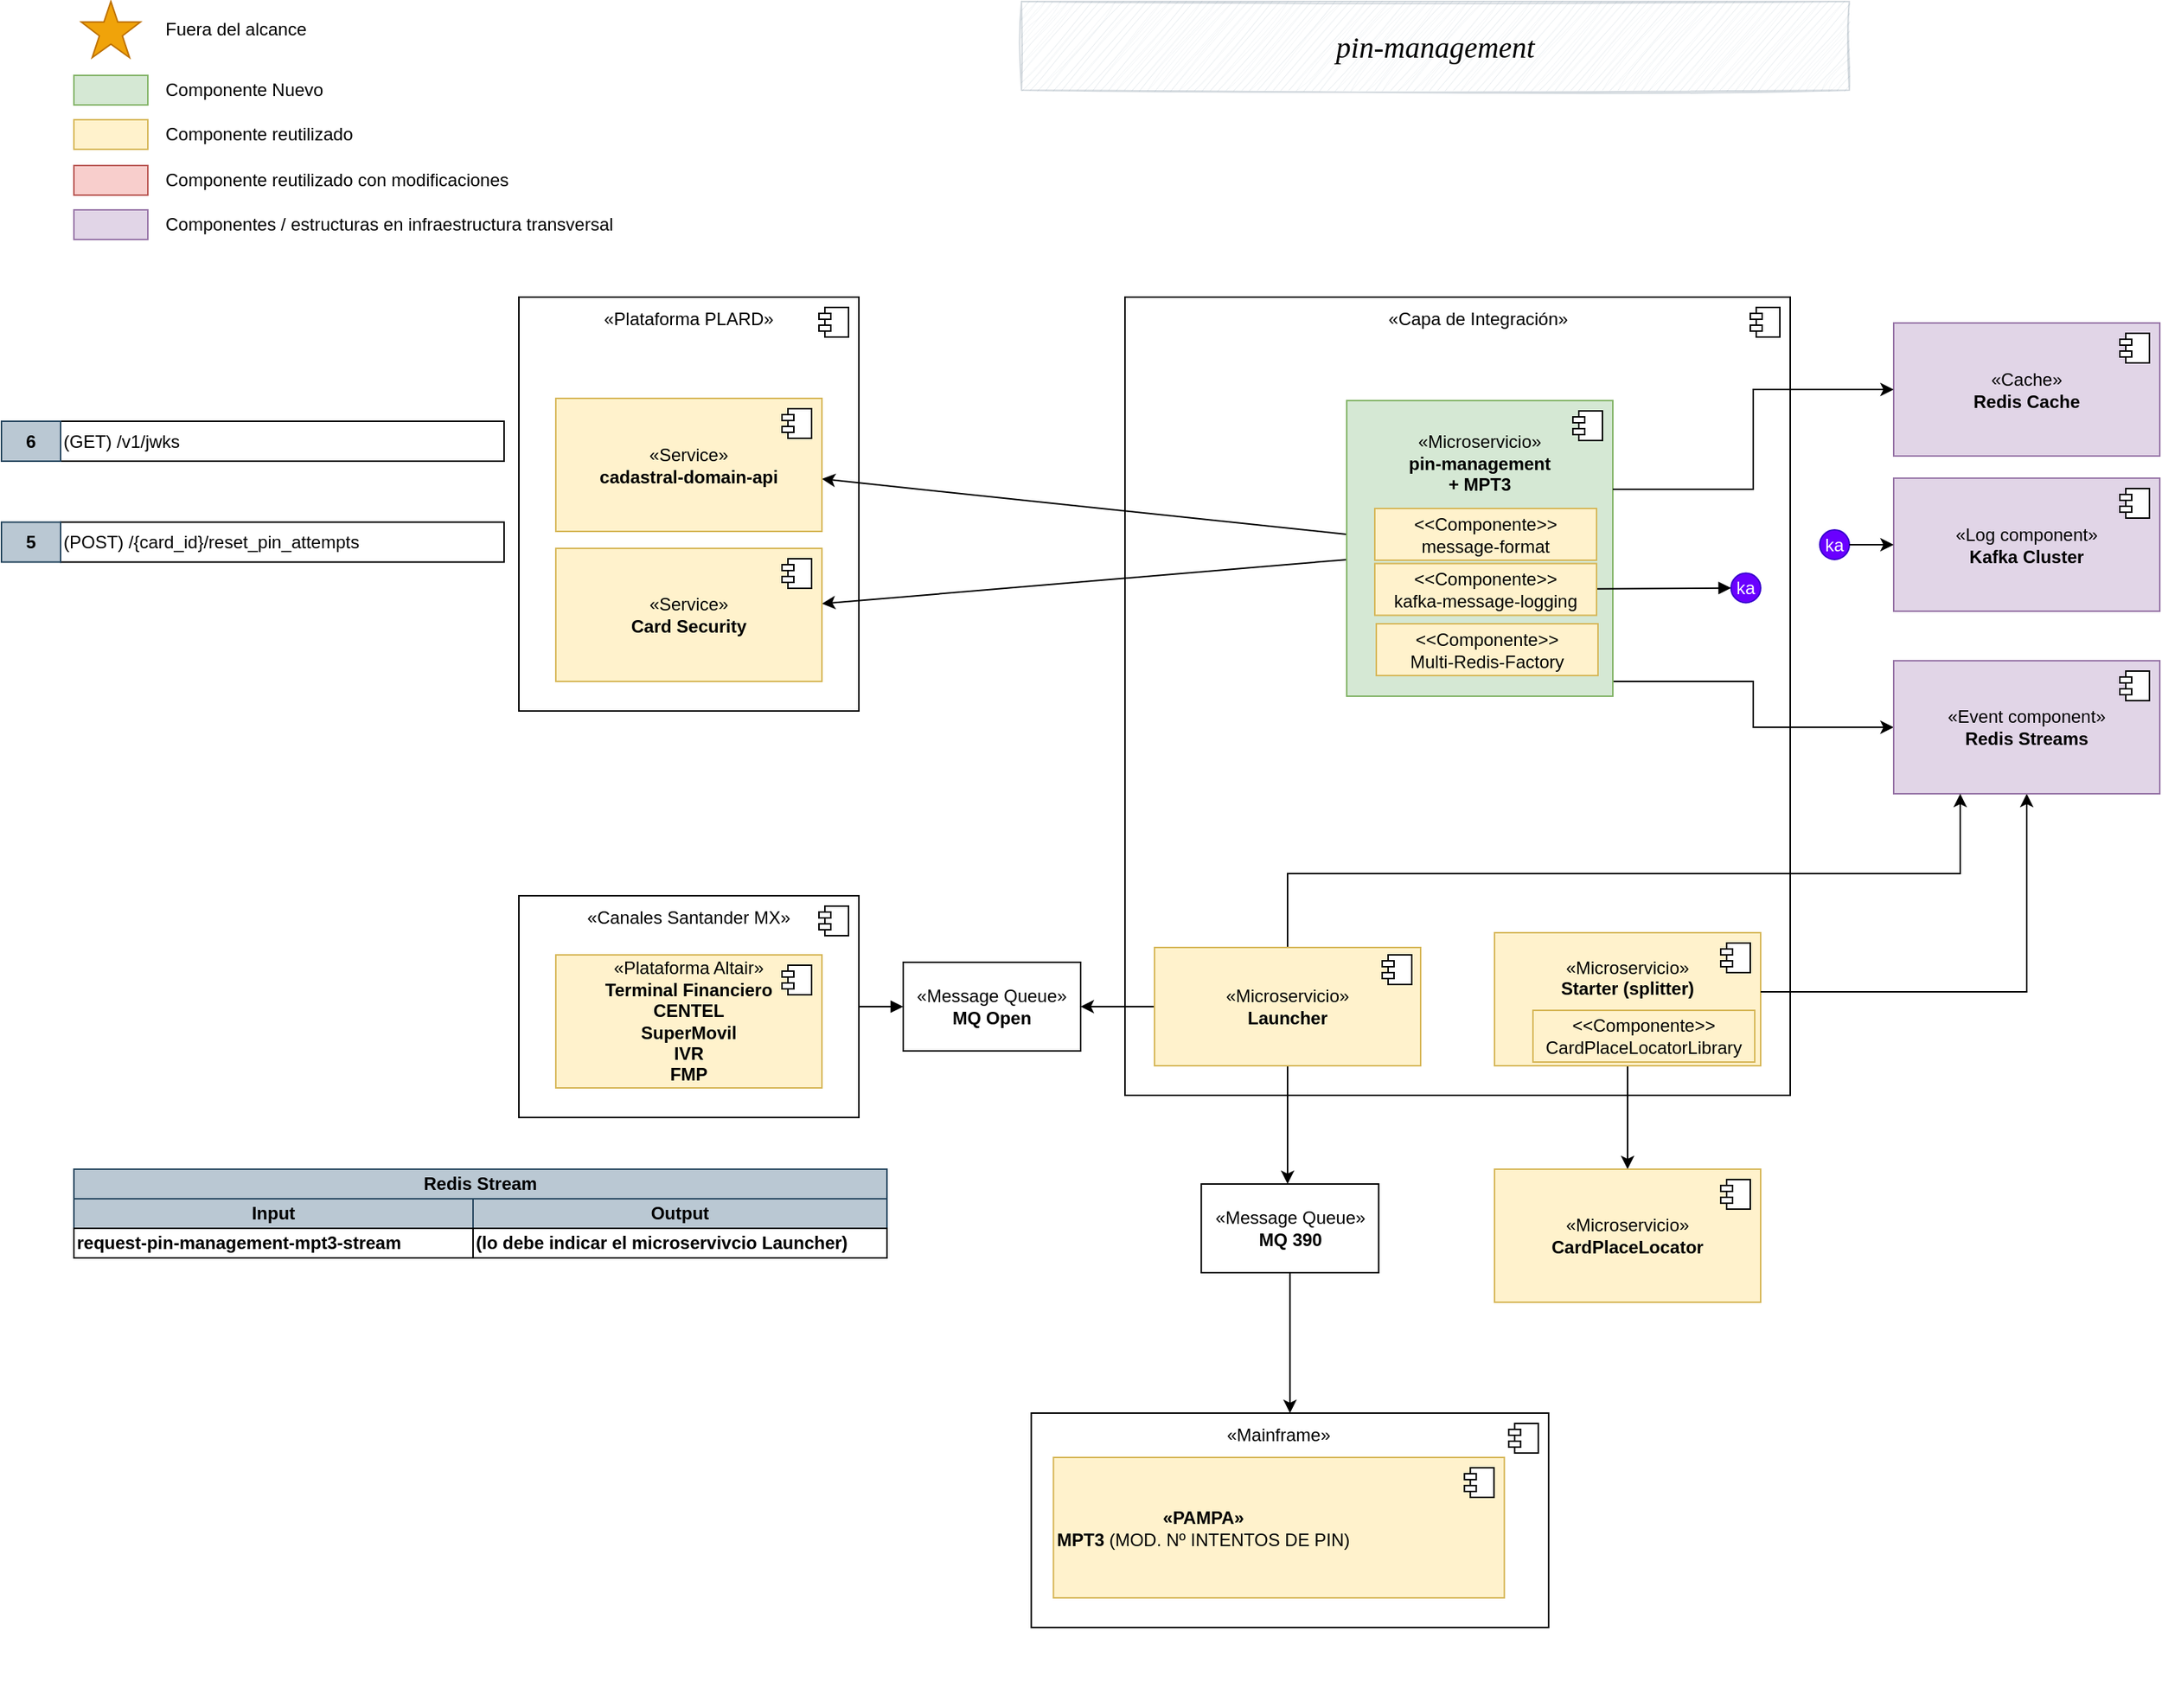 <mxfile version="27.1.6" pages="7">
  <diagram name="Componentes" id="Hr5Lzy8-_08L1F_6YtW8">
    <mxGraphModel dx="3010" dy="828" grid="1" gridSize="10" guides="1" tooltips="1" connect="1" arrows="1" fold="1" page="1" pageScale="1" pageWidth="850" pageHeight="1100" math="0" shadow="0">
      <root>
        <mxCell id="ibalX00g9vt64yQpozJs-0" />
        <mxCell id="ibalX00g9vt64yQpozJs-1" parent="ibalX00g9vt64yQpozJs-0" />
        <mxCell id="ibalX00g9vt64yQpozJs-2" value="&lt;div&gt;&lt;br&gt;&lt;/div&gt;" style="html=1;dropTarget=0;whiteSpace=wrap;" parent="ibalX00g9vt64yQpozJs-1" vertex="1">
          <mxGeometry x="-590" y="200" width="450" height="540" as="geometry" />
        </mxCell>
        <mxCell id="ibalX00g9vt64yQpozJs-3" value="" style="shape=module;jettyWidth=8;jettyHeight=4;" parent="ibalX00g9vt64yQpozJs-2" vertex="1">
          <mxGeometry x="1" width="20" height="20" relative="1" as="geometry">
            <mxPoint x="-27" y="7" as="offset" />
          </mxGeometry>
        </mxCell>
        <mxCell id="ibalX00g9vt64yQpozJs-13" value="&lt;div&gt;&lt;br&gt;&lt;/div&gt;" style="html=1;dropTarget=0;whiteSpace=wrap;" parent="ibalX00g9vt64yQpozJs-1" vertex="1">
          <mxGeometry x="-1000" y="200" width="230" height="280" as="geometry" />
        </mxCell>
        <mxCell id="ibalX00g9vt64yQpozJs-14" value="" style="shape=module;jettyWidth=8;jettyHeight=4;" parent="ibalX00g9vt64yQpozJs-13" vertex="1">
          <mxGeometry x="1" width="20" height="20" relative="1" as="geometry">
            <mxPoint x="-27" y="7" as="offset" />
          </mxGeometry>
        </mxCell>
        <mxCell id="ibalX00g9vt64yQpozJs-4" value="&lt;div&gt;&lt;br&gt;&lt;/div&gt;" style="html=1;dropTarget=0;whiteSpace=wrap;" parent="ibalX00g9vt64yQpozJs-1" vertex="1">
          <mxGeometry x="-1000" y="605" width="230" height="150" as="geometry" />
        </mxCell>
        <mxCell id="ibalX00g9vt64yQpozJs-5" value="" style="shape=module;jettyWidth=8;jettyHeight=4;" parent="ibalX00g9vt64yQpozJs-4" vertex="1">
          <mxGeometry x="1" width="20" height="20" relative="1" as="geometry">
            <mxPoint x="-27" y="7" as="offset" />
          </mxGeometry>
        </mxCell>
        <mxCell id="UevffBtBP-o2EY0w1ZIJ-2" value="" style="rounded=0;orthogonalLoop=1;jettySize=auto;html=1;" parent="ibalX00g9vt64yQpozJs-1" source="ibalX00g9vt64yQpozJs-6" target="Fhr26TY9afIAGjRqi2eX-6" edge="1">
          <mxGeometry relative="1" as="geometry">
            <mxPoint x="-790" y="420" as="targetPoint" />
          </mxGeometry>
        </mxCell>
        <mxCell id="CGJvHUNieDKuwBb52tQV-4" style="edgeStyle=orthogonalEdgeStyle;rounded=0;orthogonalLoop=1;jettySize=auto;html=1;startArrow=none;startFill=0;" parent="ibalX00g9vt64yQpozJs-1" source="ibalX00g9vt64yQpozJs-6" target="YT_dUnnxunZ9NrD1JXKK-0" edge="1">
          <mxGeometry relative="1" as="geometry">
            <Array as="points">
              <mxPoint x="-165" y="460" />
              <mxPoint x="-165" y="491" />
            </Array>
          </mxGeometry>
        </mxCell>
        <mxCell id="M53GRtngGgM_h6OnEpN9-3" style="rounded=0;orthogonalLoop=1;jettySize=auto;html=1;" parent="ibalX00g9vt64yQpozJs-1" source="ibalX00g9vt64yQpozJs-6" target="vuIAr291Dgmtw0vhvdgS-3" edge="1">
          <mxGeometry relative="1" as="geometry" />
        </mxCell>
        <mxCell id="ibalX00g9vt64yQpozJs-6" value="&lt;div&gt;«Microservicio»&lt;b&gt;&lt;br&gt;&lt;/b&gt;&lt;/div&gt;&lt;div&gt;&lt;b&gt;pin-management&lt;/b&gt;&lt;br&gt;&lt;/div&gt;&lt;div&gt;&lt;b&gt;+ MPT3&lt;/b&gt;&lt;/div&gt;&lt;div&gt;&lt;br&gt;&lt;/div&gt;&lt;div&gt;&lt;b&gt;&lt;br&gt;&lt;/b&gt;&lt;/div&gt;&lt;div&gt;&lt;b&gt;&lt;br&gt;&lt;/b&gt;&lt;/div&gt;&lt;div&gt;&lt;b&gt;&lt;br&gt;&lt;/b&gt;&lt;/div&gt;&lt;div&gt;&lt;b&gt;&lt;br&gt;&lt;/b&gt;&lt;/div&gt;&lt;div&gt;&lt;b&gt;&lt;br&gt;&lt;/b&gt;&lt;/div&gt;&lt;div&gt;&lt;b&gt;&lt;br&gt;&lt;/b&gt;&lt;/div&gt;&lt;div&gt;&lt;b&gt;&lt;br&gt;&lt;/b&gt;&lt;/div&gt;" style="html=1;dropTarget=0;whiteSpace=wrap;fillColor=#d5e8d4;strokeColor=#82b366;" parent="ibalX00g9vt64yQpozJs-1" vertex="1">
          <mxGeometry x="-440" y="270" width="180" height="200" as="geometry" />
        </mxCell>
        <mxCell id="ibalX00g9vt64yQpozJs-7" value="" style="shape=module;jettyWidth=8;jettyHeight=4;" parent="ibalX00g9vt64yQpozJs-6" vertex="1">
          <mxGeometry x="1" width="20" height="20" relative="1" as="geometry">
            <mxPoint x="-27" y="7" as="offset" />
          </mxGeometry>
        </mxCell>
        <mxCell id="ibalX00g9vt64yQpozJs-10" value="" style="html=1;verticalAlign=bottom;endArrow=block;rounded=0;" parent="ibalX00g9vt64yQpozJs-1" source="1r6Sa9GpILCDG1rnr68h-0" target="Xr6SCrK0ljmYc6vUD68w-12" edge="1">
          <mxGeometry width="80" relative="1" as="geometry">
            <mxPoint x="-270" y="523" as="sourcePoint" />
            <mxPoint x="165" y="408" as="targetPoint" />
            <mxPoint as="offset" />
          </mxGeometry>
        </mxCell>
        <mxCell id="ibalX00g9vt64yQpozJs-15" value="" style="rounded=0;whiteSpace=wrap;html=1;fillColor=#d5e8d4;strokeColor=#82b366;" parent="ibalX00g9vt64yQpozJs-1" vertex="1">
          <mxGeometry x="-1301" y="50" width="50" height="20" as="geometry" />
        </mxCell>
        <mxCell id="ibalX00g9vt64yQpozJs-16" value="Componente Nuevo" style="text;html=1;strokeColor=none;fillColor=none;align=left;verticalAlign=middle;whiteSpace=wrap;rounded=0;" parent="ibalX00g9vt64yQpozJs-1" vertex="1">
          <mxGeometry x="-1241" y="50" width="110" height="20" as="geometry" />
        </mxCell>
        <mxCell id="ibalX00g9vt64yQpozJs-17" value="" style="rounded=0;whiteSpace=wrap;html=1;fillColor=#fff2cc;strokeColor=#d6b656;" parent="ibalX00g9vt64yQpozJs-1" vertex="1">
          <mxGeometry x="-1301" y="80" width="50" height="20" as="geometry" />
        </mxCell>
        <mxCell id="ibalX00g9vt64yQpozJs-18" value="Componente reutilizado" style="text;html=1;strokeColor=none;fillColor=none;align=left;verticalAlign=middle;whiteSpace=wrap;rounded=0;" parent="ibalX00g9vt64yQpozJs-1" vertex="1">
          <mxGeometry x="-1241" y="80" width="130" height="20" as="geometry" />
        </mxCell>
        <mxCell id="ibalX00g9vt64yQpozJs-19" value="" style="rounded=0;whiteSpace=wrap;html=1;fillColor=#e1d5e7;strokeColor=#9673a6;" parent="ibalX00g9vt64yQpozJs-1" vertex="1">
          <mxGeometry x="-1301" y="141" width="50" height="20" as="geometry" />
        </mxCell>
        <mxCell id="ibalX00g9vt64yQpozJs-20" value="Componentes / estructuras en infraestructura transversal" style="text;html=1;strokeColor=none;fillColor=none;align=left;verticalAlign=middle;whiteSpace=wrap;rounded=0;" parent="ibalX00g9vt64yQpozJs-1" vertex="1">
          <mxGeometry x="-1241" y="141" width="350" height="20" as="geometry" />
        </mxCell>
        <mxCell id="ibalX00g9vt64yQpozJs-21" value="&lt;div&gt;«Log component»&lt;b&gt;&lt;br&gt;&lt;/b&gt;&lt;/div&gt;&lt;div&gt;&lt;b&gt;Kafka Cluster&lt;/b&gt;&lt;/div&gt;" style="html=1;dropTarget=0;whiteSpace=wrap;fillColor=#e1d5e7;strokeColor=#9673a6;" parent="ibalX00g9vt64yQpozJs-1" vertex="1">
          <mxGeometry x="-70" y="322.5" width="180" height="90" as="geometry" />
        </mxCell>
        <mxCell id="ibalX00g9vt64yQpozJs-22" value="" style="shape=module;jettyWidth=8;jettyHeight=4;" parent="ibalX00g9vt64yQpozJs-21" vertex="1">
          <mxGeometry x="1" width="20" height="20" relative="1" as="geometry">
            <mxPoint x="-27" y="7" as="offset" />
          </mxGeometry>
        </mxCell>
        <mxCell id="mw78Khjm8ICX6KQG7Wsu-0" value="«Canales Santander MX»" style="text;html=1;align=center;verticalAlign=middle;whiteSpace=wrap;rounded=0;" parent="ibalX00g9vt64yQpozJs-1" vertex="1">
          <mxGeometry x="-955" y="605" width="140" height="30" as="geometry" />
        </mxCell>
        <mxCell id="mw78Khjm8ICX6KQG7Wsu-1" value="&lt;div&gt;«Plataforma Altair»&lt;b&gt;&lt;br&gt;&lt;/b&gt;&lt;/div&gt;&lt;div&gt;&lt;b&gt;Terminal Financiero&lt;/b&gt;&lt;/div&gt;&lt;div&gt;&lt;b&gt;CENTEL&lt;/b&gt;&lt;/div&gt;&lt;div&gt;&lt;b&gt;SuperMovil&lt;/b&gt;&lt;/div&gt;&lt;div&gt;&lt;b&gt;IVR&lt;/b&gt;&lt;/div&gt;&lt;div&gt;&lt;b&gt;FMP&lt;/b&gt;&lt;/div&gt;" style="html=1;dropTarget=0;whiteSpace=wrap;fillColor=#fff2cc;strokeColor=#d6b656;" parent="ibalX00g9vt64yQpozJs-1" vertex="1">
          <mxGeometry x="-975" y="645" width="180" height="90" as="geometry" />
        </mxCell>
        <mxCell id="mw78Khjm8ICX6KQG7Wsu-2" value="" style="shape=module;jettyWidth=8;jettyHeight=4;" parent="mw78Khjm8ICX6KQG7Wsu-1" vertex="1">
          <mxGeometry x="1" width="20" height="20" relative="1" as="geometry">
            <mxPoint x="-27" y="7" as="offset" />
          </mxGeometry>
        </mxCell>
        <mxCell id="mw78Khjm8ICX6KQG7Wsu-7" value="" style="html=1;verticalAlign=bottom;endArrow=block;rounded=0;edgeStyle=orthogonalEdgeStyle;exitX=1;exitY=0.5;exitDx=0;exitDy=0;" parent="ibalX00g9vt64yQpozJs-1" source="ibalX00g9vt64yQpozJs-4" target="CGJvHUNieDKuwBb52tQV-0" edge="1">
          <mxGeometry x="0.002" width="80" relative="1" as="geometry">
            <mxPoint x="-705" y="595" as="sourcePoint" />
            <mxPoint x="-350" y="439" as="targetPoint" />
            <mxPoint as="offset" />
          </mxGeometry>
        </mxCell>
        <mxCell id="CGJvHUNieDKuwBb52tQV-2" style="edgeStyle=orthogonalEdgeStyle;rounded=0;orthogonalLoop=1;jettySize=auto;html=1;" parent="ibalX00g9vt64yQpozJs-1" source="KAskMvH-FdpNS457HAVK-10" target="CGJvHUNieDKuwBb52tQV-0" edge="1">
          <mxGeometry relative="1" as="geometry" />
        </mxCell>
        <mxCell id="WAyySOAWvUpvXSL9j0dH-3" style="edgeStyle=orthogonalEdgeStyle;rounded=0;orthogonalLoop=1;jettySize=auto;html=1;" parent="ibalX00g9vt64yQpozJs-1" source="KAskMvH-FdpNS457HAVK-10" target="WAyySOAWvUpvXSL9j0dH-2" edge="1">
          <mxGeometry relative="1" as="geometry">
            <Array as="points">
              <mxPoint x="-480" y="760" />
              <mxPoint x="-480" y="760" />
            </Array>
            <mxPoint x="-614.32" y="850.001" as="sourcePoint" />
          </mxGeometry>
        </mxCell>
        <mxCell id="uwjMrfqby6ekMZz9i17e-2" style="edgeStyle=orthogonalEdgeStyle;rounded=0;orthogonalLoop=1;jettySize=auto;html=1;" parent="ibalX00g9vt64yQpozJs-1" source="mw78Khjm8ICX6KQG7Wsu-5" target="uwjMrfqby6ekMZz9i17e-0" edge="1">
          <mxGeometry relative="1" as="geometry" />
        </mxCell>
        <mxCell id="mw78Khjm8ICX6KQG7Wsu-5" value="&lt;div&gt;«Microservicio»&lt;b&gt;&lt;br&gt;&lt;/b&gt;&lt;/div&gt;&lt;div&gt;&lt;b&gt;Starter (splitter)&lt;/b&gt;&lt;/div&gt;&lt;div&gt;&lt;b&gt;&lt;br&gt;&lt;/b&gt;&lt;/div&gt;&lt;div&gt;&lt;b&gt;&lt;br&gt;&lt;/b&gt;&lt;/div&gt;" style="html=1;dropTarget=0;whiteSpace=wrap;fillColor=#fff2cc;strokeColor=#d6b656;" parent="ibalX00g9vt64yQpozJs-1" vertex="1">
          <mxGeometry x="-340" y="630" width="180" height="90" as="geometry" />
        </mxCell>
        <mxCell id="mw78Khjm8ICX6KQG7Wsu-6" value="" style="shape=module;jettyWidth=8;jettyHeight=4;" parent="mw78Khjm8ICX6KQG7Wsu-5" vertex="1">
          <mxGeometry x="1" width="20" height="20" relative="1" as="geometry">
            <mxPoint x="-27" y="7" as="offset" />
          </mxGeometry>
        </mxCell>
        <mxCell id="YT_dUnnxunZ9NrD1JXKK-2" style="edgeStyle=orthogonalEdgeStyle;rounded=0;orthogonalLoop=1;jettySize=auto;html=1;startArrow=none;startFill=0;" parent="ibalX00g9vt64yQpozJs-1" source="mw78Khjm8ICX6KQG7Wsu-5" target="YT_dUnnxunZ9NrD1JXKK-0" edge="1">
          <mxGeometry relative="1" as="geometry">
            <mxPoint x="-290" y="513" as="sourcePoint" />
            <Array as="points">
              <mxPoint x="20" y="670" />
            </Array>
          </mxGeometry>
        </mxCell>
        <mxCell id="mw78Khjm8ICX6KQG7Wsu-16" value="&lt;div&gt;«Capa de Integración»&lt;/div&gt;" style="text;html=1;align=center;verticalAlign=middle;whiteSpace=wrap;rounded=0;" parent="ibalX00g9vt64yQpozJs-1" vertex="1">
          <mxGeometry x="-421" y="200" width="140" height="30" as="geometry" />
        </mxCell>
        <mxCell id="k2TCZtdQKbIll1BBhbGv-0" value="&lt;div&gt;«Plataforma PLARD»&lt;/div&gt;" style="text;html=1;align=center;verticalAlign=middle;whiteSpace=wrap;rounded=0;" parent="ibalX00g9vt64yQpozJs-1" vertex="1">
          <mxGeometry x="-945" y="200" width="120" height="30" as="geometry" />
        </mxCell>
        <mxCell id="CGJvHUNieDKuwBb52tQV-0" value="&lt;div&gt;«Message Queue»&lt;b&gt;&lt;br&gt;&lt;/b&gt;&lt;/div&gt;&lt;div&gt;&lt;b&gt;MQ Open&lt;/b&gt;&lt;/div&gt;" style="rounded=0;whiteSpace=wrap;html=1;" parent="ibalX00g9vt64yQpozJs-1" vertex="1">
          <mxGeometry x="-740" y="650" width="120" height="60" as="geometry" />
        </mxCell>
        <mxCell id="WAyySOAWvUpvXSL9j0dH-0" value="" style="html=1;dropTarget=0;whiteSpace=wrap;" parent="ibalX00g9vt64yQpozJs-1" vertex="1">
          <mxGeometry x="-653.37" y="955" width="350" height="145" as="geometry" />
        </mxCell>
        <mxCell id="WAyySOAWvUpvXSL9j0dH-1" value="" style="shape=module;jettyWidth=8;jettyHeight=4;" parent="WAyySOAWvUpvXSL9j0dH-0" vertex="1">
          <mxGeometry x="1" width="20" height="20" relative="1" as="geometry">
            <mxPoint x="-27" y="7" as="offset" />
          </mxGeometry>
        </mxCell>
        <mxCell id="WAyySOAWvUpvXSL9j0dH-2" value="&lt;div&gt;«Message Queue»&lt;b&gt;&lt;br&gt;&lt;/b&gt;&lt;/div&gt;&lt;div&gt;&lt;b&gt;MQ 390&lt;/b&gt;&lt;/div&gt;" style="rounded=0;whiteSpace=wrap;html=1;" parent="ibalX00g9vt64yQpozJs-1" vertex="1">
          <mxGeometry x="-538.37" y="800" width="120" height="60" as="geometry" />
        </mxCell>
        <mxCell id="WAyySOAWvUpvXSL9j0dH-8" value="&lt;div&gt;«Mainframe»&lt;/div&gt;" style="text;html=1;align=center;verticalAlign=middle;whiteSpace=wrap;rounded=0;" parent="ibalX00g9vt64yQpozJs-1" vertex="1">
          <mxGeometry x="-545.87" y="955.0" width="120" height="30" as="geometry" />
        </mxCell>
        <mxCell id="WAyySOAWvUpvXSL9j0dH-9" value="&lt;div style=&quot;text-align: center;&quot;&gt;&lt;b style=&quot;background-color: transparent; color: light-dark(rgb(0, 0, 0), rgb(255, 255, 255));&quot;&gt;«PAMPA»&lt;/b&gt;&lt;/div&gt;&lt;b&gt;MPT3&lt;/b&gt; (MOD. Nº INTENTOS DE PIN)" style="html=1;dropTarget=0;whiteSpace=wrap;fillColor=#fff2cc;strokeColor=#d6b656;align=left;" parent="ibalX00g9vt64yQpozJs-1" vertex="1">
          <mxGeometry x="-638.37" y="985" width="305" height="95" as="geometry" />
        </mxCell>
        <mxCell id="WAyySOAWvUpvXSL9j0dH-10" value="" style="shape=module;jettyWidth=8;jettyHeight=4;" parent="WAyySOAWvUpvXSL9j0dH-9" vertex="1">
          <mxGeometry x="1" width="20" height="20" relative="1" as="geometry">
            <mxPoint x="-27" y="7" as="offset" />
          </mxGeometry>
        </mxCell>
        <mxCell id="YT_dUnnxunZ9NrD1JXKK-0" value="&lt;div&gt;«Event component»&lt;b&gt;&lt;br&gt;&lt;/b&gt;&lt;/div&gt;&lt;div&gt;&lt;b&gt;Redis Streams&lt;/b&gt;&lt;/div&gt;" style="html=1;dropTarget=0;whiteSpace=wrap;fillColor=#e1d5e7;strokeColor=#9673a6;" parent="ibalX00g9vt64yQpozJs-1" vertex="1">
          <mxGeometry x="-70" y="446" width="180" height="90" as="geometry" />
        </mxCell>
        <mxCell id="YT_dUnnxunZ9NrD1JXKK-1" value="" style="shape=module;jettyWidth=8;jettyHeight=4;" parent="YT_dUnnxunZ9NrD1JXKK-0" vertex="1">
          <mxGeometry x="1" width="20" height="20" relative="1" as="geometry">
            <mxPoint x="-27" y="7" as="offset" />
          </mxGeometry>
        </mxCell>
        <mxCell id="Fhr26TY9afIAGjRqi2eX-6" value="&lt;div&gt;«Service»&lt;b&gt;&lt;br&gt;&lt;/b&gt;&lt;/div&gt;&lt;div&gt;&lt;div style=&quot;&quot;&gt;&lt;span style=&quot;background-color: transparent;&quot;&gt;&lt;b&gt;Card Security&lt;/b&gt;&lt;/span&gt;&lt;/div&gt;&lt;/div&gt;" style="html=1;dropTarget=0;whiteSpace=wrap;fillColor=#fff2cc;strokeColor=#d6b656;" parent="ibalX00g9vt64yQpozJs-1" vertex="1">
          <mxGeometry x="-975" y="370" width="180" height="90" as="geometry" />
        </mxCell>
        <mxCell id="Fhr26TY9afIAGjRqi2eX-7" value="" style="shape=module;jettyWidth=8;jettyHeight=4;" parent="Fhr26TY9afIAGjRqi2eX-6" vertex="1">
          <mxGeometry x="1" width="20" height="20" relative="1" as="geometry">
            <mxPoint x="-27" y="7" as="offset" />
          </mxGeometry>
        </mxCell>
        <mxCell id="Xr6SCrK0ljmYc6vUD68w-10" value="" style="group;fontColor=#FFFFFF;" parent="ibalX00g9vt64yQpozJs-1" vertex="1" connectable="0">
          <mxGeometry x="-180" y="386.75" width="20" height="20" as="geometry" />
        </mxCell>
        <mxCell id="Xr6SCrK0ljmYc6vUD68w-11" value="" style="ellipse;whiteSpace=wrap;html=1;aspect=fixed;fillColor=#6a00ff;strokeColor=#3700CC;fontColor=#ffffff;" parent="Xr6SCrK0ljmYc6vUD68w-10" vertex="1">
          <mxGeometry width="20" height="20" as="geometry" />
        </mxCell>
        <mxCell id="Xr6SCrK0ljmYc6vUD68w-12" value="ka" style="text;html=1;align=center;verticalAlign=middle;whiteSpace=wrap;rounded=0;fontColor=#FFFFFF;" parent="Xr6SCrK0ljmYc6vUD68w-10" vertex="1">
          <mxGeometry width="20" height="20" as="geometry" />
        </mxCell>
        <mxCell id="Xr6SCrK0ljmYc6vUD68w-13" value="" style="group;fontColor=#FFFFFF;" parent="ibalX00g9vt64yQpozJs-1" vertex="1" connectable="0">
          <mxGeometry x="-120" y="357.5" width="20" height="20" as="geometry" />
        </mxCell>
        <mxCell id="Xr6SCrK0ljmYc6vUD68w-14" value="" style="ellipse;whiteSpace=wrap;html=1;aspect=fixed;fillColor=#6a00ff;strokeColor=#3700CC;fontColor=#ffffff;" parent="Xr6SCrK0ljmYc6vUD68w-13" vertex="1">
          <mxGeometry width="20" height="20" as="geometry" />
        </mxCell>
        <mxCell id="Xr6SCrK0ljmYc6vUD68w-15" value="ka" style="text;html=1;align=center;verticalAlign=middle;whiteSpace=wrap;rounded=0;fontColor=#FFFFFF;" parent="Xr6SCrK0ljmYc6vUD68w-13" vertex="1">
          <mxGeometry width="20" height="20" as="geometry" />
        </mxCell>
        <mxCell id="Xr6SCrK0ljmYc6vUD68w-16" style="edgeStyle=orthogonalEdgeStyle;rounded=0;orthogonalLoop=1;jettySize=auto;html=1;" parent="ibalX00g9vt64yQpozJs-1" source="Xr6SCrK0ljmYc6vUD68w-15" target="ibalX00g9vt64yQpozJs-21" edge="1">
          <mxGeometry relative="1" as="geometry" />
        </mxCell>
        <mxCell id="HCLQA8r3Dd-Hja26W3VV-4" value="" style="verticalLabelPosition=bottom;verticalAlign=top;html=1;shape=mxgraph.basic.star;fillColor=#f0a30a;fontColor=#000000;strokeColor=#BD7000;aspect=fixed;" parent="ibalX00g9vt64yQpozJs-1" vertex="1">
          <mxGeometry x="-1296" width="40" height="38" as="geometry" />
        </mxCell>
        <mxCell id="HCLQA8r3Dd-Hja26W3VV-5" value="Fuera del alcance" style="text;html=1;strokeColor=none;fillColor=none;align=left;verticalAlign=middle;whiteSpace=wrap;rounded=0;" parent="ibalX00g9vt64yQpozJs-1" vertex="1">
          <mxGeometry x="-1241" y="9" width="110" height="20" as="geometry" />
        </mxCell>
        <mxCell id="hjO6V6hpEGbDNPk5ZwKX-18" style="edgeStyle=orthogonalEdgeStyle;rounded=0;orthogonalLoop=1;jettySize=auto;html=1;exitX=0.5;exitY=1;exitDx=0;exitDy=0;" parent="ibalX00g9vt64yQpozJs-1" edge="1">
          <mxGeometry relative="1" as="geometry">
            <mxPoint x="-270.87" y="1145" as="sourcePoint" />
            <mxPoint x="-270.87" y="1145" as="targetPoint" />
          </mxGeometry>
        </mxCell>
        <mxCell id="tE9yIkzxRazClJXOlSwS-3" value="" style="rounded=0;whiteSpace=wrap;html=1;gradientDirection=east;fillColor=#bac8d3;opacity=20;strokeColor=#23445d;sketch=1;curveFitting=1;jiggle=2;shadow=0;glass=0;" parent="ibalX00g9vt64yQpozJs-1" vertex="1">
          <mxGeometry x="-660" width="560" height="60" as="geometry" />
        </mxCell>
        <mxCell id="tE9yIkzxRazClJXOlSwS-4" value="&lt;i&gt;pin-management&lt;/i&gt;" style="text;html=1;align=center;verticalAlign=middle;whiteSpace=wrap;rounded=0;fontFamily=Tahoma;fontSize=20;fontStyle=0;labelBackgroundColor=none;" parent="ibalX00g9vt64yQpozJs-1" vertex="1">
          <mxGeometry x="-660" y="15" width="560" height="30" as="geometry" />
        </mxCell>
        <mxCell id="tE9yIkzxRazClJXOlSwS-11" value="&lt;div style=&quot;text-align: left;&quot;&gt;&lt;span style=&quot;background-color: transparent; color: light-dark(rgb(0, 0, 0), rgb(255, 255, 255)); font-size: 12px; text-align: center;&quot;&gt;(GET)&amp;nbsp;&lt;/span&gt;&lt;span style=&quot;background-color: transparent; font-size: 12px;&quot;&gt;/v1/jwks&lt;/span&gt;&lt;/div&gt;" style="rounded=0;whiteSpace=wrap;html=1;align=left;fontSize=11;" parent="ibalX00g9vt64yQpozJs-1" vertex="1">
          <mxGeometry x="-1310" y="284" width="300" height="27" as="geometry" />
        </mxCell>
        <mxCell id="tE9yIkzxRazClJXOlSwS-12" value="6" style="rounded=0;whiteSpace=wrap;html=1;fillColor=#bac8d3;strokeColor=#23445d;fontStyle=1" parent="ibalX00g9vt64yQpozJs-1" vertex="1">
          <mxGeometry x="-1350" y="284" width="40" height="27" as="geometry" />
        </mxCell>
        <mxCell id="tE9yIkzxRazClJXOlSwS-18" value="Input" style="rounded=0;whiteSpace=wrap;html=1;fillColor=#bac8d3;strokeColor=#23445d;fontStyle=1" parent="ibalX00g9vt64yQpozJs-1" vertex="1">
          <mxGeometry x="-1301" y="810" width="270" height="20" as="geometry" />
        </mxCell>
        <mxCell id="tE9yIkzxRazClJXOlSwS-20" value="Output" style="rounded=0;whiteSpace=wrap;html=1;fillColor=#bac8d3;strokeColor=#23445d;fontStyle=1" parent="ibalX00g9vt64yQpozJs-1" vertex="1">
          <mxGeometry x="-1031" y="810" width="280" height="20" as="geometry" />
        </mxCell>
        <mxCell id="tE9yIkzxRazClJXOlSwS-21" value="Redis Stream" style="rounded=0;whiteSpace=wrap;html=1;fillColor=#bac8d3;strokeColor=#23445d;fontStyle=1" parent="ibalX00g9vt64yQpozJs-1" vertex="1">
          <mxGeometry x="-1301" y="790" width="550" height="20" as="geometry" />
        </mxCell>
        <mxCell id="uwjMrfqby6ekMZz9i17e-0" value="&lt;div&gt;«Microservicio»&lt;b&gt;&lt;br&gt;&lt;/b&gt;&lt;/div&gt;&lt;div&gt;&lt;b&gt;CardPlaceLocator&lt;/b&gt;&lt;/div&gt;" style="html=1;dropTarget=0;whiteSpace=wrap;fillColor=#fff2cc;strokeColor=#d6b656;" parent="ibalX00g9vt64yQpozJs-1" vertex="1">
          <mxGeometry x="-340" y="790" width="180" height="90" as="geometry" />
        </mxCell>
        <mxCell id="uwjMrfqby6ekMZz9i17e-1" value="" style="shape=module;jettyWidth=8;jettyHeight=4;" parent="uwjMrfqby6ekMZz9i17e-0" vertex="1">
          <mxGeometry x="1" width="20" height="20" relative="1" as="geometry">
            <mxPoint x="-27" y="7" as="offset" />
          </mxGeometry>
        </mxCell>
        <mxCell id="uwjMrfqby6ekMZz9i17e-3" value="&amp;lt;&amp;lt;Componente&amp;gt;&amp;gt;&lt;div&gt;CardPlaceLocatorLibrary&lt;/div&gt;" style="rounded=0;whiteSpace=wrap;html=1;fillColor=#fff2cc;strokeColor=#d6b656;" parent="ibalX00g9vt64yQpozJs-1" vertex="1">
          <mxGeometry x="-314" y="682.5" width="150" height="35" as="geometry" />
        </mxCell>
        <mxCell id="uwjMrfqby6ekMZz9i17e-30" value="&lt;div&gt;«Cache»&lt;b&gt;&lt;br&gt;&lt;/b&gt;&lt;/div&gt;&lt;div&gt;&lt;b&gt;Redis Cache&lt;/b&gt;&lt;/div&gt;" style="html=1;dropTarget=0;whiteSpace=wrap;fillColor=#e1d5e7;strokeColor=#9673a6;" parent="ibalX00g9vt64yQpozJs-1" vertex="1">
          <mxGeometry x="-70" y="217.5" width="180" height="90" as="geometry" />
        </mxCell>
        <mxCell id="uwjMrfqby6ekMZz9i17e-31" value="" style="shape=module;jettyWidth=8;jettyHeight=4;" parent="uwjMrfqby6ekMZz9i17e-30" vertex="1">
          <mxGeometry x="1" width="20" height="20" relative="1" as="geometry">
            <mxPoint x="-27" y="7" as="offset" />
          </mxGeometry>
        </mxCell>
        <mxCell id="uwjMrfqby6ekMZz9i17e-46" style="rounded=0;orthogonalLoop=1;jettySize=auto;html=1;" parent="ibalX00g9vt64yQpozJs-1" source="WAyySOAWvUpvXSL9j0dH-2" target="WAyySOAWvUpvXSL9j0dH-0" edge="1">
          <mxGeometry relative="1" as="geometry">
            <mxPoint x="-362.37" y="871" as="sourcePoint" />
            <mxPoint x="-389.37" y="965.0" as="targetPoint" />
          </mxGeometry>
        </mxCell>
        <mxCell id="hMstRg2Ig_kQ_GUPlxNX-0" value="" style="rounded=0;whiteSpace=wrap;html=1;fillColor=#f8cecc;strokeColor=#b85450;" parent="ibalX00g9vt64yQpozJs-1" vertex="1">
          <mxGeometry x="-1301" y="111" width="50" height="20" as="geometry" />
        </mxCell>
        <mxCell id="hMstRg2Ig_kQ_GUPlxNX-1" value="Componente reutilizado con modificaciones" style="text;html=1;strokeColor=none;fillColor=none;align=left;verticalAlign=middle;whiteSpace=wrap;rounded=0;" parent="ibalX00g9vt64yQpozJs-1" vertex="1">
          <mxGeometry x="-1241" y="111" width="240" height="20" as="geometry" />
        </mxCell>
        <mxCell id="vuIAr291Dgmtw0vhvdgS-3" value="&lt;div&gt;«Service»&lt;b&gt;&lt;br&gt;&lt;/b&gt;&lt;/div&gt;&lt;div&gt;&lt;div style=&quot;&quot;&gt;&lt;b&gt;cadastral-domain-api&lt;/b&gt;&lt;br&gt;&lt;/div&gt;&lt;/div&gt;" style="html=1;dropTarget=0;whiteSpace=wrap;fillColor=#fff2cc;strokeColor=#d6b656;" parent="ibalX00g9vt64yQpozJs-1" vertex="1">
          <mxGeometry x="-975" y="268.5" width="180" height="90" as="geometry" />
        </mxCell>
        <mxCell id="vuIAr291Dgmtw0vhvdgS-4" value="" style="shape=module;jettyWidth=8;jettyHeight=4;" parent="vuIAr291Dgmtw0vhvdgS-3" vertex="1">
          <mxGeometry x="1" width="20" height="20" relative="1" as="geometry">
            <mxPoint x="-27" y="7" as="offset" />
          </mxGeometry>
        </mxCell>
        <mxCell id="vuIAr291Dgmtw0vhvdgS-44" value="&lt;div style=&quot;text-align: left;&quot;&gt;&lt;span style=&quot;background-color: transparent; color: light-dark(rgb(0, 0, 0), rgb(255, 255, 255)); font-size: 12px; text-align: center;&quot;&gt;(POST)&amp;nbsp;&lt;/span&gt;&lt;span style=&quot;background-color: transparent; font-size: 12px;&quot;&gt;/{card_id}/reset_pin_attempts&lt;/span&gt;&lt;/div&gt;" style="rounded=0;whiteSpace=wrap;html=1;align=left;fontSize=11;" parent="ibalX00g9vt64yQpozJs-1" vertex="1">
          <mxGeometry x="-1310" y="352.25" width="300" height="27" as="geometry" />
        </mxCell>
        <mxCell id="vuIAr291Dgmtw0vhvdgS-45" value="5" style="rounded=0;whiteSpace=wrap;html=1;fillColor=#bac8d3;strokeColor=#23445d;fontStyle=1" parent="ibalX00g9vt64yQpozJs-1" vertex="1">
          <mxGeometry x="-1350" y="352.25" width="40" height="27" as="geometry" />
        </mxCell>
        <mxCell id="oakPpAx6F8EtuWaysGjp-0" value="&amp;lt;&amp;lt;Componente&amp;gt;&amp;gt;&lt;div&gt;Multi-Redis-Factory&lt;/div&gt;" style="rounded=0;whiteSpace=wrap;html=1;fillColor=#fff2cc;strokeColor=#d6b656;" parent="ibalX00g9vt64yQpozJs-1" vertex="1">
          <mxGeometry x="-420" y="421" width="150" height="35" as="geometry" />
        </mxCell>
        <mxCell id="1r6Sa9GpILCDG1rnr68h-0" value="&amp;lt;&amp;lt;Componente&amp;gt;&amp;gt;&lt;div&gt;kafka-message-logging&lt;br&gt;&lt;/div&gt;" style="rounded=0;whiteSpace=wrap;html=1;fillColor=#fff2cc;strokeColor=#d6b656;" parent="ibalX00g9vt64yQpozJs-1" vertex="1">
          <mxGeometry x="-421" y="380.25" width="150" height="35" as="geometry" />
        </mxCell>
        <mxCell id="4cDpuZeNhOzvtEna1IyU-1" value="&amp;lt;&amp;lt;Componente&amp;gt;&amp;gt;&lt;div&gt;message-format&lt;br&gt;&lt;/div&gt;" style="rounded=0;whiteSpace=wrap;html=1;fillColor=#fff2cc;strokeColor=#d6b656;" parent="ibalX00g9vt64yQpozJs-1" vertex="1">
          <mxGeometry x="-421" y="343" width="150" height="35" as="geometry" />
        </mxCell>
        <mxCell id="1Mr-ZVO140pDe_VQ_S3K-0" style="edgeStyle=orthogonalEdgeStyle;rounded=0;orthogonalLoop=1;jettySize=auto;html=1;startArrow=none;startFill=0;entryX=0;entryY=0.5;entryDx=0;entryDy=0;exitX=1;exitY=0.3;exitDx=0;exitDy=0;exitPerimeter=0;" parent="ibalX00g9vt64yQpozJs-1" source="ibalX00g9vt64yQpozJs-6" target="uwjMrfqby6ekMZz9i17e-30" edge="1">
          <mxGeometry relative="1" as="geometry">
            <Array as="points">
              <mxPoint x="-165" y="330" />
              <mxPoint x="-165" y="262" />
            </Array>
            <mxPoint x="-260" y="268.5" as="sourcePoint" />
            <mxPoint x="-70" y="299.5" as="targetPoint" />
          </mxGeometry>
        </mxCell>
        <mxCell id="KAskMvH-FdpNS457HAVK-15" style="edgeStyle=orthogonalEdgeStyle;rounded=0;orthogonalLoop=1;jettySize=auto;html=1;entryX=0.25;entryY=1;entryDx=0;entryDy=0;" parent="ibalX00g9vt64yQpozJs-1" source="KAskMvH-FdpNS457HAVK-10" target="YT_dUnnxunZ9NrD1JXKK-0" edge="1">
          <mxGeometry relative="1" as="geometry">
            <Array as="points">
              <mxPoint x="-480" y="590" />
              <mxPoint x="-25" y="590" />
            </Array>
          </mxGeometry>
        </mxCell>
        <mxCell id="KAskMvH-FdpNS457HAVK-10" value="&lt;div&gt;«Microservicio»&lt;b&gt;&lt;br&gt;&lt;/b&gt;&lt;/div&gt;&lt;div&gt;&lt;b&gt;Launcher&lt;/b&gt;&lt;/div&gt;" style="html=1;dropTarget=0;whiteSpace=wrap;fillColor=#fff2cc;strokeColor=#d6b656;" parent="ibalX00g9vt64yQpozJs-1" vertex="1">
          <mxGeometry x="-570" y="640" width="180" height="80" as="geometry" />
        </mxCell>
        <mxCell id="KAskMvH-FdpNS457HAVK-11" value="" style="shape=module;jettyWidth=8;jettyHeight=4;" parent="KAskMvH-FdpNS457HAVK-10" vertex="1">
          <mxGeometry x="1" width="20" height="20" relative="1" as="geometry">
            <mxPoint x="-26" y="5" as="offset" />
          </mxGeometry>
        </mxCell>
        <mxCell id="KAskMvH-FdpNS457HAVK-16" value="&lt;font style=&quot;color: rgb(0, 0, 0);&quot;&gt;&lt;b style=&quot;font-size: 12px; text-align: center;&quot;&gt;request-&lt;/b&gt;&lt;b style=&quot;font-size: 12px; text-align: center;&quot;&gt;pin-management&lt;/b&gt;&lt;b style=&quot;font-size: 12px; text-align: center;&quot;&gt;-mpt3&lt;/b&gt;&lt;b style=&quot;font-size: 12px;&quot;&gt;-stream&lt;/b&gt;&lt;/font&gt;" style="rounded=0;whiteSpace=wrap;html=1;align=left;fontSize=11;" parent="ibalX00g9vt64yQpozJs-1" vertex="1">
          <mxGeometry x="-1301" y="830" width="270" height="20" as="geometry" />
        </mxCell>
        <mxCell id="KAskMvH-FdpNS457HAVK-17" value="&lt;div style=&quot;text-align: center;&quot;&gt;&lt;span style=&quot;background-color: transparent; color: light-dark(rgb(0, 0, 0), rgb(255, 255, 255)); font-size: 12px;&quot;&gt;&lt;b&gt;(lo debe indicar el microservivcio Launcher)&lt;/b&gt;&lt;/span&gt;&lt;/div&gt;" style="rounded=0;whiteSpace=wrap;html=1;align=left;fontSize=11;" parent="ibalX00g9vt64yQpozJs-1" vertex="1">
          <mxGeometry x="-1031" y="830" width="280" height="20" as="geometry" />
        </mxCell>
      </root>
    </mxGraphModel>
  </diagram>
  <diagram id="P0uca078UgwhhpQkU-cd" name="Streams">
    <mxGraphModel dx="1699" dy="529" grid="1" gridSize="10" guides="1" tooltips="1" connect="1" arrows="1" fold="1" page="1" pageScale="1" pageWidth="827" pageHeight="1169" math="0" shadow="0">
      <root>
        <mxCell id="0" />
        <mxCell id="1" parent="0" />
        <mxCell id="4vSoQlsN3PBgfnXqHqy_-1" value="&lt;div&gt;«Microservicio»&lt;b&gt;&lt;br&gt;&lt;/b&gt;&lt;/div&gt;&lt;div&gt;&lt;b&gt;pin--management&lt;/b&gt;&lt;br&gt;&lt;/div&gt;" style="html=1;dropTarget=0;whiteSpace=wrap;fillColor=#d5e8d4;strokeColor=#82b366;" parent="1" vertex="1">
          <mxGeometry x="462" y="411" width="180" height="90" as="geometry" />
        </mxCell>
        <mxCell id="4vSoQlsN3PBgfnXqHqy_-2" value="" style="shape=module;jettyWidth=8;jettyHeight=4;" parent="4vSoQlsN3PBgfnXqHqy_-1" vertex="1">
          <mxGeometry x="1" width="20" height="20" relative="1" as="geometry">
            <mxPoint x="-27" y="7" as="offset" />
          </mxGeometry>
        </mxCell>
        <mxCell id="4vSoQlsN3PBgfnXqHqy_-3" value="&lt;div&gt;«Microservicio»&lt;b&gt;&lt;br&gt;&lt;/b&gt;&lt;/div&gt;&lt;div&gt;&lt;b&gt;Launcher&lt;/b&gt;&lt;/div&gt;" style="html=1;dropTarget=0;whiteSpace=wrap;" parent="1" vertex="1">
          <mxGeometry x="-265" y="410" width="180" height="90" as="geometry" />
        </mxCell>
        <mxCell id="4vSoQlsN3PBgfnXqHqy_-4" value="" style="shape=module;jettyWidth=8;jettyHeight=4;" parent="4vSoQlsN3PBgfnXqHqy_-3" vertex="1">
          <mxGeometry x="1" width="20" height="20" relative="1" as="geometry">
            <mxPoint x="-27" y="41" as="offset" />
          </mxGeometry>
        </mxCell>
        <mxCell id="4vSoQlsN3PBgfnXqHqy_-5" value="" style="rounded=0;whiteSpace=wrap;html=1;" parent="1" vertex="1">
          <mxGeometry x="10" y="330" width="360" height="350" as="geometry" />
        </mxCell>
        <mxCell id="4vSoQlsN3PBgfnXqHqy_-6" value="&lt;b&gt;request-&lt;/b&gt;&lt;b&gt;pin-management&lt;/b&gt;&lt;b&gt;-mpt3&lt;/b&gt;&lt;b style=&quot;text-align: left;&quot;&gt;-stream&lt;/b&gt;" style="shape=cylinder3;whiteSpace=wrap;html=1;boundedLbl=1;backgroundOutline=1;size=15;rotation=0;direction=south;fillColor=#e1d5e7;strokeColor=#9673a6;" parent="1" vertex="1">
          <mxGeometry x="35" y="411" width="310" height="30" as="geometry" />
        </mxCell>
        <mxCell id="BM0YD6f-yyeIX_410Jj9-1" value="&lt;div&gt;«Event component»&lt;b&gt;&lt;br&gt;&lt;/b&gt;&lt;/div&gt;&lt;div&gt;&lt;b&gt;Redis Streams&lt;/b&gt;&lt;/div&gt;" style="text;html=1;align=center;verticalAlign=middle;whiteSpace=wrap;rounded=0;" parent="1" vertex="1">
          <mxGeometry x="120" y="340" width="120" height="30" as="geometry" />
        </mxCell>
        <mxCell id="BM0YD6f-yyeIX_410Jj9-2" value="" style="endArrow=classic;html=1;rounded=0;entryX=0.5;entryY=1;entryDx=0;entryDy=0;entryPerimeter=0;exitX=1;exitY=0.25;exitDx=0;exitDy=0;" parent="1" source="4vSoQlsN3PBgfnXqHqy_-3" target="4vSoQlsN3PBgfnXqHqy_-6" edge="1">
          <mxGeometry width="50" height="50" relative="1" as="geometry">
            <mxPoint x="-40" y="435.5" as="sourcePoint" />
            <mxPoint x="60" y="384" as="targetPoint" />
          </mxGeometry>
        </mxCell>
        <mxCell id="BM0YD6f-yyeIX_410Jj9-3" value="" style="endArrow=classic;html=1;rounded=0;entryX=0;entryY=0.25;entryDx=0;entryDy=0;exitX=0.5;exitY=0;exitDx=0;exitDy=0;exitPerimeter=0;" parent="1" source="4vSoQlsN3PBgfnXqHqy_-6" target="4vSoQlsN3PBgfnXqHqy_-1" edge="1">
          <mxGeometry width="50" height="50" relative="1" as="geometry">
            <mxPoint x="260" y="384" as="sourcePoint" />
            <mxPoint x="260" y="454" as="targetPoint" />
          </mxGeometry>
        </mxCell>
        <mxCell id="la-rwBMp85gm7iY0CXA6-1" value="" style="endArrow=classic;html=1;rounded=0;exitX=0.5;exitY=1;exitDx=0;exitDy=0;exitPerimeter=0;entryX=1;entryY=0.75;entryDx=0;entryDy=0;" parent="1" source="wTTz-yUmNMkJHmIfPpqJ-2" target="4vSoQlsN3PBgfnXqHqy_-3" edge="1">
          <mxGeometry width="50" height="50" relative="1" as="geometry">
            <mxPoint x="30" y="585" as="sourcePoint" />
            <mxPoint x="-85" y="518" as="targetPoint" />
          </mxGeometry>
        </mxCell>
        <mxCell id="wTTz-yUmNMkJHmIfPpqJ-2" value="&lt;div style=&quot;text-align: center;&quot;&gt;&lt;b&gt;A definir por el Launcher&lt;/b&gt;&lt;/div&gt;" style="shape=cylinder3;whiteSpace=wrap;html=1;boundedLbl=1;backgroundOutline=1;size=15;direction=south;fillColor=#f8cecc;strokeColor=#b85450;" parent="1" vertex="1">
          <mxGeometry x="35" y="470" width="310" height="30" as="geometry" />
        </mxCell>
        <mxCell id="wTTz-yUmNMkJHmIfPpqJ-3" value="" style="endArrow=classic;html=1;rounded=0;exitX=0;exitY=0.75;exitDx=0;exitDy=0;entryX=0.5;entryY=0;entryDx=0;entryDy=0;entryPerimeter=0;" parent="1" target="wTTz-yUmNMkJHmIfPpqJ-2" edge="1" source="4vSoQlsN3PBgfnXqHqy_-1">
          <mxGeometry width="50" height="50" relative="1" as="geometry">
            <mxPoint x="474" y="501" as="sourcePoint" />
            <mxPoint x="350" y="595" as="targetPoint" />
          </mxGeometry>
        </mxCell>
      </root>
    </mxGraphModel>
  </diagram>
  <diagram name="Clases pin-management" id="H1mp5dD5IItkxUQxP-CH">
    <mxGraphModel dx="1378" dy="1982" grid="1" gridSize="10" guides="1" tooltips="1" connect="1" arrows="1" fold="1" page="1" pageScale="1" pageWidth="850" pageHeight="1100" math="0" shadow="0">
      <root>
        <mxCell id="uwC5ymK-V9znXdQjigwV-0" />
        <mxCell id="uwC5ymK-V9znXdQjigwV-1" parent="uwC5ymK-V9znXdQjigwV-0" />
        <mxCell id="uwC5ymK-V9znXdQjigwV-2" value="com.mx.santander.plard.acl.microservice" style="shape=folder;fontStyle=1;spacingTop=10;tabWidth=40;tabHeight=14;tabPosition=left;html=1;whiteSpace=wrap;align=left;verticalAlign=top;" parent="uwC5ymK-V9znXdQjigwV-1" vertex="1">
          <mxGeometry x="330" y="-10" width="1720" height="1910" as="geometry" />
        </mxCell>
        <mxCell id="uwC5ymK-V9znXdQjigwV-3" value="infraestructure" style="shape=folder;fontStyle=1;spacingTop=10;tabWidth=40;tabHeight=14;tabPosition=left;html=1;whiteSpace=wrap;align=left;verticalAlign=top;" parent="uwC5ymK-V9znXdQjigwV-1" vertex="1">
          <mxGeometry x="580" y="1069.5" width="1440" height="802.5" as="geometry" />
        </mxCell>
        <mxCell id="uwC5ymK-V9znXdQjigwV-4" value="domain" style="shape=folder;fontStyle=1;spacingTop=10;tabWidth=40;tabHeight=14;tabPosition=left;html=1;whiteSpace=wrap;align=left;verticalAlign=top;" parent="uwC5ymK-V9znXdQjigwV-1" vertex="1">
          <mxGeometry x="1300" y="650" width="730" height="390" as="geometry" />
        </mxCell>
        <mxCell id="uwC5ymK-V9znXdQjigwV-5" value="Outbound" style="shape=folder;fontStyle=1;spacingTop=10;tabWidth=40;tabHeight=14;tabPosition=left;html=1;whiteSpace=wrap;align=left;verticalAlign=top;" parent="uwC5ymK-V9znXdQjigwV-1" vertex="1">
          <mxGeometry x="1320" y="820" width="700" height="200" as="geometry" />
        </mxCell>
        <mxCell id="uwC5ymK-V9znXdQjigwV-6" value="application" style="shape=folder;fontStyle=1;spacingTop=10;tabWidth=40;tabHeight=14;tabPosition=left;html=1;whiteSpace=wrap;align=left;verticalAlign=top;" parent="uwC5ymK-V9znXdQjigwV-1" vertex="1">
          <mxGeometry x="350" y="720" width="910" height="320" as="geometry" />
        </mxCell>
        <mxCell id="uwC5ymK-V9znXdQjigwV-7" value="Service" style="shape=folder;fontStyle=1;spacingTop=10;tabWidth=40;tabHeight=14;tabPosition=left;html=1;whiteSpace=wrap;align=left;verticalAlign=top;" parent="uwC5ymK-V9znXdQjigwV-1" vertex="1">
          <mxGeometry x="650" y="780" width="590" height="190" as="geometry" />
        </mxCell>
        <mxCell id="uwC5ymK-V9znXdQjigwV-8" value="model" style="shape=folder;fontStyle=1;spacingTop=10;tabWidth=40;tabHeight=14;tabPosition=left;html=1;whiteSpace=wrap;align=left;verticalAlign=top;" parent="uwC5ymK-V9znXdQjigwV-1" vertex="1">
          <mxGeometry x="635" y="1664.5" width="1360" height="189.5" as="geometry" />
        </mxCell>
        <mxCell id="uwC5ymK-V9znXdQjigwV-9" value="transform" style="shape=folder;fontStyle=1;spacingTop=10;tabWidth=40;tabHeight=14;tabPosition=left;html=1;whiteSpace=wrap;align=left;verticalAlign=top;" parent="uwC5ymK-V9znXdQjigwV-1" vertex="1">
          <mxGeometry x="635" y="1292" width="1360" height="370" as="geometry" />
        </mxCell>
        <mxCell id="uwC5ymK-V9znXdQjigwV-11" value="interface" style="shape=folder;fontStyle=1;spacingTop=10;tabWidth=40;tabHeight=14;tabPosition=left;html=1;whiteSpace=wrap;align=left;verticalAlign=top;" parent="uwC5ymK-V9znXdQjigwV-1" vertex="1">
          <mxGeometry x="350" y="30" width="910" height="670" as="geometry" />
        </mxCell>
        <mxCell id="uwC5ymK-V9znXdQjigwV-12" value="model" style="shape=folder;fontStyle=1;spacingTop=10;tabWidth=40;tabHeight=14;tabPosition=left;html=1;whiteSpace=wrap;align=left;verticalAlign=top;" parent="uwC5ymK-V9znXdQjigwV-1" vertex="1">
          <mxGeometry x="598" y="60" width="480" height="116" as="geometry" />
        </mxCell>
        <mxCell id="uwC5ymK-V9znXdQjigwV-13" value="transform" style="shape=folder;fontStyle=1;spacingTop=10;tabWidth=40;tabHeight=14;tabPosition=left;html=1;whiteSpace=wrap;align=left;verticalAlign=top;" parent="uwC5ymK-V9znXdQjigwV-1" vertex="1">
          <mxGeometry x="598" y="196" width="480" height="200" as="geometry" />
        </mxCell>
        <mxCell id="uwC5ymK-V9znXdQjigwV-14" value="events" style="shape=folder;fontStyle=1;spacingTop=10;tabWidth=40;tabHeight=14;tabPosition=left;html=1;whiteSpace=wrap;align=left;verticalAlign=top;" parent="uwC5ymK-V9znXdQjigwV-1" vertex="1">
          <mxGeometry x="360" y="430" width="889" height="240" as="geometry" />
        </mxCell>
        <mxCell id="uwC5ymK-V9znXdQjigwV-15" value="Model" style="shape=folder;fontStyle=1;spacingTop=10;tabWidth=40;tabHeight=14;tabPosition=left;html=1;whiteSpace=wrap;align=left;verticalAlign=top;" parent="uwC5ymK-V9znXdQjigwV-1" vertex="1">
          <mxGeometry x="1320" y="687.5" width="210" height="118.5" as="geometry" />
        </mxCell>
        <mxCell id="uwC5ymK-V9znXdQjigwV-16" value="PinDataModelDto" style="swimlane;fontStyle=1;align=center;verticalAlign=middle;childLayout=stackLayout;horizontal=1;startSize=29;horizontalStack=0;resizeParent=1;resizeParentMax=0;resizeLast=0;collapsible=0;marginBottom=0;html=1;whiteSpace=wrap;fillColor=#f5f5f5;strokeColor=#666666;fontColor=#333333;" parent="uwC5ymK-V9znXdQjigwV-1" vertex="1">
          <mxGeometry x="798" y="91" width="180" height="54" as="geometry" />
        </mxCell>
        <mxCell id="uwC5ymK-V9znXdQjigwV-17" value="&amp;lt;&amp;lt;Java Bean&amp;gt;&amp;gt;" style="text;html=1;align=center;verticalAlign=middle;spacingLeft=4;spacingRight=4;overflow=hidden;rotatable=0;points=[[0,0.5],[1,0.5]];portConstraint=eastwest;whiteSpace=wrap;" parent="uwC5ymK-V9znXdQjigwV-16" vertex="1">
          <mxGeometry y="29" width="180" height="25" as="geometry" />
        </mxCell>
        <mxCell id="uwC5ymK-V9znXdQjigwV-18" value="PinDataModelDto" style="swimlane;fontStyle=1;align=center;verticalAlign=middle;childLayout=stackLayout;horizontal=1;startSize=29;horizontalStack=0;resizeParent=1;resizeParentMax=0;resizeLast=0;collapsible=0;marginBottom=0;html=1;whiteSpace=wrap;" parent="uwC5ymK-V9znXdQjigwV-1" vertex="1">
          <mxGeometry x="1340" y="736" width="150" height="54" as="geometry" />
        </mxCell>
        <mxCell id="uwC5ymK-V9znXdQjigwV-19" value="&amp;lt;&amp;lt;Java Bean&amp;gt;&amp;gt;" style="text;html=1;align=center;verticalAlign=middle;spacingLeft=4;spacingRight=4;overflow=hidden;rotatable=0;points=[[0,0.5],[1,0.5]];portConstraint=eastwest;whiteSpace=wrap;" parent="uwC5ymK-V9znXdQjigwV-18" vertex="1">
          <mxGeometry y="29" width="150" height="25" as="geometry" />
        </mxCell>
        <mxCell id="uwC5ymK-V9znXdQjigwV-23" value="&amp;lt;&amp;lt;Component&amp;gt;&amp;gt;&lt;br&gt;&lt;b&gt;MessageTranslatorIn&lt;/b&gt;" style="swimlane;fontStyle=0;align=center;verticalAlign=top;childLayout=stackLayout;horizontal=1;startSize=55;horizontalStack=0;resizeParent=1;resizeParentMax=0;resizeLast=0;collapsible=0;marginBottom=0;html=1;whiteSpace=wrap;fillColor=#f5f5f5;fontColor=#333333;strokeColor=#666666;" parent="uwC5ymK-V9znXdQjigwV-1" vertex="1">
          <mxGeometry x="713" y="231" width="350" height="110" as="geometry" />
        </mxCell>
        <mxCell id="uwC5ymK-V9znXdQjigwV-24" value="" style="line;strokeWidth=1;align=left;verticalAlign=middle;spacingTop=-1;spacingLeft=3;spacingRight=3;rotatable=0;labelPosition=right;points=[];portConstraint=eastwest;" parent="uwC5ymK-V9znXdQjigwV-23" vertex="1">
          <mxGeometry y="55" width="350" height="8" as="geometry" />
        </mxCell>
        <mxCell id="uwC5ymK-V9znXdQjigwV-25" value="operations" style="text;html=1;align=center;verticalAlign=middle;spacingLeft=4;spacingRight=4;overflow=hidden;rotatable=0;points=[[0,0.5],[1,0.5]];portConstraint=eastwest;whiteSpace=wrap;" parent="uwC5ymK-V9znXdQjigwV-23" vertex="1">
          <mxGeometry y="63" width="350" height="20" as="geometry" />
        </mxCell>
        <mxCell id="uwC5ymK-V9znXdQjigwV-26" value="&lt;div&gt;&lt;b&gt;&lt;font style=&quot;color: rgb(0, 0, 204);&quot;&gt;requestMpt3ToPinData(String): PinDataModelDto&lt;/font&gt;&lt;/b&gt;&lt;/div&gt;" style="text;html=1;align=left;verticalAlign=middle;spacingLeft=4;spacingRight=4;overflow=hidden;rotatable=0;points=[[0,0.5],[1,0.5]];portConstraint=eastwest;whiteSpace=wrap;" parent="uwC5ymK-V9znXdQjigwV-23" vertex="1">
          <mxGeometry y="83" width="350" height="27" as="geometry" />
        </mxCell>
        <mxCell id="uwC5ymK-V9znXdQjigwV-27" value="Use" style="endArrow=open;endSize=12;dashed=1;html=1;rounded=0;exitX=0;exitY=0;exitDx=464.5;exitDy=14;exitPerimeter=0;" parent="uwC5ymK-V9znXdQjigwV-1" source="uwC5ymK-V9znXdQjigwV-14" target="uwC5ymK-V9znXdQjigwV-23" edge="1">
          <mxGeometry width="160" relative="1" as="geometry">
            <mxPoint x="627" y="473" as="sourcePoint" />
            <mxPoint x="580.877" y="398.5" as="targetPoint" />
          </mxGeometry>
        </mxCell>
        <mxCell id="uwC5ymK-V9znXdQjigwV-28" value="Use" style="endArrow=open;endSize=12;dashed=1;html=1;rounded=0;edgeStyle=orthogonalEdgeStyle;exitX=0;exitY=0;exitDx=260;exitDy=14;exitPerimeter=0;" parent="uwC5ymK-V9znXdQjigwV-1" source="uwC5ymK-V9znXdQjigwV-7" edge="1">
          <mxGeometry width="160" relative="1" as="geometry">
            <mxPoint x="1022" y="500" as="sourcePoint" />
            <mxPoint x="700" y="670" as="targetPoint" />
            <Array as="points">
              <mxPoint x="910" y="720" />
              <mxPoint x="701" y="720" />
            </Array>
          </mxGeometry>
        </mxCell>
        <mxCell id="uwC5ymK-V9znXdQjigwV-29" value="&amp;lt;&amp;lt;Component&amp;gt;&amp;gt;&lt;br&gt;&lt;b&gt;EventMessageTranslator&lt;/b&gt;" style="swimlane;fontStyle=0;align=center;verticalAlign=top;childLayout=stackLayout;horizontal=1;startSize=55;horizontalStack=0;resizeParent=1;resizeParentMax=0;resizeLast=0;collapsible=0;marginBottom=0;html=1;whiteSpace=wrap;fillColor=#f5f5f5;fontColor=#333333;strokeColor=#666666;" parent="uwC5ymK-V9znXdQjigwV-1" vertex="1">
          <mxGeometry x="1775" y="1353" width="200" height="120" as="geometry" />
        </mxCell>
        <mxCell id="uwC5ymK-V9znXdQjigwV-30" value="" style="line;strokeWidth=1;align=left;verticalAlign=middle;spacingTop=-1;spacingLeft=3;spacingRight=3;rotatable=0;labelPosition=right;points=[];portConstraint=eastwest;" parent="uwC5ymK-V9znXdQjigwV-29" vertex="1">
          <mxGeometry y="55" width="200" height="8" as="geometry" />
        </mxCell>
        <mxCell id="uwC5ymK-V9znXdQjigwV-31" value="operations" style="text;html=1;align=center;verticalAlign=middle;spacingLeft=4;spacingRight=4;overflow=hidden;rotatable=0;points=[[0,0.5],[1,0.5]];portConstraint=eastwest;whiteSpace=wrap;" parent="uwC5ymK-V9znXdQjigwV-29" vertex="1">
          <mxGeometry y="63" width="200" height="20" as="geometry" />
        </mxCell>
        <mxCell id="uwC5ymK-V9znXdQjigwV-32" value="&lt;div&gt;auditoriaToEvent(PinDataModel): string&lt;br&gt;&lt;/div&gt;" style="text;html=1;align=left;verticalAlign=middle;spacingLeft=4;spacingRight=4;overflow=hidden;rotatable=0;points=[[0,0.5],[1,0.5]];portConstraint=eastwest;whiteSpace=wrap;" parent="uwC5ymK-V9znXdQjigwV-29" vertex="1">
          <mxGeometry y="83" width="200" height="37" as="geometry" />
        </mxCell>
        <mxCell id="uwC5ymK-V9znXdQjigwV-39" value="" style="endArrow=open;endSize=12;dashed=1;html=1;rounded=0;exitX=0.5;exitY=0;exitDx=0;exitDy=0;" parent="uwC5ymK-V9znXdQjigwV-1" source="uwC5ymK-V9znXdQjigwV-23" target="uwC5ymK-V9znXdQjigwV-16" edge="1">
          <mxGeometry width="160" relative="1" as="geometry">
            <mxPoint x="539" y="469" as="sourcePoint" />
            <mxPoint x="536" y="376" as="targetPoint" />
          </mxGeometry>
        </mxCell>
        <mxCell id="uwC5ymK-V9znXdQjigwV-40" value="AuditoriaDto" style="swimlane;fontStyle=1;align=center;verticalAlign=middle;childLayout=stackLayout;horizontal=1;startSize=29;horizontalStack=0;resizeParent=1;resizeParentMax=0;resizeLast=0;collapsible=0;marginBottom=0;html=1;whiteSpace=wrap;fillColor=#f5f5f5;fontColor=#333333;strokeColor=#666666;" parent="uwC5ymK-V9znXdQjigwV-1" vertex="1">
          <mxGeometry x="1790" y="1704.5" width="170" height="54" as="geometry" />
        </mxCell>
        <mxCell id="uwC5ymK-V9znXdQjigwV-41" value="&amp;lt;&amp;lt;Java Bean&amp;gt;&amp;gt;" style="text;html=1;align=center;verticalAlign=middle;spacingLeft=4;spacingRight=4;overflow=hidden;rotatable=0;points=[[0,0.5],[1,0.5]];portConstraint=eastwest;whiteSpace=wrap;" parent="uwC5ymK-V9znXdQjigwV-40" vertex="1">
          <mxGeometry y="29" width="170" height="25" as="geometry" />
        </mxCell>
        <mxCell id="uwC5ymK-V9znXdQjigwV-42" value="" style="endArrow=open;endSize=12;dashed=1;html=1;rounded=0;" parent="uwC5ymK-V9znXdQjigwV-1" source="uwC5ymK-V9znXdQjigwV-29" target="uwC5ymK-V9znXdQjigwV-40" edge="1">
          <mxGeometry width="160" relative="1" as="geometry">
            <mxPoint x="1590" y="1670.5" as="sourcePoint" />
            <mxPoint x="1606" y="1584.5" as="targetPoint" />
          </mxGeometry>
        </mxCell>
        <mxCell id="uwC5ymK-V9znXdQjigwV-43" style="edgeStyle=orthogonalEdgeStyle;rounded=0;orthogonalLoop=1;jettySize=auto;html=1;entryX=0;entryY=0.5;entryDx=0;entryDy=0;dashed=1;endArrow=block;endFill=0;" parent="uwC5ymK-V9znXdQjigwV-1" source="uwC5ymK-V9znXdQjigwV-44" target="uwC5ymK-V9znXdQjigwV-87" edge="1">
          <mxGeometry relative="1" as="geometry" />
        </mxCell>
        <mxCell id="uwC5ymK-V9znXdQjigwV-44" value="RedisStreamSubscriberMpt3" style="swimlane;fontStyle=1;align=center;verticalAlign=middle;childLayout=stackLayout;horizontal=1;startSize=29;horizontalStack=0;resizeParent=1;resizeParentMax=0;resizeLast=0;collapsible=0;marginBottom=0;html=1;whiteSpace=wrap;fillColor=#f5f5f5;strokeColor=#666666;fontColor=#333333;" parent="uwC5ymK-V9znXdQjigwV-1" vertex="1">
          <mxGeometry x="840" y="473" width="174" height="54" as="geometry" />
        </mxCell>
        <mxCell id="uwC5ymK-V9znXdQjigwV-45" value="&amp;lt;&amp;lt;Java Component&amp;gt;&amp;gt;" style="text;html=1;align=center;verticalAlign=middle;spacingLeft=4;spacingRight=4;overflow=hidden;rotatable=0;points=[[0,0.5],[1,0.5]];portConstraint=eastwest;whiteSpace=wrap;" parent="uwC5ymK-V9znXdQjigwV-44" vertex="1">
          <mxGeometry y="29" width="174" height="25" as="geometry" />
        </mxCell>
        <mxCell id="uwC5ymK-V9znXdQjigwV-46" value="rest" style="shape=folder;fontStyle=1;spacingTop=10;tabWidth=40;tabHeight=14;tabPosition=left;html=1;whiteSpace=wrap;align=left;verticalAlign=top;" parent="uwC5ymK-V9znXdQjigwV-1" vertex="1">
          <mxGeometry x="635" y="1101.5" width="791" height="160.5" as="geometry" />
        </mxCell>
        <mxCell id="uwC5ymK-V9znXdQjigwV-66" value="config" style="shape=folder;fontStyle=1;spacingTop=10;tabWidth=40;tabHeight=14;tabPosition=left;html=1;whiteSpace=wrap;align=left;verticalAlign=top;" parent="uwC5ymK-V9znXdQjigwV-1" vertex="1">
          <mxGeometry x="394.25" y="780" width="230" height="190" as="geometry" />
        </mxCell>
        <mxCell id="uwC5ymK-V9znXdQjigwV-69" value="FeignConfig" style="swimlane;fontStyle=1;align=center;verticalAlign=middle;childLayout=stackLayout;horizontal=1;startSize=29;horizontalStack=0;resizeParent=1;resizeParentMax=0;resizeLast=0;collapsible=0;marginBottom=0;html=1;whiteSpace=wrap;fillColor=#f5f5f5;fontColor=#333333;strokeColor=#666666;" parent="uwC5ymK-V9znXdQjigwV-1" vertex="1">
          <mxGeometry x="424.25" y="838.5" width="180" height="54" as="geometry" />
        </mxCell>
        <mxCell id="uwC5ymK-V9znXdQjigwV-70" value="&amp;lt;&amp;lt;Java Component&amp;gt;&amp;gt;" style="text;html=1;align=center;verticalAlign=middle;spacingLeft=4;spacingRight=4;overflow=hidden;rotatable=0;points=[[0,0.5],[1,0.5]];portConstraint=eastwest;whiteSpace=wrap;" parent="uwC5ymK-V9znXdQjigwV-69" vertex="1">
          <mxGeometry y="29" width="180" height="25" as="geometry" />
        </mxCell>
        <mxCell id="uwC5ymK-V9znXdQjigwV-71" value="Use" style="endArrow=open;endSize=12;dashed=1;html=1;rounded=0;exitX=0.5;exitY=1;exitDx=0;exitDy=0;exitPerimeter=0;edgeStyle=orthogonalEdgeStyle;" parent="uwC5ymK-V9znXdQjigwV-1" source="uwC5ymK-V9znXdQjigwV-7" target="uwC5ymK-V9znXdQjigwV-72" edge="1">
          <mxGeometry width="160" relative="1" as="geometry">
            <mxPoint x="990" y="947" as="sourcePoint" />
            <mxPoint x="680" y="1123" as="targetPoint" />
          </mxGeometry>
        </mxCell>
        <mxCell id="uwC5ymK-V9znXdQjigwV-72" value="1" style="ellipse;whiteSpace=wrap;html=1;aspect=fixed;" parent="uwC5ymK-V9znXdQjigwV-1" vertex="1">
          <mxGeometry x="935" y="1010" width="20" height="20" as="geometry" />
        </mxCell>
        <mxCell id="uwC5ymK-V9znXdQjigwV-81" value="1" style="ellipse;whiteSpace=wrap;html=1;aspect=fixed;" parent="uwC5ymK-V9znXdQjigwV-1" vertex="1">
          <mxGeometry x="1865" y="1273" width="20" height="20" as="geometry" />
        </mxCell>
        <mxCell id="uwC5ymK-V9znXdQjigwV-82" value="Use" style="endArrow=open;endSize=12;dashed=1;html=1;rounded=0;" parent="uwC5ymK-V9znXdQjigwV-1" source="uwC5ymK-V9znXdQjigwV-81" target="uwC5ymK-V9znXdQjigwV-29" edge="1">
          <mxGeometry width="160" relative="1" as="geometry">
            <mxPoint x="1592" y="1273" as="sourcePoint" />
            <mxPoint x="1837.923" y="1215.75" as="targetPoint" />
          </mxGeometry>
        </mxCell>
        <mxCell id="uwC5ymK-V9znXdQjigwV-87" value="&amp;lt;&amp;lt;Interface&amp;gt;&amp;gt;&lt;br&gt;&lt;b style=&quot;border-color: var(--border-color);&quot;&gt;I&lt;/b&gt;&lt;span style=&quot;font-weight: 700;&quot;&gt;RedisStreamSubscriberMpt3&lt;/span&gt;" style="swimlane;fontStyle=0;align=center;verticalAlign=top;childLayout=stackLayout;horizontal=1;startSize=55;horizontalStack=0;resizeParent=1;resizeParentMax=0;resizeLast=0;collapsible=0;marginBottom=0;html=1;whiteSpace=wrap;fillColor=#f5f5f5;fontColor=#333333;strokeColor=#666666;" parent="uwC5ymK-V9znXdQjigwV-1" vertex="1">
          <mxGeometry x="1051" y="450" width="189" height="100" as="geometry" />
        </mxCell>
        <mxCell id="uwC5ymK-V9znXdQjigwV-88" value="" style="line;strokeWidth=1;align=left;verticalAlign=middle;spacingTop=-1;spacingLeft=3;spacingRight=3;rotatable=0;labelPosition=right;points=[];portConstraint=eastwest;" parent="uwC5ymK-V9znXdQjigwV-87" vertex="1">
          <mxGeometry y="55" width="189" height="8" as="geometry" />
        </mxCell>
        <mxCell id="uwC5ymK-V9znXdQjigwV-89" value="operations" style="text;html=1;align=center;verticalAlign=middle;spacingLeft=4;spacingRight=4;overflow=hidden;rotatable=0;points=[[0,0.5],[1,0.5]];portConstraint=eastwest;whiteSpace=wrap;" parent="uwC5ymK-V9znXdQjigwV-87" vertex="1">
          <mxGeometry y="63" width="189" height="20" as="geometry" />
        </mxCell>
        <mxCell id="uwC5ymK-V9znXdQjigwV-90" value="onMessage()&lt;div&gt;&lt;div&gt;&lt;br&gt;&lt;/div&gt;&lt;/div&gt;" style="text;html=1;align=left;verticalAlign=middle;spacingLeft=4;spacingRight=4;overflow=hidden;rotatable=0;points=[[0,0.5],[1,0.5]];portConstraint=eastwest;whiteSpace=wrap;" parent="uwC5ymK-V9znXdQjigwV-87" vertex="1">
          <mxGeometry y="83" width="189" height="17" as="geometry" />
        </mxCell>
        <mxCell id="uwC5ymK-V9znXdQjigwV-91" style="edgeStyle=orthogonalEdgeStyle;rounded=0;orthogonalLoop=1;jettySize=auto;html=1;entryX=0;entryY=0.5;entryDx=0;entryDy=0;dashed=1;endArrow=block;endFill=0;dashPattern=8 8;" parent="uwC5ymK-V9znXdQjigwV-1" edge="1">
          <mxGeometry relative="1" as="geometry">
            <mxPoint x="1110" y="986" as="targetPoint" />
          </mxGeometry>
        </mxCell>
        <mxCell id="uwC5ymK-V9znXdQjigwV-116" value="&amp;lt;&amp;lt;Interface&amp;gt;&amp;gt;&lt;br&gt;&lt;b&gt;I&lt;/b&gt;&lt;span data-teams=&quot;true&quot;&gt;&lt;strong&gt;CardSecurityClient&lt;/strong&gt;&lt;/span&gt;" style="swimlane;fontStyle=0;align=center;verticalAlign=top;childLayout=stackLayout;horizontal=1;startSize=55;horizontalStack=0;resizeParent=1;resizeParentMax=0;resizeLast=0;collapsible=0;marginBottom=0;html=1;whiteSpace=wrap;fillColor=#f5f5f5;fontColor=#333333;strokeColor=#666666;" parent="uwC5ymK-V9znXdQjigwV-1" vertex="1">
          <mxGeometry x="1581" y="870" width="289" height="120" as="geometry" />
        </mxCell>
        <mxCell id="uwC5ymK-V9znXdQjigwV-117" value="" style="line;strokeWidth=1;align=left;verticalAlign=middle;spacingTop=-1;spacingLeft=3;spacingRight=3;rotatable=0;labelPosition=right;points=[];portConstraint=eastwest;" parent="uwC5ymK-V9znXdQjigwV-116" vertex="1">
          <mxGeometry y="55" width="289" height="8" as="geometry" />
        </mxCell>
        <mxCell id="uwC5ymK-V9znXdQjigwV-118" value="operations" style="text;html=1;align=center;verticalAlign=middle;spacingLeft=4;spacingRight=4;overflow=hidden;rotatable=0;points=[[0,0.5],[1,0.5]];portConstraint=eastwest;whiteSpace=wrap;" parent="uwC5ymK-V9znXdQjigwV-116" vertex="1">
          <mxGeometry y="63" width="289" height="20" as="geometry" />
        </mxCell>
        <mxCell id="uwC5ymK-V9znXdQjigwV-119" value="&lt;b&gt;&lt;font style=&quot;color: rgb(0, 0, 204);&quot;&gt;+resetPinAttempts(deviceId,numIntentos, jwks):&amp;nbsp;&lt;/font&gt;&lt;/b&gt;&lt;div&gt;&lt;b&gt;&lt;font style=&quot;color: rgb(0, 0, 204);&quot;&gt;&lt;span style=&quot;text-align: center;&quot;&gt;PinDataModelDto&lt;/span&gt;&amp;nbsp;&lt;/font&gt;&lt;/b&gt;&lt;b style=&quot;background-color: transparent; color: light-dark(rgb(0, 0, 0), rgb(255, 255, 255));&quot;&gt;&lt;font style=&quot;color: rgb(0, 0, 204);&quot;&gt;[MPT3]&lt;/font&gt;&lt;/b&gt;&lt;/div&gt;" style="text;html=1;align=left;verticalAlign=middle;spacingLeft=4;spacingRight=4;overflow=hidden;rotatable=0;points=[[0,0.5],[1,0.5]];portConstraint=eastwest;whiteSpace=wrap;" parent="uwC5ymK-V9znXdQjigwV-116" vertex="1">
          <mxGeometry y="83" width="289" height="37" as="geometry" />
        </mxCell>
        <mxCell id="uwC5ymK-V9znXdQjigwV-120" value="&lt;span style=&quot;color: rgb(51, 51, 51); font-weight: 400;&quot; data-teams=&quot;true&quot;&gt;&lt;strong&gt;CardSecurityClient&lt;/strong&gt;&lt;/span&gt;" style="swimlane;fontStyle=1;align=center;verticalAlign=middle;childLayout=stackLayout;horizontal=1;startSize=29;horizontalStack=0;resizeParent=1;resizeParentMax=0;resizeLast=0;collapsible=0;marginBottom=0;html=1;whiteSpace=wrap;fillColor=#f5f5f5;fontColor=#333333;strokeColor=#666666;" parent="uwC5ymK-V9znXdQjigwV-1" vertex="1">
          <mxGeometry x="1250" y="1130.5" width="150" height="54" as="geometry" />
        </mxCell>
        <mxCell id="uwC5ymK-V9znXdQjigwV-121" value="&amp;lt;&amp;lt;API Client&amp;gt;&amp;gt;" style="text;html=1;align=center;verticalAlign=middle;spacingLeft=4;spacingRight=4;overflow=hidden;rotatable=0;points=[[0,0.5],[1,0.5]];portConstraint=eastwest;whiteSpace=wrap;" parent="uwC5ymK-V9znXdQjigwV-120" vertex="1">
          <mxGeometry y="29" width="150" height="25" as="geometry" />
        </mxCell>
        <mxCell id="uwC5ymK-V9znXdQjigwV-122" value="" style="endArrow=block;startArrow=none;endFill=0;startFill=0;endSize=8;html=1;verticalAlign=bottom;dashed=1;labelBackgroundColor=none;rounded=0;jumpStyle=arc;jumpSize=12;" parent="uwC5ymK-V9znXdQjigwV-1" source="uwC5ymK-V9znXdQjigwV-120" target="uwC5ymK-V9znXdQjigwV-116" edge="1">
          <mxGeometry width="160" relative="1" as="geometry">
            <mxPoint x="1631" y="1288" as="sourcePoint" />
            <mxPoint x="1950" y="805" as="targetPoint" />
          </mxGeometry>
        </mxCell>
        <mxCell id="uwC5ymK-V9znXdQjigwV-123" value="&amp;lt;&amp;lt;Component&amp;gt;&amp;gt;&lt;br&gt;&lt;strong style=&quot;color: rgb(51, 51, 51);&quot;&gt;CardSecurityTranslator&lt;/strong&gt;" style="swimlane;fontStyle=0;align=center;verticalAlign=top;childLayout=stackLayout;horizontal=1;startSize=55;horizontalStack=0;resizeParent=1;resizeParentMax=0;resizeLast=0;collapsible=0;marginBottom=0;html=1;whiteSpace=wrap;fillColor=#f5f5f5;fontColor=#333333;strokeColor=#666666;" parent="uwC5ymK-V9znXdQjigwV-1" vertex="1">
          <mxGeometry x="955" y="1353" width="350" height="140" as="geometry" />
        </mxCell>
        <mxCell id="uwC5ymK-V9znXdQjigwV-124" value="" style="line;strokeWidth=1;align=left;verticalAlign=middle;spacingTop=-1;spacingLeft=3;spacingRight=3;rotatable=0;labelPosition=right;points=[];portConstraint=eastwest;" parent="uwC5ymK-V9znXdQjigwV-123" vertex="1">
          <mxGeometry y="55" width="350" height="8" as="geometry" />
        </mxCell>
        <mxCell id="uwC5ymK-V9znXdQjigwV-125" value="operations" style="text;html=1;align=center;verticalAlign=middle;spacingLeft=4;spacingRight=4;overflow=hidden;rotatable=0;points=[[0,0.5],[1,0.5]];portConstraint=eastwest;whiteSpace=wrap;" parent="uwC5ymK-V9znXdQjigwV-123" vertex="1">
          <mxGeometry y="63" width="350" height="20" as="geometry" />
        </mxCell>
        <mxCell id="uwC5ymK-V9znXdQjigwV-126" value="&lt;font style=&quot;color: rgb(0, 0, 204);&quot;&gt;&lt;b&gt;+getResetPinAttemptsJweRequest(numIntentos, jwks):&amp;nbsp;&lt;/b&gt;&lt;/font&gt;&lt;div&gt;&lt;span style=&quot;text-align: center;&quot;&gt;&lt;font style=&quot;color: rgb(0, 0, 204);&quot;&gt;&lt;b style=&quot;color: light-dark(rgb(0, 0, 204), rgb(0, 0, 204));&quot;&gt;jweString&lt;/b&gt;&lt;br&gt;&lt;div style=&quot;text-align: left;&quot;&gt;&lt;span style=&quot;color: light-dark(rgb(0, 0, 0), rgb(255, 255, 255)); font-weight: normal; background-color: transparent;&quot;&gt;&lt;font style=&quot;color: rgb(0, 0, 204);&quot;&gt;&lt;b&gt;+g&lt;/b&gt;&lt;/font&gt;&lt;/span&gt;&lt;span style=&quot;color: light-dark(rgb(0, 0, 0), rgb(255, 255, 255)); font-weight: normal; background-color: transparent; text-align: left;&quot;&gt;&lt;font color=&quot;#0000cc&quot;&gt;&lt;b&gt;etResetPinAttemptsJweResponse(&lt;/b&gt;&lt;/font&gt;&lt;/span&gt;&lt;span style=&quot;background-color: transparent;&quot;&gt;&lt;font color=&quot;#0000cc&quot;&gt;&lt;b&gt;jwe):&lt;/b&gt;&lt;/font&gt;&lt;/span&gt;&lt;b style=&quot;color: light-dark(rgb(0, 0, 204), rgb(0, 0, 204)); background-color: transparent; text-align: center;&quot;&gt;PinDataModelDto&lt;/b&gt;&lt;b style=&quot;background-color: transparent; color: rgb(0, 0, 204);&quot;&gt;&amp;nbsp;&lt;/b&gt;&lt;/div&gt;&lt;div style=&quot;text-align: left;&quot;&gt;&lt;br&gt;&lt;/div&gt;&lt;/font&gt;&lt;/span&gt;&lt;/div&gt;" style="text;html=1;align=left;verticalAlign=middle;spacingLeft=4;spacingRight=4;overflow=hidden;rotatable=0;points=[[0,0.5],[1,0.5]];portConstraint=eastwest;whiteSpace=wrap;" parent="uwC5ymK-V9znXdQjigwV-123" vertex="1">
          <mxGeometry y="83" width="350" height="57" as="geometry" />
        </mxCell>
        <mxCell id="uwC5ymK-V9znXdQjigwV-130" value="Use" style="endArrow=open;endSize=12;dashed=1;html=1;rounded=0;" parent="uwC5ymK-V9znXdQjigwV-1" source="uwC5ymK-V9znXdQjigwV-120" target="uwC5ymK-V9znXdQjigwV-123" edge="1">
          <mxGeometry x="-0.354" y="6" width="160" relative="1" as="geometry">
            <mxPoint x="983" y="1224" as="sourcePoint" />
            <mxPoint x="820" y="1343" as="targetPoint" />
            <mxPoint y="-1" as="offset" />
          </mxGeometry>
        </mxCell>
        <mxCell id="uwC5ymK-V9znXdQjigwV-131" value="1" style="ellipse;whiteSpace=wrap;html=1;aspect=fixed;" parent="uwC5ymK-V9znXdQjigwV-1" vertex="1">
          <mxGeometry x="1318" y="1234" width="20" height="20" as="geometry" />
        </mxCell>
        <mxCell id="uwC5ymK-V9znXdQjigwV-132" value="Use" style="endArrow=open;endSize=12;dashed=1;html=1;rounded=0;exitX=0.5;exitY=0;exitDx=0;exitDy=0;" parent="uwC5ymK-V9znXdQjigwV-1" source="uwC5ymK-V9znXdQjigwV-131" target="uwC5ymK-V9znXdQjigwV-120" edge="1">
          <mxGeometry width="160" relative="1" as="geometry">
            <mxPoint x="1267" y="1254" as="sourcePoint" />
            <mxPoint x="1268" y="1195" as="targetPoint" />
          </mxGeometry>
        </mxCell>
        <mxCell id="mZZ4piZvKpgbZrroLsrH-1" value="&amp;lt;&amp;lt;Interface&amp;gt;&amp;gt;&lt;br&gt;&lt;b&gt;I&lt;/b&gt;&lt;span data-teams=&quot;true&quot;&gt;&lt;strong&gt;CadastralDomainAPIClient&lt;/strong&gt;&lt;/span&gt;" style="swimlane;fontStyle=0;align=center;verticalAlign=top;childLayout=stackLayout;horizontal=1;startSize=55;horizontalStack=0;resizeParent=1;resizeParentMax=0;resizeLast=0;collapsible=0;marginBottom=0;html=1;whiteSpace=wrap;fillColor=#f5f5f5;fontColor=#333333;strokeColor=#666666;" parent="uwC5ymK-V9znXdQjigwV-1" vertex="1">
          <mxGeometry x="1335" y="870" width="230" height="110" as="geometry" />
        </mxCell>
        <mxCell id="mZZ4piZvKpgbZrroLsrH-2" value="" style="line;strokeWidth=1;align=left;verticalAlign=middle;spacingTop=-1;spacingLeft=3;spacingRight=3;rotatable=0;labelPosition=right;points=[];portConstraint=eastwest;" parent="mZZ4piZvKpgbZrroLsrH-1" vertex="1">
          <mxGeometry y="55" width="230" height="8" as="geometry" />
        </mxCell>
        <mxCell id="mZZ4piZvKpgbZrroLsrH-3" value="operations" style="text;html=1;align=center;verticalAlign=middle;spacingLeft=4;spacingRight=4;overflow=hidden;rotatable=0;points=[[0,0.5],[1,0.5]];portConstraint=eastwest;whiteSpace=wrap;" parent="mZZ4piZvKpgbZrroLsrH-1" vertex="1">
          <mxGeometry y="63" width="230" height="20" as="geometry" />
        </mxCell>
        <mxCell id="mZZ4piZvKpgbZrroLsrH-4" value="&lt;b&gt;&lt;font style=&quot;color: rgb(0, 0, 204);&quot;&gt;+getJwks():&amp;nbsp;&lt;/font&gt;&lt;/b&gt;&lt;b style=&quot;background-color: transparent; color: light-dark(rgb(0, 0, 0), rgb(255, 255, 255));&quot;&gt;&lt;font style=&quot;color: rgb(0, 0, 204);&quot;&gt;&lt;span style=&quot;text-align: center;&quot;&gt;PinDataModelDto&lt;/span&gt;&lt;/font&gt;&lt;/b&gt;" style="text;html=1;align=left;verticalAlign=middle;spacingLeft=4;spacingRight=4;overflow=hidden;rotatable=0;points=[[0,0.5],[1,0.5]];portConstraint=eastwest;whiteSpace=wrap;" parent="mZZ4piZvKpgbZrroLsrH-1" vertex="1">
          <mxGeometry y="83" width="230" height="27" as="geometry" />
        </mxCell>
        <mxCell id="mZZ4piZvKpgbZrroLsrH-7" value="&lt;span style=&quot;font-weight: 400;&quot; data-teams=&quot;true&quot;&gt;&lt;strong&gt;CadastralDomainAPIClient&lt;/strong&gt;&lt;/span&gt;" style="swimlane;fontStyle=1;align=center;verticalAlign=middle;childLayout=stackLayout;horizontal=1;startSize=29;horizontalStack=0;resizeParent=1;resizeParentMax=0;resizeLast=0;collapsible=0;marginBottom=0;html=1;whiteSpace=wrap;fillColor=#f5f5f5;fontColor=#333333;strokeColor=#666666;" parent="uwC5ymK-V9znXdQjigwV-1" vertex="1">
          <mxGeometry x="975" y="1132.75" width="160" height="54" as="geometry" />
        </mxCell>
        <mxCell id="mZZ4piZvKpgbZrroLsrH-8" value="&amp;lt;&amp;lt;API Client&amp;gt;&amp;gt;" style="text;html=1;align=center;verticalAlign=middle;spacingLeft=4;spacingRight=4;overflow=hidden;rotatable=0;points=[[0,0.5],[1,0.5]];portConstraint=eastwest;whiteSpace=wrap;" parent="mZZ4piZvKpgbZrroLsrH-7" vertex="1">
          <mxGeometry y="29" width="160" height="25" as="geometry" />
        </mxCell>
        <mxCell id="mZZ4piZvKpgbZrroLsrH-9" value="1" style="ellipse;whiteSpace=wrap;html=1;aspect=fixed;" parent="uwC5ymK-V9znXdQjigwV-1" vertex="1">
          <mxGeometry x="1044" y="1234" width="20" height="20" as="geometry" />
        </mxCell>
        <mxCell id="mZZ4piZvKpgbZrroLsrH-10" value="Use" style="endArrow=open;endSize=12;dashed=1;html=1;rounded=0;exitX=0.5;exitY=0;exitDx=0;exitDy=0;" parent="uwC5ymK-V9znXdQjigwV-1" source="mZZ4piZvKpgbZrroLsrH-9" target="mZZ4piZvKpgbZrroLsrH-7" edge="1">
          <mxGeometry width="160" relative="1" as="geometry">
            <mxPoint x="1338" y="1244" as="sourcePoint" />
            <mxPoint x="1336" y="1195" as="targetPoint" />
          </mxGeometry>
        </mxCell>
        <mxCell id="mZZ4piZvKpgbZrroLsrH-11" value="&amp;lt;&amp;lt;Component&amp;gt;&amp;gt;&lt;br&gt;&lt;strong style=&quot;color: rgb(51, 51, 51);&quot;&gt;&lt;strong&gt;CadastralDomainAPI&lt;/strong&gt;Translator&lt;/strong&gt;" style="swimlane;fontStyle=0;align=center;verticalAlign=top;childLayout=stackLayout;horizontal=1;startSize=55;horizontalStack=0;resizeParent=1;resizeParentMax=0;resizeLast=0;collapsible=0;marginBottom=0;html=1;whiteSpace=wrap;fillColor=#f5f5f5;fontColor=#333333;strokeColor=#666666;" parent="uwC5ymK-V9znXdQjigwV-1" vertex="1">
          <mxGeometry x="655" y="1353" width="290" height="120" as="geometry" />
        </mxCell>
        <mxCell id="mZZ4piZvKpgbZrroLsrH-12" value="" style="line;strokeWidth=1;align=left;verticalAlign=middle;spacingTop=-1;spacingLeft=3;spacingRight=3;rotatable=0;labelPosition=right;points=[];portConstraint=eastwest;" parent="mZZ4piZvKpgbZrroLsrH-11" vertex="1">
          <mxGeometry y="55" width="290" height="8" as="geometry" />
        </mxCell>
        <mxCell id="mZZ4piZvKpgbZrroLsrH-13" value="operations" style="text;html=1;align=center;verticalAlign=middle;spacingLeft=4;spacingRight=4;overflow=hidden;rotatable=0;points=[[0,0.5],[1,0.5]];portConstraint=eastwest;whiteSpace=wrap;" parent="mZZ4piZvKpgbZrroLsrH-11" vertex="1">
          <mxGeometry y="63" width="290" height="20" as="geometry" />
        </mxCell>
        <mxCell id="mZZ4piZvKpgbZrroLsrH-14" value="&lt;font style=&quot;color: rgb(0, 0, 204);&quot;&gt;&lt;b&gt;+jwksResponse(JwksKeySetDto response):&amp;nbsp;&lt;/b&gt;&lt;/font&gt;&lt;div&gt;&lt;span style=&quot;text-align: center;&quot;&gt;&lt;font style=&quot;color: rgb(0, 0, 204);&quot;&gt;&lt;b&gt;PinDataModelDto&lt;/b&gt;&lt;/font&gt;&lt;/span&gt;&lt;/div&gt;" style="text;html=1;align=left;verticalAlign=middle;spacingLeft=4;spacingRight=4;overflow=hidden;rotatable=0;points=[[0,0.5],[1,0.5]];portConstraint=eastwest;whiteSpace=wrap;" parent="mZZ4piZvKpgbZrroLsrH-11" vertex="1">
          <mxGeometry y="83" width="290" height="37" as="geometry" />
        </mxCell>
        <mxCell id="mZZ4piZvKpgbZrroLsrH-16" value="" style="endArrow=block;startArrow=none;endFill=0;startFill=0;endSize=8;html=1;verticalAlign=bottom;dashed=1;labelBackgroundColor=none;rounded=0;jumpStyle=arc;jumpSize=12;" parent="uwC5ymK-V9znXdQjigwV-1" source="mZZ4piZvKpgbZrroLsrH-7" target="mZZ4piZvKpgbZrroLsrH-1" edge="1">
          <mxGeometry width="160" relative="1" as="geometry">
            <mxPoint x="1682" y="1286" as="sourcePoint" />
            <mxPoint x="1701" y="1065" as="targetPoint" />
          </mxGeometry>
        </mxCell>
        <mxCell id="mZZ4piZvKpgbZrroLsrH-17" value="Use" style="endArrow=open;endSize=12;dashed=1;html=1;rounded=0;" parent="uwC5ymK-V9znXdQjigwV-1" source="mZZ4piZvKpgbZrroLsrH-7" target="mZZ4piZvKpgbZrroLsrH-11" edge="1">
          <mxGeometry x="-0.5" y="5" width="160" relative="1" as="geometry">
            <mxPoint x="1314" y="1224" as="sourcePoint" />
            <mxPoint x="1217" y="1351" as="targetPoint" />
            <mxPoint as="offset" />
          </mxGeometry>
        </mxCell>
        <mxCell id="mZZ4piZvKpgbZrroLsrH-18" value="&lt;div style=&quot;text-align: center;&quot;&gt;&lt;font color=&quot;#000000&quot;&gt;JwksKeySet&lt;/font&gt;&lt;/div&gt;" style="swimlane;fontStyle=1;align=center;verticalAlign=middle;childLayout=stackLayout;horizontal=1;startSize=29;horizontalStack=0;resizeParent=1;resizeParentMax=0;resizeLast=0;collapsible=0;marginBottom=0;html=1;whiteSpace=wrap;fillColor=#f5f5f5;fontColor=#333333;strokeColor=#666666;" parent="uwC5ymK-V9znXdQjigwV-1" vertex="1">
          <mxGeometry x="735" y="1705.5" width="130" height="53" as="geometry" />
        </mxCell>
        <mxCell id="mZZ4piZvKpgbZrroLsrH-19" value="&amp;lt;&amp;lt;Java Bean&amp;gt;&amp;gt;" style="text;html=1;align=center;verticalAlign=middle;spacingLeft=4;spacingRight=4;overflow=hidden;rotatable=0;points=[[0,0.5],[1,0.5]];portConstraint=eastwest;whiteSpace=wrap;" parent="mZZ4piZvKpgbZrroLsrH-18" vertex="1">
          <mxGeometry y="29" width="130" height="24" as="geometry" />
        </mxCell>
        <mxCell id="mZZ4piZvKpgbZrroLsrH-20" value="" style="endArrow=open;endSize=12;dashed=1;html=1;rounded=0;" parent="uwC5ymK-V9znXdQjigwV-1" source="mZZ4piZvKpgbZrroLsrH-11" target="mZZ4piZvKpgbZrroLsrH-18" edge="1">
          <mxGeometry width="160" relative="1" as="geometry">
            <mxPoint x="1160" y="1532.5" as="sourcePoint" />
            <mxPoint x="1161" y="1632.5" as="targetPoint" />
          </mxGeometry>
        </mxCell>
        <mxCell id="-czBZxa68sxDO4tBBu1C-0" value="1" style="ellipse;whiteSpace=wrap;html=1;aspect=fixed;" parent="uwC5ymK-V9znXdQjigwV-1" vertex="1">
          <mxGeometry x="1645" y="1273" width="20" height="20" as="geometry" />
        </mxCell>
        <mxCell id="-czBZxa68sxDO4tBBu1C-1" value="Use" style="endArrow=open;endSize=12;dashed=1;html=1;rounded=0;" parent="uwC5ymK-V9znXdQjigwV-1" source="-czBZxa68sxDO4tBBu1C-0" target="-czBZxa68sxDO4tBBu1C-2" edge="1">
          <mxGeometry width="160" relative="1" as="geometry">
            <mxPoint x="1461" y="1254" as="sourcePoint" />
            <mxPoint x="1461" y="1206" as="targetPoint" />
          </mxGeometry>
        </mxCell>
        <mxCell id="-czBZxa68sxDO4tBBu1C-2" value="&amp;lt;&amp;lt;Component&amp;gt;&amp;gt;&lt;br&gt;&lt;b&gt;MessageTranslatorOut&lt;/b&gt;" style="swimlane;fontStyle=0;align=center;verticalAlign=top;childLayout=stackLayout;horizontal=1;startSize=55;horizontalStack=0;resizeParent=1;resizeParentMax=0;resizeLast=0;collapsible=0;marginBottom=0;html=1;whiteSpace=wrap;fillColor=#f5f5f5;fontColor=#333333;strokeColor=#666666;" parent="uwC5ymK-V9znXdQjigwV-1" vertex="1">
          <mxGeometry x="1515" y="1353" width="250" height="120" as="geometry" />
        </mxCell>
        <mxCell id="-czBZxa68sxDO4tBBu1C-3" value="" style="line;strokeWidth=1;align=left;verticalAlign=middle;spacingTop=-1;spacingLeft=3;spacingRight=3;rotatable=0;labelPosition=right;points=[];portConstraint=eastwest;" parent="-czBZxa68sxDO4tBBu1C-2" vertex="1">
          <mxGeometry y="55" width="250" height="8" as="geometry" />
        </mxCell>
        <mxCell id="-czBZxa68sxDO4tBBu1C-4" value="operations" style="text;html=1;align=center;verticalAlign=middle;spacingLeft=4;spacingRight=4;overflow=hidden;rotatable=0;points=[[0,0.5],[1,0.5]];portConstraint=eastwest;whiteSpace=wrap;" parent="-czBZxa68sxDO4tBBu1C-2" vertex="1">
          <mxGeometry y="63" width="250" height="20" as="geometry" />
        </mxCell>
        <mxCell id="-czBZxa68sxDO4tBBu1C-5" value="&lt;div&gt;&lt;b style=&quot;background-color: initial; color: light-dark(rgb(0, 0, 0), rgb(255, 255, 255));&quot;&gt;&lt;font style=&quot;color: rgb(0, 0, 204);&quot;&gt;+sendRespMessageMpt3(PinDataModel): String [formato PS7]&lt;/font&gt;&lt;/b&gt;&lt;/div&gt;" style="text;html=1;align=left;verticalAlign=middle;spacingLeft=4;spacingRight=4;overflow=hidden;rotatable=0;points=[[0,0.5],[1,0.5]];portConstraint=eastwest;whiteSpace=wrap;" parent="-czBZxa68sxDO4tBBu1C-2" vertex="1">
          <mxGeometry y="83" width="250" height="37" as="geometry" />
        </mxCell>
        <mxCell id="QJ2t5lPRsB6mdiyIBp9y-0" value="&lt;b style=&quot;border-color: var(--border-color);&quot;&gt;ResetPinAttemptsUseCaseService&lt;/b&gt;" style="swimlane;fontStyle=1;align=center;verticalAlign=middle;childLayout=stackLayout;horizontal=1;startSize=29;horizontalStack=0;resizeParent=1;resizeParentMax=0;resizeLast=0;collapsible=0;marginBottom=0;html=1;whiteSpace=wrap;fillColor=#f5f5f5;fontColor=#333333;strokeColor=#666666;" parent="uwC5ymK-V9znXdQjigwV-1" vertex="1">
          <mxGeometry x="677" y="857" width="233" height="54" as="geometry" />
        </mxCell>
        <mxCell id="QJ2t5lPRsB6mdiyIBp9y-1" value="&amp;lt;&amp;lt;Java Component&amp;gt;&amp;gt;" style="text;html=1;align=center;verticalAlign=middle;spacingLeft=4;spacingRight=4;overflow=hidden;rotatable=0;points=[[0,0.5],[1,0.5]];portConstraint=eastwest;whiteSpace=wrap;" parent="QJ2t5lPRsB6mdiyIBp9y-0" vertex="1">
          <mxGeometry y="29" width="233" height="25" as="geometry" />
        </mxCell>
        <mxCell id="QJ2t5lPRsB6mdiyIBp9y-2" value="&amp;lt;&amp;lt;Interface&amp;gt;&amp;gt;&lt;br&gt;&lt;b style=&quot;border-color: var(--border-color);&quot;&gt;&lt;b style=&quot;border-color: var(--border-color);&quot;&gt;I&lt;/b&gt;&lt;b style=&quot;border-color: var(--border-color);&quot;&gt;ResetPinAttemptsUseCaseService&lt;/b&gt;&lt;br&gt;&lt;/b&gt;" style="swimlane;fontStyle=0;align=center;verticalAlign=top;childLayout=stackLayout;horizontal=1;startSize=55;horizontalStack=0;resizeParent=1;resizeParentMax=0;resizeLast=0;collapsible=0;marginBottom=0;html=1;whiteSpace=wrap;fillColor=#f5f5f5;fontColor=#333333;strokeColor=#666666;" parent="uwC5ymK-V9znXdQjigwV-1" vertex="1">
          <mxGeometry x="959" y="829" width="270" height="110" as="geometry" />
        </mxCell>
        <mxCell id="QJ2t5lPRsB6mdiyIBp9y-3" value="" style="line;strokeWidth=1;align=left;verticalAlign=middle;spacingTop=-1;spacingLeft=3;spacingRight=3;rotatable=0;labelPosition=right;points=[];portConstraint=eastwest;" parent="QJ2t5lPRsB6mdiyIBp9y-2" vertex="1">
          <mxGeometry y="55" width="270" height="8" as="geometry" />
        </mxCell>
        <mxCell id="QJ2t5lPRsB6mdiyIBp9y-4" value="operations" style="text;html=1;align=center;verticalAlign=middle;spacingLeft=4;spacingRight=4;overflow=hidden;rotatable=0;points=[[0,0.5],[1,0.5]];portConstraint=eastwest;whiteSpace=wrap;" parent="QJ2t5lPRsB6mdiyIBp9y-2" vertex="1">
          <mxGeometry y="63" width="270" height="20" as="geometry" />
        </mxCell>
        <mxCell id="QJ2t5lPRsB6mdiyIBp9y-5" value="&lt;div&gt;&lt;b&gt;&lt;font style=&quot;color: rgb(0, 0, 204);&quot;&gt;+resetPinAttemptsMpt3(PinDataModelDto)&lt;/font&gt;&lt;/b&gt;&lt;/div&gt;" style="text;html=1;align=left;verticalAlign=middle;spacingLeft=4;spacingRight=4;overflow=hidden;rotatable=0;points=[[0,0.5],[1,0.5]];portConstraint=eastwest;whiteSpace=wrap;" parent="QJ2t5lPRsB6mdiyIBp9y-2" vertex="1">
          <mxGeometry y="83" width="270" height="27" as="geometry" />
        </mxCell>
        <mxCell id="QJ2t5lPRsB6mdiyIBp9y-6" value="" style="endArrow=block;startArrow=none;endFill=0;startFill=0;endSize=8;html=1;verticalAlign=bottom;dashed=1;labelBackgroundColor=none;rounded=0;" parent="uwC5ymK-V9znXdQjigwV-1" source="QJ2t5lPRsB6mdiyIBp9y-0" target="QJ2t5lPRsB6mdiyIBp9y-2" edge="1">
          <mxGeometry width="160" relative="1" as="geometry">
            <mxPoint x="907" y="754" as="sourcePoint" />
            <mxPoint x="969" y="756" as="targetPoint" />
          </mxGeometry>
        </mxCell>
        <mxCell id="gb-RiZYImgQ7Ms3fl96j-0" value="&amp;lt;&amp;lt;Interface&amp;gt;&amp;gt;&lt;br&gt;&lt;b&gt;IRedisCache&lt;/b&gt;&lt;span data-teams=&quot;true&quot;&gt;&lt;strong&gt;Client&lt;/strong&gt;&lt;/span&gt;" style="swimlane;fontStyle=0;align=center;verticalAlign=top;childLayout=stackLayout;horizontal=1;startSize=55;horizontalStack=0;resizeParent=1;resizeParentMax=0;resizeLast=0;collapsible=0;marginBottom=0;html=1;whiteSpace=wrap;fillColor=#f5f5f5;fontColor=#333333;strokeColor=#666666;" vertex="1" parent="uwC5ymK-V9znXdQjigwV-1">
          <mxGeometry x="1880" y="870" width="120" height="120" as="geometry" />
        </mxCell>
        <mxCell id="gb-RiZYImgQ7Ms3fl96j-1" value="" style="line;strokeWidth=1;align=left;verticalAlign=middle;spacingTop=-1;spacingLeft=3;spacingRight=3;rotatable=0;labelPosition=right;points=[];portConstraint=eastwest;" vertex="1" parent="gb-RiZYImgQ7Ms3fl96j-0">
          <mxGeometry y="55" width="120" height="8" as="geometry" />
        </mxCell>
        <mxCell id="gb-RiZYImgQ7Ms3fl96j-2" value="operations" style="text;html=1;align=center;verticalAlign=middle;spacingLeft=4;spacingRight=4;overflow=hidden;rotatable=0;points=[[0,0.5],[1,0.5]];portConstraint=eastwest;whiteSpace=wrap;" vertex="1" parent="gb-RiZYImgQ7Ms3fl96j-0">
          <mxGeometry y="63" width="120" height="20" as="geometry" />
        </mxCell>
        <mxCell id="gb-RiZYImgQ7Ms3fl96j-3" value="&lt;b&gt;&lt;font style=&quot;color: rgb(0, 0, 204);&quot;&gt;+getKey(key): jwks&lt;br&gt;&lt;/font&gt;&lt;/b&gt;&lt;div&gt;&lt;b&gt;&lt;font style=&quot;color: rgb(0, 0, 204);&quot;&gt;+setKey(key, jwks)&lt;/font&gt;&lt;/b&gt;&lt;/div&gt;" style="text;html=1;align=left;verticalAlign=middle;spacingLeft=4;spacingRight=4;overflow=hidden;rotatable=0;points=[[0,0.5],[1,0.5]];portConstraint=eastwest;whiteSpace=wrap;" vertex="1" parent="gb-RiZYImgQ7Ms3fl96j-0">
          <mxGeometry y="83" width="120" height="37" as="geometry" />
        </mxCell>
        <mxCell id="X-fCX3kYWMQUMlN2w1S6-2" value="rest" style="shape=folder;fontStyle=1;spacingTop=10;tabWidth=40;tabHeight=14;tabPosition=left;html=1;whiteSpace=wrap;align=left;verticalAlign=top;" vertex="1" parent="uwC5ymK-V9znXdQjigwV-1">
          <mxGeometry x="1445" y="1101.5" width="200" height="160.5" as="geometry" />
        </mxCell>
        <mxCell id="X-fCX3kYWMQUMlN2w1S6-0" value="&lt;span style=&quot;color: rgb(51, 51, 51); font-weight: 400;&quot; data-teams=&quot;true&quot;&gt;&lt;strong&gt;RedisCacheClient&lt;/strong&gt;&lt;/span&gt;" style="swimlane;fontStyle=1;align=center;verticalAlign=middle;childLayout=stackLayout;horizontal=1;startSize=29;horizontalStack=0;resizeParent=1;resizeParentMax=0;resizeLast=0;collapsible=0;marginBottom=0;html=1;whiteSpace=wrap;fillColor=#f5f5f5;fontColor=#333333;strokeColor=#666666;" vertex="1" parent="uwC5ymK-V9znXdQjigwV-1">
          <mxGeometry x="1480" y="1130.5" width="150" height="54" as="geometry" />
        </mxCell>
        <mxCell id="X-fCX3kYWMQUMlN2w1S6-1" value="&amp;lt;&amp;lt;API Client&amp;gt;&amp;gt;" style="text;html=1;align=center;verticalAlign=middle;spacingLeft=4;spacingRight=4;overflow=hidden;rotatable=0;points=[[0,0.5],[1,0.5]];portConstraint=eastwest;whiteSpace=wrap;" vertex="1" parent="X-fCX3kYWMQUMlN2w1S6-0">
          <mxGeometry y="29" width="150" height="25" as="geometry" />
        </mxCell>
        <mxCell id="X-fCX3kYWMQUMlN2w1S6-3" value="&amp;lt;&amp;lt;Component&amp;gt;&amp;gt;&lt;br&gt;&lt;b&gt;RedisTranslator&lt;/b&gt;" style="swimlane;fontStyle=0;align=center;verticalAlign=top;childLayout=stackLayout;horizontal=1;startSize=55;horizontalStack=0;resizeParent=1;resizeParentMax=0;resizeLast=0;collapsible=0;marginBottom=0;html=1;whiteSpace=wrap;fillColor=#f5f5f5;fontColor=#333333;strokeColor=#666666;" vertex="1" parent="uwC5ymK-V9znXdQjigwV-1">
          <mxGeometry x="1318" y="1353" width="180" height="120" as="geometry" />
        </mxCell>
        <mxCell id="X-fCX3kYWMQUMlN2w1S6-4" value="" style="line;strokeWidth=1;align=left;verticalAlign=middle;spacingTop=-1;spacingLeft=3;spacingRight=3;rotatable=0;labelPosition=right;points=[];portConstraint=eastwest;" vertex="1" parent="X-fCX3kYWMQUMlN2w1S6-3">
          <mxGeometry y="55" width="180" height="8" as="geometry" />
        </mxCell>
        <mxCell id="X-fCX3kYWMQUMlN2w1S6-5" value="operations" style="text;html=1;align=center;verticalAlign=middle;spacingLeft=4;spacingRight=4;overflow=hidden;rotatable=0;points=[[0,0.5],[1,0.5]];portConstraint=eastwest;whiteSpace=wrap;" vertex="1" parent="X-fCX3kYWMQUMlN2w1S6-3">
          <mxGeometry y="63" width="180" height="20" as="geometry" />
        </mxCell>
        <mxCell id="X-fCX3kYWMQUMlN2w1S6-6" value="&lt;div&gt;&lt;b&gt;&lt;font style=&quot;color: rgb(0, 0, 204);&quot;&gt;&lt;span style=&quot;background-color: initial;&quot;&gt;&lt;font style=&quot;color: rgb(0, 0, 204);&quot;&gt;+&lt;/font&gt;&lt;/span&gt;&lt;span style=&quot;background-color: rgb(255, 255, 255); font-size: 11px; text-align: center; text-wrap-mode: nowrap;&quot;&gt;RedisToJWKS(registro): jwks&lt;/span&gt;&lt;/font&gt;&lt;/b&gt;&lt;/div&gt;&lt;div&gt;&lt;b&gt;&lt;font style=&quot;color: rgb(0, 0, 204);&quot;&gt;&lt;span style=&quot;background-color: rgb(255, 255, 255); font-size: 11px; text-align: center; text-wrap-mode: nowrap;&quot;&gt;+JWKSToRedis(jwks):registro&lt;/span&gt;&lt;/font&gt;&lt;/b&gt;&lt;/div&gt;" style="text;html=1;align=left;verticalAlign=middle;spacingLeft=4;spacingRight=4;overflow=hidden;rotatable=0;points=[[0,0.5],[1,0.5]];portConstraint=eastwest;whiteSpace=wrap;" vertex="1" parent="X-fCX3kYWMQUMlN2w1S6-3">
          <mxGeometry y="83" width="180" height="37" as="geometry" />
        </mxCell>
        <mxCell id="Wkwx20WPo2hdp1_dfm-k-1" value="Use" style="endArrow=open;endSize=12;dashed=1;html=1;rounded=0;" edge="1" parent="uwC5ymK-V9znXdQjigwV-1" source="X-fCX3kYWMQUMlN2w1S6-0" target="X-fCX3kYWMQUMlN2w1S6-3">
          <mxGeometry x="-0.354" y="6" width="160" relative="1" as="geometry">
            <mxPoint x="1315" y="1195" as="sourcePoint" />
            <mxPoint x="1191" y="1363" as="targetPoint" />
            <mxPoint y="-1" as="offset" />
          </mxGeometry>
        </mxCell>
        <mxCell id="Wkwx20WPo2hdp1_dfm-k-2" value="" style="endArrow=block;startArrow=none;endFill=0;startFill=0;endSize=8;html=1;verticalAlign=bottom;dashed=1;labelBackgroundColor=none;rounded=0;jumpStyle=arc;jumpSize=12;" edge="1" parent="uwC5ymK-V9znXdQjigwV-1" source="X-fCX3kYWMQUMlN2w1S6-0" target="gb-RiZYImgQ7Ms3fl96j-3">
          <mxGeometry width="160" relative="1" as="geometry">
            <mxPoint x="1520" y="1229" as="sourcePoint" />
            <mxPoint x="1691" y="1000" as="targetPoint" />
          </mxGeometry>
        </mxCell>
        <mxCell id="Wkwx20WPo2hdp1_dfm-k-3" value="1" style="ellipse;whiteSpace=wrap;html=1;aspect=fixed;" vertex="1" parent="uwC5ymK-V9znXdQjigwV-1">
          <mxGeometry x="1545" y="1234" width="20" height="20" as="geometry" />
        </mxCell>
        <mxCell id="Wkwx20WPo2hdp1_dfm-k-4" value="Use" style="endArrow=open;endSize=12;dashed=1;html=1;rounded=0;exitX=0.5;exitY=0;exitDx=0;exitDy=0;" edge="1" parent="uwC5ymK-V9znXdQjigwV-1" source="Wkwx20WPo2hdp1_dfm-k-3" target="X-fCX3kYWMQUMlN2w1S6-0">
          <mxGeometry width="160" relative="1" as="geometry">
            <mxPoint x="1338" y="1244" as="sourcePoint" />
            <mxPoint x="1336" y="1195" as="targetPoint" />
          </mxGeometry>
        </mxCell>
      </root>
    </mxGraphModel>
  </diagram>
  <diagram name="Seq MPT3" id="B7idx9FjxpoOFMdXGeZd">
    <mxGraphModel dx="-1328" dy="-321" grid="1" gridSize="10" guides="1" tooltips="1" connect="1" arrows="1" fold="1" page="1" pageScale="1" pageWidth="1100" pageHeight="850" math="0" shadow="0">
      <root>
        <mxCell id="u3XzuJ6JBvZbT9BNvgNG-0" />
        <mxCell id="u3XzuJ6JBvZbT9BNvgNG-1" parent="u3XzuJ6JBvZbT9BNvgNG-0" />
        <mxCell id="izovBkt0zpYJHhvqd-Qn-0" value="PinDataModel" style="shape=umlLifeline;perimeter=lifelinePerimeter;whiteSpace=wrap;html=1;container=1;dropTarget=0;collapsible=0;recursiveResize=0;outlineConnect=0;portConstraint=eastwest;newEdgeStyle={&quot;curved&quot;:0,&quot;rounded&quot;:0};" parent="u3XzuJ6JBvZbT9BNvgNG-1" vertex="1">
          <mxGeometry x="5035" y="1361.5" width="130" height="1038.5" as="geometry" />
        </mxCell>
        <mxCell id="izovBkt0zpYJHhvqd-Qn-1" value="" style="html=1;points=[[0,0,0,0,5],[0,1,0,0,-5],[1,0,0,0,5],[1,1,0,0,-5]];perimeter=orthogonalPerimeter;outlineConnect=0;targetShapes=umlLifeline;portConstraint=eastwest;newEdgeStyle={&quot;curved&quot;:0,&quot;rounded&quot;:0};" parent="izovBkt0zpYJHhvqd-Qn-0" vertex="1">
          <mxGeometry x="60" y="412" width="10" height="428" as="geometry" />
        </mxCell>
        <mxCell id="izovBkt0zpYJHhvqd-Qn-2" value="PinDataModelDto" style="shape=umlLifeline;perimeter=lifelinePerimeter;whiteSpace=wrap;html=1;container=1;dropTarget=0;collapsible=0;recursiveResize=0;outlineConnect=0;portConstraint=eastwest;newEdgeStyle={&quot;curved&quot;:0,&quot;rounded&quot;:0};" parent="u3XzuJ6JBvZbT9BNvgNG-1" vertex="1">
          <mxGeometry x="4649" y="1362.5" width="130" height="1037.5" as="geometry" />
        </mxCell>
        <mxCell id="izovBkt0zpYJHhvqd-Qn-3" value="" style="html=1;points=[[0,0,0,0,5],[0,1,0,0,-5],[1,0,0,0,5],[1,1,0,0,-5]];perimeter=orthogonalPerimeter;outlineConnect=0;targetShapes=umlLifeline;portConstraint=eastwest;newEdgeStyle={&quot;curved&quot;:0,&quot;rounded&quot;:0};" parent="izovBkt0zpYJHhvqd-Qn-2" vertex="1">
          <mxGeometry x="60" y="325.5" width="10" height="31.5" as="geometry" />
        </mxCell>
        <mxCell id="izovBkt0zpYJHhvqd-Qn-4" value="&lt;span style=&quot;border-color: var(--border-color);&quot;&gt;MessageTranslatorIn&lt;/span&gt;" style="shape=umlLifeline;perimeter=lifelinePerimeter;whiteSpace=wrap;html=1;container=1;dropTarget=0;collapsible=0;recursiveResize=0;outlineConnect=0;portConstraint=eastwest;newEdgeStyle={&quot;curved&quot;:0,&quot;rounded&quot;:0};" parent="u3XzuJ6JBvZbT9BNvgNG-1" vertex="1">
          <mxGeometry x="4497" y="1362.5" width="140" height="1037.5" as="geometry" />
        </mxCell>
        <mxCell id="izovBkt0zpYJHhvqd-Qn-5" value="" style="html=1;points=[[0,0,0,0,5],[0,1,0,0,-5],[1,0,0,0,5],[1,1,0,0,-5]];perimeter=orthogonalPerimeter;outlineConnect=0;targetShapes=umlLifeline;portConstraint=eastwest;newEdgeStyle={&quot;curved&quot;:0,&quot;rounded&quot;:0};" parent="izovBkt0zpYJHhvqd-Qn-4" vertex="1">
          <mxGeometry x="65" y="313.5" width="10" height="63.5" as="geometry" />
        </mxCell>
        <mxCell id="izovBkt0zpYJHhvqd-Qn-6" value="create()" style="html=1;verticalAlign=bottom;endArrow=block;curved=0;rounded=0;" parent="izovBkt0zpYJHhvqd-Qn-4" target="izovBkt0zpYJHhvqd-Qn-3" edge="1">
          <mxGeometry relative="1" as="geometry">
            <mxPoint x="75" y="333.5" as="sourcePoint" />
            <mxPoint x="240" y="333.5" as="targetPoint" />
          </mxGeometry>
        </mxCell>
        <mxCell id="izovBkt0zpYJHhvqd-Qn-7" value="&lt;div&gt;&lt;span style=&quot;font-weight: 400;&quot;&gt;CardSecurity&lt;/span&gt;&lt;br&gt;&lt;/div&gt;&lt;span style=&quot;font-weight: 400;&quot;&gt;&amp;lt;&amp;lt;API PLARD&amp;gt;&amp;gt;&lt;/span&gt;" style="shape=umlLifeline;perimeter=lifelinePerimeter;whiteSpace=wrap;html=1;container=1;dropTarget=0;collapsible=0;recursiveResize=0;outlineConnect=0;portConstraint=eastwest;newEdgeStyle={&quot;curved&quot;:0,&quot;rounded&quot;:0};fontStyle=1;fillColor=#dae8fc;strokeColor=#6c8ebf;" parent="u3XzuJ6JBvZbT9BNvgNG-1" vertex="1">
          <mxGeometry x="5646" y="1361.25" width="100" height="1038.75" as="geometry" />
        </mxCell>
        <mxCell id="izovBkt0zpYJHhvqd-Qn-9" value="RedisStreamSubscriber" style="shape=umlLifeline;perimeter=lifelinePerimeter;whiteSpace=wrap;html=1;container=1;dropTarget=0;collapsible=0;recursiveResize=0;outlineConnect=0;portConstraint=eastwest;newEdgeStyle={&quot;curved&quot;:0,&quot;rounded&quot;:0};" parent="u3XzuJ6JBvZbT9BNvgNG-1" vertex="1">
          <mxGeometry x="4311" y="1362.5" width="140" height="1037.5" as="geometry" />
        </mxCell>
        <mxCell id="izovBkt0zpYJHhvqd-Qn-10" value="" style="html=1;points=[[0,0,0,0,5],[0,1,0,0,-5],[1,0,0,0,5],[1,1,0,0,-5]];perimeter=orthogonalPerimeter;outlineConnect=0;targetShapes=umlLifeline;portConstraint=eastwest;newEdgeStyle={&quot;curved&quot;:0,&quot;rounded&quot;:0};" parent="izovBkt0zpYJHhvqd-Qn-9" vertex="1">
          <mxGeometry x="65" y="197" width="10" height="225" as="geometry" />
        </mxCell>
        <mxCell id="izovBkt0zpYJHhvqd-Qn-11" value="ResetPinAttemptsUseCaseService" style="shape=umlLifeline;perimeter=lifelinePerimeter;whiteSpace=wrap;html=1;container=1;dropTarget=0;collapsible=0;recursiveResize=0;outlineConnect=0;portConstraint=eastwest;newEdgeStyle={&quot;curved&quot;:0,&quot;rounded&quot;:0};" parent="u3XzuJ6JBvZbT9BNvgNG-1" vertex="1">
          <mxGeometry x="4796" y="1361.5" width="210" height="1038.5" as="geometry" />
        </mxCell>
        <mxCell id="izovBkt0zpYJHhvqd-Qn-12" value="" style="html=1;points=[[0,0,0,0,5],[0,1,0,0,-5],[1,0,0,0,5],[1,1,0,0,-5]];perimeter=orthogonalPerimeter;outlineConnect=0;targetShapes=umlLifeline;portConstraint=eastwest;newEdgeStyle={&quot;curved&quot;:0,&quot;rounded&quot;:0};" parent="izovBkt0zpYJHhvqd-Qn-11" vertex="1">
          <mxGeometry x="99" y="392" width="10" height="628" as="geometry" />
        </mxCell>
        <mxCell id="izovBkt0zpYJHhvqd-Qn-13" value="resetPinAttemptsMpt3(PinDataModelDto)" style="html=1;verticalAlign=bottom;endArrow=block;curved=0;rounded=0;" parent="u3XzuJ6JBvZbT9BNvgNG-1" target="izovBkt0zpYJHhvqd-Qn-12" edge="1">
          <mxGeometry x="-0.0" width="80" relative="1" as="geometry">
            <mxPoint x="4386" y="1772.5" as="sourcePoint" />
            <mxPoint x="4870" y="1773.25" as="targetPoint" />
            <mxPoint as="offset" />
          </mxGeometry>
        </mxCell>
        <mxCell id="izovBkt0zpYJHhvqd-Qn-14" value="resetPinAttempts(deviceId,numIntentos, jwks)" style="html=1;verticalAlign=bottom;endArrow=block;curved=0;rounded=0;align=center;" parent="u3XzuJ6JBvZbT9BNvgNG-1" edge="1">
          <mxGeometry x="0.001" width="80" relative="1" as="geometry">
            <mxPoint x="4906" y="1928" as="sourcePoint" />
            <mxPoint x="5239" y="1928" as="targetPoint" />
            <mxPoint as="offset" />
          </mxGeometry>
        </mxCell>
        <mxCell id="izovBkt0zpYJHhvqd-Qn-15" value="&lt;span style=&quot;color: rgb(51, 51, 51);&quot;&gt;DeviceLifeCycleClient&lt;/span&gt;" style="shape=umlLifeline;perimeter=lifelinePerimeter;whiteSpace=wrap;html=1;container=1;dropTarget=0;collapsible=0;recursiveResize=0;outlineConnect=0;portConstraint=eastwest;newEdgeStyle={&quot;curved&quot;:0,&quot;rounded&quot;:0};" parent="u3XzuJ6JBvZbT9BNvgNG-1" vertex="1">
          <mxGeometry x="5178" y="1362.5" width="130" height="1037.5" as="geometry" />
        </mxCell>
        <mxCell id="izovBkt0zpYJHhvqd-Qn-16" value="" style="html=1;points=[[0,0,0,0,5],[0,1,0,0,-5],[1,0,0,0,5],[1,1,0,0,-5]];perimeter=orthogonalPerimeter;outlineConnect=0;targetShapes=umlLifeline;portConstraint=eastwest;newEdgeStyle={&quot;curved&quot;:0,&quot;rounded&quot;:0};" parent="izovBkt0zpYJHhvqd-Qn-15" vertex="1">
          <mxGeometry x="61" y="551.5" width="10" height="268.5" as="geometry" />
        </mxCell>
        <mxCell id="izovBkt0zpYJHhvqd-Qn-18" value="&lt;span style=&quot;border-color: var(--border-color); font-weight: normal;&quot;&gt;EventKafkaPublisher&lt;/span&gt;" style="shape=umlLifeline;perimeter=lifelinePerimeter;whiteSpace=wrap;html=1;container=1;dropTarget=0;collapsible=0;recursiveResize=0;outlineConnect=0;portConstraint=eastwest;newEdgeStyle={&quot;curved&quot;:0,&quot;rounded&quot;:0};fontStyle=1" parent="u3XzuJ6JBvZbT9BNvgNG-1" vertex="1">
          <mxGeometry x="5965" y="1360" width="120" height="1040" as="geometry" />
        </mxCell>
        <mxCell id="izovBkt0zpYJHhvqd-Qn-19" value="" style="html=1;points=[[0,0,0,0,5],[0,1,0,0,-5],[1,0,0,0,5],[1,1,0,0,-5]];perimeter=orthogonalPerimeter;outlineConnect=0;targetShapes=umlLifeline;portConstraint=eastwest;newEdgeStyle={&quot;curved&quot;:0,&quot;rounded&quot;:0};" parent="izovBkt0zpYJHhvqd-Qn-18" vertex="1">
          <mxGeometry x="55" y="960.75" width="10" height="43.25" as="geometry" />
        </mxCell>
        <mxCell id="izovBkt0zpYJHhvqd-Qn-20" value="&lt;div&gt;CENTEL&lt;/div&gt;&amp;lt;&amp;lt;Canal Santander&amp;gt;&amp;gt;" style="shape=umlLifeline;perimeter=lifelinePerimeter;whiteSpace=wrap;html=1;container=1;dropTarget=0;collapsible=0;recursiveResize=0;outlineConnect=0;portConstraint=eastwest;newEdgeStyle={&quot;curved&quot;:0,&quot;rounded&quot;:0};" parent="u3XzuJ6JBvZbT9BNvgNG-1" vertex="1">
          <mxGeometry x="3263" y="1360.75" width="140" height="1039.25" as="geometry" />
        </mxCell>
        <mxCell id="izovBkt0zpYJHhvqd-Qn-21" value="" style="html=1;points=[[0,0,0,0,5],[0,1,0,0,-5],[1,0,0,0,5],[1,1,0,0,-5]];perimeter=orthogonalPerimeter;outlineConnect=0;targetShapes=umlLifeline;portConstraint=eastwest;newEdgeStyle={&quot;curved&quot;:0,&quot;rounded&quot;:0};" parent="izovBkt0zpYJHhvqd-Qn-20" vertex="1">
          <mxGeometry x="65" y="85" width="10" height="915" as="geometry" />
        </mxCell>
        <mxCell id="izovBkt0zpYJHhvqd-Qn-22" value="MQ Canal" style="shape=umlLifeline;perimeter=lifelinePerimeter;whiteSpace=wrap;html=1;container=1;dropTarget=0;collapsible=0;recursiveResize=0;outlineConnect=0;portConstraint=eastwest;newEdgeStyle={&quot;curved&quot;:0,&quot;rounded&quot;:0};" parent="u3XzuJ6JBvZbT9BNvgNG-1" vertex="1">
          <mxGeometry x="3412" y="1360.75" width="140" height="1039.25" as="geometry" />
        </mxCell>
        <mxCell id="izovBkt0zpYJHhvqd-Qn-23" value="" style="html=1;points=[[0,0,0,0,5],[0,1,0,0,-5],[1,0,0,0,5],[1,1,0,0,-5]];perimeter=orthogonalPerimeter;outlineConnect=0;targetShapes=umlLifeline;portConstraint=eastwest;newEdgeStyle={&quot;curved&quot;:0,&quot;rounded&quot;:0};" parent="izovBkt0zpYJHhvqd-Qn-22" vertex="1">
          <mxGeometry x="65" y="85" width="10" height="915" as="geometry" />
        </mxCell>
        <mxCell id="izovBkt0zpYJHhvqd-Qn-24" value="Starter&lt;div&gt;&amp;lt;&amp;lt;microservicio&amp;gt;&amp;gt;&lt;/div&gt;" style="shape=umlLifeline;perimeter=lifelinePerimeter;whiteSpace=wrap;html=1;container=1;dropTarget=0;collapsible=0;recursiveResize=0;outlineConnect=0;portConstraint=eastwest;newEdgeStyle={&quot;curved&quot;:0,&quot;rounded&quot;:0};" parent="u3XzuJ6JBvZbT9BNvgNG-1" vertex="1">
          <mxGeometry x="3761" y="1362.25" width="140" height="1037.75" as="geometry" />
        </mxCell>
        <mxCell id="izovBkt0zpYJHhvqd-Qn-25" value="" style="html=1;points=[[0,0,0,0,5],[0,1,0,0,-5],[1,0,0,0,5],[1,1,0,0,-5]];perimeter=orthogonalPerimeter;outlineConnect=0;targetShapes=umlLifeline;portConstraint=eastwest;newEdgeStyle={&quot;curved&quot;:0,&quot;rounded&quot;:0};" parent="izovBkt0zpYJHhvqd-Qn-24" vertex="1">
          <mxGeometry x="65" y="130" width="10" height="238" as="geometry" />
        </mxCell>
        <mxCell id="izovBkt0zpYJHhvqd-Qn-26" value="Redis Streams" style="shape=umlLifeline;perimeter=lifelinePerimeter;whiteSpace=wrap;html=1;container=1;dropTarget=0;collapsible=0;recursiveResize=0;outlineConnect=0;portConstraint=eastwest;newEdgeStyle={&quot;curved&quot;:0,&quot;rounded&quot;:0};fillColor=#dae8fc;strokeColor=#6c8ebf;" parent="u3XzuJ6JBvZbT9BNvgNG-1" vertex="1">
          <mxGeometry x="4131" y="1363.5" width="140" height="1036.5" as="geometry" />
        </mxCell>
        <mxCell id="izovBkt0zpYJHhvqd-Qn-27" value="" style="html=1;points=[[0,0,0,0,5],[0,1,0,0,-5],[1,0,0,0,5],[1,1,0,0,-5]];perimeter=orthogonalPerimeter;outlineConnect=0;targetShapes=umlLifeline;portConstraint=eastwest;newEdgeStyle={&quot;curved&quot;:0,&quot;rounded&quot;:0};" parent="izovBkt0zpYJHhvqd-Qn-26" vertex="1">
          <mxGeometry x="65" y="197" width="10" height="130" as="geometry" />
        </mxCell>
        <mxCell id="izovBkt0zpYJHhvqd-Qn-28" value="" style="html=1;points=[[0,0,0,0,5],[0,1,0,0,-5],[1,0,0,0,5],[1,1,0,0,-5]];perimeter=orthogonalPerimeter;outlineConnect=0;targetShapes=umlLifeline;portConstraint=eastwest;newEdgeStyle={&quot;curved&quot;:0,&quot;rounded&quot;:0};" parent="izovBkt0zpYJHhvqd-Qn-26" vertex="1">
          <mxGeometry x="65" y="936" width="10" height="40" as="geometry" />
        </mxCell>
        <mxCell id="izovBkt0zpYJHhvqd-Qn-29" value="" style="html=1;points=[[0,0,0,0,5],[0,1,0,0,-5],[1,0,0,0,5],[1,1,0,0,-5]];perimeter=orthogonalPerimeter;outlineConnect=0;targetShapes=umlLifeline;portConstraint=eastwest;newEdgeStyle={&quot;curved&quot;:0,&quot;rounded&quot;:0};" parent="izovBkt0zpYJHhvqd-Qn-26" vertex="1">
          <mxGeometry x="65" y="97.75" width="10" height="55" as="geometry" />
        </mxCell>
        <mxCell id="izovBkt0zpYJHhvqd-Qn-30" value="Envía mensaje&amp;nbsp;&lt;div&gt;&lt;span style=&quot;background-color: light-dark(#ffffff, var(--ge-dark-color, #121212)); color: light-dark(rgb(0, 0, 0), rgb(255, 255, 255));&quot;&gt;Consulta&amp;nbsp;&lt;/span&gt;&lt;span style=&quot;color: light-dark(rgb(0, 0, 0), rgb(255, 255, 255)); background-color: light-dark(#ffffff, var(--ge-dark-color, #121212));&quot;&gt;tarjetas por&amp;nbsp;&lt;/span&gt;&lt;/div&gt;&lt;div&gt;&lt;span style=&quot;color: light-dark(rgb(0, 0, 0), rgb(255, 255, 255)); background-color: light-dark(#ffffff, var(--ge-dark-color, #121212));&quot;&gt;cuenta&amp;nbsp;&lt;/span&gt;&lt;span style=&quot;color: light-dark(rgb(0, 0, 0), rgb(255, 255, 255)); background-color: light-dark(#ffffff, var(--ge-dark-color, #121212));&quot;&gt;(&lt;/span&gt;&lt;font style=&quot;color: rgb(0, 0, 0); background-color: light-dark(#ffffff, var(--ge-dark-color, #121212));&quot;&gt;MPT3&lt;/font&gt;&lt;font style=&quot;color: light-dark(rgb(0, 0, 0), rgb(255, 255, 255)); background-color: light-dark(#ffffff, var(--ge-dark-color, #121212));&quot;&gt;&amp;nbsp;&lt;/font&gt;&lt;span style=&quot;color: light-dark(rgb(0, 0, 0), rgb(255, 255, 255)); background-color: light-dark(#ffffff, var(--ge-dark-color, #121212));&quot;&gt;trx)&lt;/span&gt;&lt;/div&gt;" style="html=1;verticalAlign=bottom;endArrow=block;curved=0;rounded=0;" parent="u3XzuJ6JBvZbT9BNvgNG-1" source="izovBkt0zpYJHhvqd-Qn-21" edge="1">
          <mxGeometry width="80" relative="1" as="geometry">
            <mxPoint x="3348" y="1459.25" as="sourcePoint" />
            <mxPoint x="3477" y="1459.5" as="targetPoint" />
            <mxPoint as="offset" />
          </mxGeometry>
        </mxCell>
        <mxCell id="izovBkt0zpYJHhvqd-Qn-31" value="lee mensaje&amp;nbsp;&lt;div&gt;(&lt;font&gt;MPT3&amp;nbsp;&lt;/font&gt;trx)&lt;/div&gt;" style="html=1;verticalAlign=bottom;endArrow=block;curved=0;rounded=0;" parent="u3XzuJ6JBvZbT9BNvgNG-1" edge="1">
          <mxGeometry x="0.005" width="80" relative="1" as="geometry">
            <mxPoint x="3625" y="1468" as="sourcePoint" />
            <mxPoint x="3487" y="1468" as="targetPoint" />
            <mxPoint as="offset" />
          </mxGeometry>
        </mxCell>
        <mxCell id="izovBkt0zpYJHhvqd-Qn-32" value="valida si es tarjeta PLARD" style="html=1;align=left;spacingLeft=2;endArrow=block;rounded=0;edgeStyle=orthogonalEdgeStyle;curved=0;rounded=0;" parent="u3XzuJ6JBvZbT9BNvgNG-1" edge="1">
          <mxGeometry relative="1" as="geometry">
            <mxPoint x="3831" y="1619" as="sourcePoint" />
            <Array as="points">
              <mxPoint x="3861" y="1649" />
            </Array>
            <mxPoint x="3836" y="1649.059" as="targetPoint" />
          </mxGeometry>
        </mxCell>
        <mxCell id="izovBkt0zpYJHhvqd-Qn-33" value="envía mensaje (&lt;font style=&quot;color: rgb(0, 0, 0);&quot;&gt;MPT3&lt;/font&gt;&amp;nbsp;trx)" style="html=1;verticalAlign=bottom;endArrow=block;curved=0;rounded=0;" parent="u3XzuJ6JBvZbT9BNvgNG-1" edge="1">
          <mxGeometry width="80" relative="1" as="geometry">
            <mxPoint x="3836" y="1670.25" as="sourcePoint" />
            <mxPoint x="4196" y="1670.25" as="targetPoint" />
            <mxPoint as="offset" />
          </mxGeometry>
        </mxCell>
        <mxCell id="izovBkt0zpYJHhvqd-Qn-34" value="suscribirse a Stream" style="html=1;verticalAlign=bottom;endArrow=block;curved=0;rounded=0;" parent="u3XzuJ6JBvZbT9BNvgNG-1" edge="1">
          <mxGeometry x="0.005" width="80" relative="1" as="geometry">
            <mxPoint x="4376" y="1574.5" as="sourcePoint" />
            <mxPoint x="4206" y="1574.5" as="targetPoint" />
            <mxPoint as="offset" />
          </mxGeometry>
        </mxCell>
        <mxCell id="izovBkt0zpYJHhvqd-Qn-35" value="leer mensaje (&lt;span style=&quot;color: rgb(255, 0, 0);&quot;&gt;&lt;font style=&quot;color: rgb(0, 0, 0);&quot;&gt;MPT3&lt;/font&gt;&lt;/span&gt;&lt;span style=&quot;color: rgb(255, 0, 0);&quot;&gt;&amp;nbsp;&lt;/span&gt;trx)" style="html=1;verticalAlign=bottom;endArrow=block;curved=0;rounded=0;" parent="u3XzuJ6JBvZbT9BNvgNG-1" edge="1">
          <mxGeometry x="0.005" width="80" relative="1" as="geometry">
            <mxPoint x="4376" y="1678.5" as="sourcePoint" />
            <mxPoint x="4206" y="1678.5" as="targetPoint" />
            <mxPoint as="offset" />
          </mxGeometry>
        </mxCell>
        <mxCell id="izovBkt0zpYJHhvqd-Qn-36" value="convertir PS7 a DTO&lt;div&gt;requestMpt3ToPinData(String)&lt;/div&gt;" style="html=1;verticalAlign=bottom;endArrow=block;curved=0;rounded=0;" parent="u3XzuJ6JBvZbT9BNvgNG-1" source="izovBkt0zpYJHhvqd-Qn-10" edge="1">
          <mxGeometry x="0.005" width="80" relative="1" as="geometry">
            <mxPoint x="4398" y="1686.25" as="sourcePoint" />
            <mxPoint x="4562" y="1686" as="targetPoint" />
            <mxPoint as="offset" />
          </mxGeometry>
        </mxCell>
        <mxCell id="izovBkt0zpYJHhvqd-Qn-37" value="return" style="html=1;verticalAlign=bottom;endArrow=open;dashed=1;endSize=8;curved=0;rounded=0;" parent="u3XzuJ6JBvZbT9BNvgNG-1" target="izovBkt0zpYJHhvqd-Qn-10" edge="1">
          <mxGeometry relative="1" as="geometry">
            <mxPoint x="4378" y="1731.25" as="targetPoint" />
            <mxPoint x="4562" y="1731.0" as="sourcePoint" />
          </mxGeometry>
        </mxCell>
        <mxCell id="izovBkt0zpYJHhvqd-Qn-38" value="return" style="html=1;verticalAlign=bottom;endArrow=open;dashed=1;endSize=8;curved=0;rounded=0;exitX=0;exitY=1;exitDx=0;exitDy=-5;" parent="u3XzuJ6JBvZbT9BNvgNG-1" target="izovBkt0zpYJHhvqd-Qn-5" edge="1">
          <mxGeometry relative="1" as="geometry">
            <mxPoint x="4590" y="1717.25" as="targetPoint" />
            <mxPoint x="4709" y="1717.5" as="sourcePoint" />
          </mxGeometry>
        </mxCell>
        <mxCell id="izovBkt0zpYJHhvqd-Qn-39" value="guardar datos en modelo de dominio" style="html=1;verticalAlign=bottom;endArrow=block;curved=0;rounded=0;" parent="u3XzuJ6JBvZbT9BNvgNG-1" edge="1">
          <mxGeometry relative="1" as="geometry">
            <mxPoint x="4906" y="1784" as="sourcePoint" />
            <mxPoint x="5095" y="1784" as="targetPoint" />
          </mxGeometry>
        </mxCell>
        <mxCell id="izovBkt0zpYJHhvqd-Qn-41" value="CardSecurityTranslator" style="shape=umlLifeline;perimeter=lifelinePerimeter;whiteSpace=wrap;html=1;container=1;dropTarget=0;collapsible=0;recursiveResize=0;outlineConnect=0;portConstraint=eastwest;newEdgeStyle={&quot;curved&quot;:0,&quot;rounded&quot;:0};" parent="u3XzuJ6JBvZbT9BNvgNG-1" vertex="1">
          <mxGeometry x="5460" y="1363.5" width="150" height="1036.5" as="geometry" />
        </mxCell>
        <mxCell id="izovBkt0zpYJHhvqd-Qn-42" value="" style="html=1;points=[[0,0,0,0,5],[0,1,0,0,-5],[1,0,0,0,5],[1,1,0,0,-5]];perimeter=orthogonalPerimeter;outlineConnect=0;targetShapes=umlLifeline;portConstraint=eastwest;newEdgeStyle={&quot;curved&quot;:0,&quot;rounded&quot;:0};" parent="izovBkt0zpYJHhvqd-Qn-41" vertex="1">
          <mxGeometry x="70" y="581.5" width="10" height="68.5" as="geometry" />
        </mxCell>
        <mxCell id="izovBkt0zpYJHhvqd-Qn-43" value="" style="html=1;points=[[0,0,0,0,5],[0,1,0,0,-5],[1,0,0,0,5],[1,1,0,0,-5]];perimeter=orthogonalPerimeter;outlineConnect=0;targetShapes=umlLifeline;portConstraint=eastwest;newEdgeStyle={&quot;curved&quot;:0,&quot;rounded&quot;:0};" parent="izovBkt0zpYJHhvqd-Qn-41" vertex="1">
          <mxGeometry x="70" y="722" width="10" height="78" as="geometry" />
        </mxCell>
        <mxCell id="izovBkt0zpYJHhvqd-Qn-44" value="getResetPinAttemptsJweRequest(numIntentos, jwks)" style="html=1;verticalAlign=bottom;endArrow=block;curved=0;rounded=0;align=center;" parent="u3XzuJ6JBvZbT9BNvgNG-1" target="izovBkt0zpYJHhvqd-Qn-42" edge="1">
          <mxGeometry width="80" relative="1" as="geometry">
            <mxPoint x="5249" y="1949.75" as="sourcePoint" />
            <mxPoint x="5455" y="1949.75" as="targetPoint" />
          </mxGeometry>
        </mxCell>
        <mxCell id="izovBkt0zpYJHhvqd-Qn-48" value="return" style="html=1;verticalAlign=bottom;endArrow=open;dashed=1;endSize=8;curved=0;rounded=0;" parent="u3XzuJ6JBvZbT9BNvgNG-1" edge="1">
          <mxGeometry relative="1" as="geometry">
            <mxPoint x="5530" y="2004.75" as="sourcePoint" />
            <mxPoint x="5249" y="2004.75" as="targetPoint" />
          </mxGeometry>
        </mxCell>
        <mxCell id="izovBkt0zpYJHhvqd-Qn-50" value="&lt;span style=&quot;border-color: var(--border-color); font-weight: normal;&quot;&gt;MessageTranslatorOut&lt;/span&gt;" style="shape=umlLifeline;perimeter=lifelinePerimeter;whiteSpace=wrap;html=1;container=1;dropTarget=0;collapsible=0;recursiveResize=0;outlineConnect=0;portConstraint=eastwest;newEdgeStyle={&quot;curved&quot;:0,&quot;rounded&quot;:0};fontStyle=1" parent="u3XzuJ6JBvZbT9BNvgNG-1" vertex="1">
          <mxGeometry x="5785" y="1360" width="140" height="1040" as="geometry" />
        </mxCell>
        <mxCell id="izovBkt0zpYJHhvqd-Qn-51" value="" style="html=1;points=[[0,0,0,0,5],[0,1,0,0,-5],[1,0,0,0,5],[1,1,0,0,-5]];perimeter=orthogonalPerimeter;outlineConnect=0;targetShapes=umlLifeline;portConstraint=eastwest;newEdgeStyle={&quot;curved&quot;:0,&quot;rounded&quot;:0};" parent="izovBkt0zpYJHhvqd-Qn-50" vertex="1">
          <mxGeometry x="65" y="886.75" width="10" height="43.25" as="geometry" />
        </mxCell>
        <mxCell id="izovBkt0zpYJHhvqd-Qn-52" value="sendRespMessageMPT3(PinDataModel)" style="html=1;verticalAlign=bottom;endArrow=block;curved=0;rounded=0;labelBackgroundColor=none;" parent="u3XzuJ6JBvZbT9BNvgNG-1" target="izovBkt0zpYJHhvqd-Qn-51" edge="1">
          <mxGeometry width="80" relative="1" as="geometry">
            <mxPoint x="4905" y="2259.25" as="sourcePoint" />
            <mxPoint x="5885" y="2259.25" as="targetPoint" />
            <mxPoint as="offset" />
          </mxGeometry>
        </mxCell>
        <mxCell id="izovBkt0zpYJHhvqd-Qn-53" value="&lt;font style=&quot;font-size: 11px;&quot;&gt;return&amp;nbsp;&lt;span style=&quot;text-align: left; text-wrap: wrap; background-color: rgb(251, 251, 251);&quot;&gt;messagePS7&lt;/span&gt;&lt;/font&gt;" style="html=1;verticalAlign=bottom;endArrow=open;dashed=1;endSize=8;curved=0;rounded=0;" parent="u3XzuJ6JBvZbT9BNvgNG-1" source="izovBkt0zpYJHhvqd-Qn-51" edge="1">
          <mxGeometry relative="1" as="geometry">
            <mxPoint x="5885" y="2281.875" as="sourcePoint" />
            <mxPoint x="4905" y="2281.875" as="targetPoint" />
          </mxGeometry>
        </mxCell>
        <mxCell id="izovBkt0zpYJHhvqd-Qn-54" value="publicar mensaje (&lt;font style=&quot;color: rgb(0, 0, 0);&quot;&gt;MPT3&lt;/font&gt;&lt;font color=&quot;#ff0000&quot;&gt;&amp;nbsp;&lt;/font&gt;trx Response)" style="html=1;verticalAlign=bottom;endArrow=block;curved=0;rounded=0;" parent="u3XzuJ6JBvZbT9BNvgNG-1" edge="1">
          <mxGeometry x="0.0" width="80" relative="1" as="geometry">
            <mxPoint x="4895" y="2305.5" as="sourcePoint" />
            <mxPoint x="4206" y="2305.5" as="targetPoint" />
            <mxPoint as="offset" />
          </mxGeometry>
        </mxCell>
        <mxCell id="izovBkt0zpYJHhvqd-Qn-55" value="Obtener mensaje&amp;nbsp;&lt;div&gt;(&lt;span style=&quot;color: rgb(255, 0, 0);&quot;&gt;&lt;font style=&quot;color: rgb(0, 0, 0);&quot;&gt;MPT3&lt;/font&gt;&lt;/span&gt;&lt;span style=&quot;color: rgb(255, 0, 0);&quot;&gt;&amp;nbsp;&lt;/span&gt;trx response)&lt;/div&gt;" style="html=1;verticalAlign=bottom;endArrow=block;curved=0;rounded=0;" parent="u3XzuJ6JBvZbT9BNvgNG-1" edge="1">
          <mxGeometry x="-0.078" width="80" relative="1" as="geometry">
            <mxPoint x="3635" y="2314.266" as="sourcePoint" />
            <mxPoint x="4196" y="2314.266" as="targetPoint" />
            <mxPoint as="offset" />
          </mxGeometry>
        </mxCell>
        <mxCell id="izovBkt0zpYJHhvqd-Qn-56" value="return MPT3&lt;span style=&quot;color: rgb(255, 0, 0);&quot;&gt;&amp;nbsp;&lt;/span&gt;trx" style="html=1;verticalAlign=bottom;endArrow=open;dashed=1;endSize=8;curved=0;rounded=0;exitX=0;exitY=1;exitDx=0;exitDy=-5;exitPerimeter=0;" parent="u3XzuJ6JBvZbT9BNvgNG-1" source="izovBkt0zpYJHhvqd-Qn-28" target="izovBkt0zpYJHhvqd-Qn-85" edge="1">
          <mxGeometry relative="1" as="geometry">
            <mxPoint x="3826" y="2271" as="sourcePoint" />
            <mxPoint x="3687.0" y="2271" as="targetPoint" />
          </mxGeometry>
        </mxCell>
        <mxCell id="izovBkt0zpYJHhvqd-Qn-57" value="Obtiene mensaje&amp;nbsp;&lt;div&gt;respuesta&amp;nbsp;&lt;span style=&quot;background-color: initial; color: light-dark(rgb(0, 0, 0), rgb(255, 255, 255));&quot;&gt;de la consulta&amp;nbsp;&lt;/span&gt;&lt;/div&gt;&lt;div&gt;&lt;span style=&quot;background-color: initial; color: light-dark(rgb(0, 0, 0), rgb(255, 255, 255));&quot;&gt;(&lt;/span&gt;&lt;span style=&quot;background-color: rgb(255, 255, 255); color: rgb(255, 0, 0);&quot;&gt;&lt;font style=&quot;color: rgb(0, 0, 0);&quot;&gt;MPT3&lt;/font&gt;&lt;/span&gt;&lt;span style=&quot;color: rgb(255, 0, 0); background-color: rgb(255, 255, 255);&quot;&gt;&amp;nbsp;&lt;/span&gt;&lt;span style=&quot;background-color: initial; color: light-dark(rgb(0, 0, 0), rgb(255, 255, 255));&quot;&gt;trx)&lt;/span&gt;&lt;/div&gt;" style="html=1;verticalAlign=bottom;endArrow=block;curved=0;rounded=0;labelBackgroundColor=none;" parent="u3XzuJ6JBvZbT9BNvgNG-1" edge="1">
          <mxGeometry x="0.001" width="80" relative="1" as="geometry">
            <mxPoint x="3338" y="2346.5" as="sourcePoint" />
            <mxPoint x="3477" y="2346.5" as="targetPoint" />
            <mxPoint as="offset" />
          </mxGeometry>
        </mxCell>
        <mxCell id="izovBkt0zpYJHhvqd-Qn-59" value="sendAudit(PinDataModel)" style="html=1;verticalAlign=bottom;endArrow=block;curved=0;rounded=0;" parent="u3XzuJ6JBvZbT9BNvgNG-1" target="izovBkt0zpYJHhvqd-Qn-19" edge="1">
          <mxGeometry x="-0.028" y="-2" width="80" relative="1" as="geometry">
            <mxPoint x="4906" y="2334.25" as="sourcePoint" />
            <mxPoint x="6278" y="2334.25" as="targetPoint" />
            <mxPoint as="offset" />
          </mxGeometry>
        </mxCell>
        <mxCell id="izovBkt0zpYJHhvqd-Qn-60" value="ref - Pista Auditoria" style="shape=umlFrame;whiteSpace=wrap;html=1;pointerEvents=0;width=120;height=22;" parent="u3XzuJ6JBvZbT9BNvgNG-1" vertex="1">
          <mxGeometry x="5970" y="2287.25" width="145" height="84.25" as="geometry" />
        </mxCell>
        <mxCell id="izovBkt0zpYJHhvqd-Qn-61" value="return" style="html=1;verticalAlign=bottom;endArrow=open;dashed=1;endSize=8;curved=0;rounded=0;" parent="u3XzuJ6JBvZbT9BNvgNG-1" source="izovBkt0zpYJHhvqd-Qn-19" edge="1">
          <mxGeometry relative="1" as="geometry">
            <mxPoint x="6271" y="2356.5" as="sourcePoint" />
            <mxPoint x="4905" y="2355.86" as="targetPoint" />
          </mxGeometry>
        </mxCell>
        <mxCell id="izovBkt0zpYJHhvqd-Qn-62" value="Actualizar información" style="html=1;verticalAlign=bottom;endArrow=block;curved=0;rounded=0;" parent="u3XzuJ6JBvZbT9BNvgNG-1" edge="1">
          <mxGeometry relative="1" as="geometry">
            <mxPoint x="4906" y="1811" as="sourcePoint" />
            <mxPoint x="5095" y="1811" as="targetPoint" />
          </mxGeometry>
        </mxCell>
        <mxCell id="izovBkt0zpYJHhvqd-Qn-64" value="card-place-locator&lt;div&gt;&amp;lt;&amp;lt;microservicio&amp;gt;&amp;gt;&lt;/div&gt;" style="shape=umlLifeline;perimeter=lifelinePerimeter;whiteSpace=wrap;html=1;container=1;dropTarget=0;collapsible=0;recursiveResize=0;outlineConnect=0;portConstraint=eastwest;newEdgeStyle={&quot;curved&quot;:0,&quot;rounded&quot;:0};" parent="u3XzuJ6JBvZbT9BNvgNG-1" vertex="1">
          <mxGeometry x="3973" y="1362.88" width="140" height="1037.12" as="geometry" />
        </mxCell>
        <mxCell id="izovBkt0zpYJHhvqd-Qn-65" value="" style="html=1;points=[[0,0,0,0,5],[0,1,0,0,-5],[1,0,0,0,5],[1,1,0,0,-5]];perimeter=orthogonalPerimeter;outlineConnect=0;targetShapes=umlLifeline;portConstraint=eastwest;newEdgeStyle={&quot;curved&quot;:0,&quot;rounded&quot;:0};" parent="izovBkt0zpYJHhvqd-Qn-64" vertex="1">
          <mxGeometry x="65" y="204" width="10" height="43" as="geometry" />
        </mxCell>
        <mxCell id="izovBkt0zpYJHhvqd-Qn-66" value="&lt;div style=&quot;&quot;&gt;&lt;br&gt;&lt;/div&gt;" style="html=1;verticalAlign=bottom;endArrow=block;curved=0;rounded=0;fontSize=11;align=center;" parent="u3XzuJ6JBvZbT9BNvgNG-1" edge="1">
          <mxGeometry x="0.005" width="80" relative="1" as="geometry">
            <mxPoint x="3836" y="1572.88" as="sourcePoint" />
            <mxPoint x="4038" y="1572.88" as="targetPoint" />
            <mxPoint as="offset" />
          </mxGeometry>
        </mxCell>
        <mxCell id="izovBkt0zpYJHhvqd-Qn-67" value="return" style="html=1;verticalAlign=bottom;endArrow=block;curved=0;rounded=0;" parent="u3XzuJ6JBvZbT9BNvgNG-1" edge="1">
          <mxGeometry x="0.005" width="80" relative="1" as="geometry">
            <mxPoint x="4038" y="1601.38" as="sourcePoint" />
            <mxPoint x="3836" y="1601.38" as="targetPoint" />
            <mxPoint as="offset" />
          </mxGeometry>
        </mxCell>
        <mxCell id="izovBkt0zpYJHhvqd-Qn-68" value="&lt;div style=&quot;forced-color-adjust: none; color: rgb(0, 0, 0); font-family: Helvetica; font-size: 11px; font-style: normal; font-variant-ligatures: normal; font-variant-caps: normal; font-weight: 400; letter-spacing: normal; orphans: 2; text-indent: 0px; text-transform: none; widows: 2; word-spacing: 0px; -webkit-text-stroke-width: 0px; white-space: nowrap; text-decoration-thickness: initial; text-decoration-style: initial; text-decoration-color: initial;&quot;&gt;&lt;span style=&quot;forced-color-adjust: none; text-wrap: wrap; background-color: rgb(251, 251, 251);&quot;&gt;consulta configuracion&amp;nbsp;&lt;/span&gt;&lt;span style=&quot;background-color: light-dark(rgb(251, 251, 251), rgb(251, 251, 251)); color: light-dark(rgb(0, 0, 0), rgb(255, 255, 255)); text-wrap: wrap;&quot;&gt;cardId&lt;/span&gt;&lt;/div&gt;" style="text;whiteSpace=wrap;html=1;align=center;" parent="u3XzuJ6JBvZbT9BNvgNG-1" vertex="1">
          <mxGeometry x="3836" y="1550" width="206" height="28" as="geometry" />
        </mxCell>
        <mxCell id="izovBkt0zpYJHhvqd-Qn-75" value="return" style="html=1;verticalAlign=bottom;endArrow=open;dashed=1;endSize=8;curved=0;rounded=0;" parent="u3XzuJ6JBvZbT9BNvgNG-1" edge="1">
          <mxGeometry relative="1" as="geometry">
            <mxPoint x="5239" y="2173.25" as="sourcePoint" />
            <mxPoint x="4906" y="2173.25" as="targetPoint" />
          </mxGeometry>
        </mxCell>
        <mxCell id="izovBkt0zpYJHhvqd-Qn-82" value="Actualizar información" style="html=1;verticalAlign=bottom;endArrow=block;curved=0;rounded=0;" parent="u3XzuJ6JBvZbT9BNvgNG-1" edge="1">
          <mxGeometry relative="1" as="geometry">
            <mxPoint x="4906" y="2193.25" as="sourcePoint" />
            <mxPoint x="5095" y="2193.25" as="targetPoint" />
          </mxGeometry>
        </mxCell>
        <mxCell id="izovBkt0zpYJHhvqd-Qn-83" value="Launcher&lt;div&gt;&amp;lt;&amp;lt;microservicio&amp;gt;&amp;gt;&lt;/div&gt;" style="shape=umlLifeline;perimeter=lifelinePerimeter;whiteSpace=wrap;html=1;container=1;dropTarget=0;collapsible=0;recursiveResize=0;outlineConnect=0;portConstraint=eastwest;newEdgeStyle={&quot;curved&quot;:0,&quot;rounded&quot;:0};" parent="u3XzuJ6JBvZbT9BNvgNG-1" vertex="1">
          <mxGeometry x="3560" y="1360" width="140" height="1040" as="geometry" />
        </mxCell>
        <mxCell id="izovBkt0zpYJHhvqd-Qn-84" value="" style="html=1;points=[[0,0,0,0,5],[0,1,0,0,-5],[1,0,0,0,5],[1,1,0,0,-5]];perimeter=orthogonalPerimeter;outlineConnect=0;targetShapes=umlLifeline;portConstraint=eastwest;newEdgeStyle={&quot;curved&quot;:0,&quot;rounded&quot;:0};" parent="izovBkt0zpYJHhvqd-Qn-83" vertex="1">
          <mxGeometry x="65" y="95" width="10" height="35" as="geometry" />
        </mxCell>
        <mxCell id="izovBkt0zpYJHhvqd-Qn-85" value="" style="html=1;points=[[0,0,0,0,5],[0,1,0,0,-5],[1,0,0,0,5],[1,1,0,0,-5]];perimeter=orthogonalPerimeter;outlineConnect=0;targetShapes=umlLifeline;portConstraint=eastwest;newEdgeStyle={&quot;curved&quot;:0,&quot;rounded&quot;:0};" parent="izovBkt0zpYJHhvqd-Qn-83" vertex="1">
          <mxGeometry x="65" y="937.25" width="10" height="68.75" as="geometry" />
        </mxCell>
        <mxCell id="izovBkt0zpYJHhvqd-Qn-86" value="publicar mensaje&amp;nbsp;&lt;div&gt;(&lt;font&gt;MPT3&amp;nbsp;&lt;/font&gt;trx)&lt;/div&gt;" style="html=1;verticalAlign=bottom;endArrow=block;curved=0;rounded=0;" parent="u3XzuJ6JBvZbT9BNvgNG-1" edge="1">
          <mxGeometry x="0.005" width="80" relative="1" as="geometry">
            <mxPoint x="3635" y="1476.5" as="sourcePoint" />
            <mxPoint x="4196" y="1476.5" as="targetPoint" />
            <mxPoint as="offset" />
          </mxGeometry>
        </mxCell>
        <mxCell id="izovBkt0zpYJHhvqd-Qn-87" value="leer mensaje (MPT3 trx)" style="endArrow=classic;html=1;rounded=0;" parent="u3XzuJ6JBvZbT9BNvgNG-1" edge="1">
          <mxGeometry width="50" height="50" relative="1" as="geometry">
            <mxPoint x="3836" y="1501.25" as="sourcePoint" />
            <mxPoint x="4196" y="1501.25" as="targetPoint" />
          </mxGeometry>
        </mxCell>
        <mxCell id="izovBkt0zpYJHhvqd-Qn-88" value="Publicar mensaje&amp;nbsp;&lt;div&gt;respuesta&lt;/div&gt;&lt;div&gt;&lt;span style=&quot;background-color: initial; color: light-dark(rgb(0, 0, 0), rgb(255, 255, 255));&quot;&gt;(&lt;/span&gt;&lt;span style=&quot;background-color: rgb(255, 255, 255); color: rgb(255, 0, 0);&quot;&gt;&lt;font style=&quot;color: rgb(0, 0, 0);&quot;&gt;MPT3&lt;/font&gt;&lt;/span&gt;&lt;span style=&quot;color: rgb(255, 0, 0); background-color: rgb(255, 255, 255);&quot;&gt;&amp;nbsp;&lt;/span&gt;&lt;span style=&quot;background-color: initial; color: light-dark(rgb(0, 0, 0), rgb(255, 255, 255));&quot;&gt;trx)&lt;/span&gt;&lt;/div&gt;" style="html=1;verticalAlign=bottom;endArrow=block;curved=0;rounded=0;labelBackgroundColor=none;" parent="u3XzuJ6JBvZbT9BNvgNG-1" source="izovBkt0zpYJHhvqd-Qn-85" edge="1">
          <mxGeometry x="0.005" width="80" relative="1" as="geometry">
            <mxPoint x="3348" y="2294.5" as="sourcePoint" />
            <mxPoint x="3487" y="2331.625" as="targetPoint" />
            <mxPoint as="offset" />
          </mxGeometry>
        </mxCell>
        <mxCell id="tggYUkSsL3YokwrK_cMU-0" value="GetJWKS" style="shape=umlFrame;whiteSpace=wrap;html=1;pointerEvents=0;" parent="u3XzuJ6JBvZbT9BNvgNG-1" vertex="1">
          <mxGeometry x="4788" y="1830" width="212" height="60" as="geometry" />
        </mxCell>
        <mxCell id="izovBkt0zpYJHhvqd-Qn-8" value="" style="html=1;points=[[0,0,0,0,5],[0,1,0,0,-5],[1,0,0,0,5],[1,1,0,0,-5]];perimeter=orthogonalPerimeter;outlineConnect=0;targetShapes=umlLifeline;portConstraint=eastwest;newEdgeStyle={&quot;curved&quot;:0,&quot;rounded&quot;:0};" parent="u3XzuJ6JBvZbT9BNvgNG-1" vertex="1">
          <mxGeometry x="5691" y="2032.25" width="10" height="33.25" as="geometry" />
        </mxCell>
        <mxCell id="izovBkt0zpYJHhvqd-Qn-40" value="(POST)&amp;nbsp;/{card_id}/reset_pin_attempts" style="html=1;verticalAlign=bottom;endArrow=block;curved=0;rounded=0;align=center;spacing=2;fontStyle=1" parent="u3XzuJ6JBvZbT9BNvgNG-1" target="izovBkt0zpYJHhvqd-Qn-8" edge="1">
          <mxGeometry x="0.0" width="80" relative="1" as="geometry">
            <mxPoint x="5249" y="2039.5" as="sourcePoint" />
            <mxPoint x="5710" y="2042.25" as="targetPoint" />
            <mxPoint as="offset" />
          </mxGeometry>
        </mxCell>
        <mxCell id="izovBkt0zpYJHhvqd-Qn-49" value="return" style="html=1;verticalAlign=bottom;endArrow=open;dashed=1;endSize=8;curved=0;rounded=0;" parent="u3XzuJ6JBvZbT9BNvgNG-1" source="izovBkt0zpYJHhvqd-Qn-8" edge="1">
          <mxGeometry relative="1" as="geometry">
            <mxPoint x="5710" y="2058.25" as="sourcePoint" />
            <mxPoint x="5249" y="2058.5" as="targetPoint" />
          </mxGeometry>
        </mxCell>
        <mxCell id="izovBkt0zpYJHhvqd-Qn-78" value="+getResetPinAttemptsJweResponse(jwe):PinDataModelDto" style="html=1;verticalAlign=bottom;endArrow=block;curved=0;rounded=0;" parent="u3XzuJ6JBvZbT9BNvgNG-1" target="izovBkt0zpYJHhvqd-Qn-43" edge="1">
          <mxGeometry width="80" relative="1" as="geometry">
            <mxPoint x="5250" y="2090.25" as="sourcePoint" />
            <mxPoint x="5456" y="2090.25" as="targetPoint" />
            <mxPoint as="offset" />
          </mxGeometry>
        </mxCell>
        <mxCell id="izovBkt0zpYJHhvqd-Qn-81" value="return" style="html=1;verticalAlign=bottom;endArrow=open;dashed=1;endSize=8;curved=0;rounded=0;" parent="u3XzuJ6JBvZbT9BNvgNG-1" edge="1">
          <mxGeometry relative="1" as="geometry">
            <mxPoint x="5530" y="2151.75" as="sourcePoint" />
            <mxPoint x="5248" y="2151.75" as="targetPoint" />
          </mxGeometry>
        </mxCell>
        <mxCell id="65qvTf93uq9B-4X8LVxH-1" value="Encriptar JWE" style="html=1;align=left;spacingLeft=2;endArrow=block;rounded=0;edgeStyle=orthogonalEdgeStyle;curved=0;rounded=0;" parent="u3XzuJ6JBvZbT9BNvgNG-1" edge="1">
          <mxGeometry relative="1" as="geometry">
            <mxPoint x="5535" y="1961" as="sourcePoint" />
            <Array as="points">
              <mxPoint x="5565" y="1991" />
            </Array>
            <mxPoint x="5540" y="1991" as="targetPoint" />
          </mxGeometry>
        </mxCell>
        <mxCell id="65qvTf93uq9B-4X8LVxH-2" value="Desncriptar JWE" style="html=1;align=left;spacingLeft=2;endArrow=block;rounded=0;edgeStyle=orthogonalEdgeStyle;curved=0;rounded=0;" parent="u3XzuJ6JBvZbT9BNvgNG-1" edge="1">
          <mxGeometry relative="1" as="geometry">
            <mxPoint x="5540" y="2100" as="sourcePoint" />
            <Array as="points">
              <mxPoint x="5570" y="2130" />
            </Array>
            <mxPoint x="5545" y="2130" as="targetPoint" />
          </mxGeometry>
        </mxCell>
      </root>
    </mxGraphModel>
  </diagram>
  <diagram id="14s9LvYmKg_YE35O42do" name="seq GetJWKS">
    <mxGraphModel dx="-2473" dy="-321" grid="1" gridSize="10" guides="1" tooltips="1" connect="1" arrows="1" fold="1" page="1" pageScale="1" pageWidth="1100" pageHeight="850" math="0" shadow="0">
      <root>
        <mxCell id="0" />
        <mxCell id="1" parent="0" />
        <mxCell id="IsfOjOil6X9DwORlfkeB-1" value="CadastralDomainAPIClient" style="shape=umlLifeline;perimeter=lifelinePerimeter;whiteSpace=wrap;html=1;container=1;dropTarget=0;collapsible=0;recursiveResize=0;outlineConnect=0;portConstraint=eastwest;newEdgeStyle={&quot;curved&quot;:0,&quot;rounded&quot;:0};" parent="1" vertex="1">
          <mxGeometry x="3430" y="880" width="170" height="574" as="geometry" />
        </mxCell>
        <mxCell id="IsfOjOil6X9DwORlfkeB-2" value="" style="html=1;points=[[0,0,0,0,5],[0,1,0,0,-5],[1,0,0,0,5],[1,1,0,0,-5]];perimeter=orthogonalPerimeter;outlineConnect=0;targetShapes=umlLifeline;portConstraint=eastwest;newEdgeStyle={&quot;curved&quot;:0,&quot;rounded&quot;:0};" parent="IsfOjOil6X9DwORlfkeB-1" vertex="1">
          <mxGeometry x="80" y="60" width="10" height="500" as="geometry" />
        </mxCell>
        <mxCell id="IsfOjOil6X9DwORlfkeB-3" value="&lt;span style=&quot;border-color: var(--border-color);&quot;&gt;RedisCacheClient&lt;/span&gt;" style="shape=umlLifeline;perimeter=lifelinePerimeter;whiteSpace=wrap;html=1;container=1;dropTarget=0;collapsible=0;recursiveResize=0;outlineConnect=0;portConstraint=eastwest;newEdgeStyle={&quot;curved&quot;:0,&quot;rounded&quot;:0};fontStyle=0" parent="1" vertex="1">
          <mxGeometry x="3640" y="880" width="130" height="574" as="geometry" />
        </mxCell>
        <mxCell id="IsfOjOil6X9DwORlfkeB-4" value="" style="html=1;points=[[0,0,0,0,5],[0,1,0,0,-5],[1,0,0,0,5],[1,1,0,0,-5]];perimeter=orthogonalPerimeter;outlineConnect=0;targetShapes=umlLifeline;portConstraint=eastwest;newEdgeStyle={&quot;curved&quot;:0,&quot;rounded&quot;:0};" parent="IsfOjOil6X9DwORlfkeB-3" vertex="1">
          <mxGeometry x="60" y="60" width="10" height="230" as="geometry" />
        </mxCell>
        <mxCell id="IsfOjOil6X9DwORlfkeB-5" value="getKey(Key)" style="html=1;verticalAlign=bottom;endArrow=block;curved=0;rounded=0;" parent="1" edge="1">
          <mxGeometry width="80" relative="1" as="geometry">
            <mxPoint x="3520" y="971" as="sourcePoint" />
            <mxPoint x="3700" y="971" as="targetPoint" />
          </mxGeometry>
        </mxCell>
        <mxCell id="IsfOjOil6X9DwORlfkeB-6" value="alt" style="shape=umlFrame;whiteSpace=wrap;html=1;pointerEvents=0;" parent="1" vertex="1">
          <mxGeometry x="3430" y="1024" width="1130" height="386" as="geometry" />
        </mxCell>
        <mxCell id="IsfOjOil6X9DwORlfkeB-7" value="[Si la clave existe]" style="text;html=1;align=center;verticalAlign=middle;whiteSpace=wrap;rounded=0;" parent="1" vertex="1">
          <mxGeometry x="3520" y="1024" width="110" height="30" as="geometry" />
        </mxCell>
        <mxCell id="IsfOjOil6X9DwORlfkeB-8" value="[Si no existe]" style="text;html=1;align=left;verticalAlign=middle;whiteSpace=wrap;rounded=0;" parent="1" vertex="1">
          <mxGeometry x="3530" y="1114" width="110" height="30" as="geometry" />
        </mxCell>
        <mxCell id="IsfOjOil6X9DwORlfkeB-9" value="return JWKS" style="html=1;verticalAlign=bottom;endArrow=open;dashed=1;endSize=8;curved=0;rounded=0;" parent="1" edge="1">
          <mxGeometry relative="1" as="geometry">
            <mxPoint x="3700" y="1081" as="sourcePoint" />
            <mxPoint x="3520" y="1081" as="targetPoint" />
          </mxGeometry>
        </mxCell>
        <mxCell id="IsfOjOil6X9DwORlfkeB-10" value="&lt;span style=&quot;border-color: var(--border-color);&quot;&gt;JWKSClient&lt;/span&gt;" style="shape=umlLifeline;perimeter=lifelinePerimeter;whiteSpace=wrap;html=1;container=1;dropTarget=0;collapsible=0;recursiveResize=0;outlineConnect=0;portConstraint=eastwest;newEdgeStyle={&quot;curved&quot;:0,&quot;rounded&quot;:0};fontStyle=0" parent="1" vertex="1">
          <mxGeometry x="4120" y="882.5" width="130" height="571.5" as="geometry" />
        </mxCell>
        <mxCell id="IsfOjOil6X9DwORlfkeB-11" value="" style="html=1;points=[[0,0,0,0,5],[0,1,0,0,-5],[1,0,0,0,5],[1,1,0,0,-5]];perimeter=orthogonalPerimeter;outlineConnect=0;targetShapes=umlLifeline;portConstraint=eastwest;newEdgeStyle={&quot;curved&quot;:0,&quot;rounded&quot;:0};" parent="IsfOjOil6X9DwORlfkeB-10" vertex="1">
          <mxGeometry x="60" y="316" width="10" height="114" as="geometry" />
        </mxCell>
        <mxCell id="IsfOjOil6X9DwORlfkeB-12" value="Obtener nueva clave - getJWKS()" style="html=1;verticalAlign=bottom;endArrow=block;curved=0;rounded=0;" parent="1" target="IsfOjOil6X9DwORlfkeB-11" edge="1">
          <mxGeometry width="80" relative="1" as="geometry">
            <mxPoint x="3520" y="1213.5" as="sourcePoint" />
            <mxPoint x="3870" y="1213.5" as="targetPoint" />
          </mxGeometry>
        </mxCell>
        <mxCell id="IsfOjOil6X9DwORlfkeB-13" value="&lt;div&gt;&lt;span style=&quot;font-weight: 400;&quot;&gt;CadastralDomain&lt;/span&gt;&lt;br&gt;&lt;/div&gt;&lt;span style=&quot;font-weight: 400;&quot;&gt;&amp;lt;&amp;lt;API PLARD&amp;gt;&amp;gt;&lt;/span&gt;" style="shape=umlLifeline;perimeter=lifelinePerimeter;whiteSpace=wrap;html=1;container=1;dropTarget=0;collapsible=0;recursiveResize=0;outlineConnect=0;portConstraint=eastwest;newEdgeStyle={&quot;curved&quot;:0,&quot;rounded&quot;:0};fontStyle=1;fillColor=#dae8fc;strokeColor=#6c8ebf;" parent="1" vertex="1">
          <mxGeometry x="4290" y="882.5" width="100" height="571.5" as="geometry" />
        </mxCell>
        <mxCell id="IsfOjOil6X9DwORlfkeB-14" value="" style="html=1;points=[[0,0,0,0,5],[0,1,0,0,-5],[1,0,0,0,5],[1,1,0,0,-5]];perimeter=orthogonalPerimeter;outlineConnect=0;targetShapes=umlLifeline;portConstraint=eastwest;newEdgeStyle={&quot;curved&quot;:0,&quot;rounded&quot;:0};" parent="IsfOjOil6X9DwORlfkeB-13" vertex="1">
          <mxGeometry x="45" y="324.75" width="10" height="51.25" as="geometry" />
        </mxCell>
        <mxCell id="IsfOjOil6X9DwORlfkeB-15" value="(Get) /v1/jwks" style="html=1;verticalAlign=bottom;endArrow=block;curved=0;rounded=0;" parent="1" edge="1">
          <mxGeometry width="80" relative="1" as="geometry">
            <mxPoint x="4190" y="1220.75" as="sourcePoint" />
            <mxPoint x="4335" y="1220.75" as="targetPoint" />
          </mxGeometry>
        </mxCell>
        <mxCell id="IsfOjOil6X9DwORlfkeB-16" value="return" style="html=1;verticalAlign=bottom;endArrow=open;dashed=1;endSize=8;curved=0;rounded=0;" parent="1" edge="1">
          <mxGeometry relative="1" as="geometry">
            <mxPoint x="4335" y="1244.5" as="sourcePoint" />
            <mxPoint x="4190" y="1244.5" as="targetPoint" />
          </mxGeometry>
        </mxCell>
        <mxCell id="IsfOjOil6X9DwORlfkeB-17" value="&lt;span style=&quot;border-color: var(--border-color);&quot;&gt;JWKSDto&lt;/span&gt;" style="shape=umlLifeline;perimeter=lifelinePerimeter;whiteSpace=wrap;html=1;container=1;dropTarget=0;collapsible=0;recursiveResize=0;outlineConnect=0;portConstraint=eastwest;newEdgeStyle={&quot;curved&quot;:0,&quot;rounded&quot;:0};fontStyle=0" parent="1" vertex="1">
          <mxGeometry x="4430" y="881.5" width="130" height="572.5" as="geometry" />
        </mxCell>
        <mxCell id="IsfOjOil6X9DwORlfkeB-18" value="" style="html=1;points=[[0,0,0,0,5],[0,1,0,0,-5],[1,0,0,0,5],[1,1,0,0,-5]];perimeter=orthogonalPerimeter;outlineConnect=0;targetShapes=umlLifeline;portConstraint=eastwest;newEdgeStyle={&quot;curved&quot;:0,&quot;rounded&quot;:0};" parent="IsfOjOil6X9DwORlfkeB-17" vertex="1">
          <mxGeometry x="60" y="386" width="10" height="30" as="geometry" />
        </mxCell>
        <mxCell id="IsfOjOil6X9DwORlfkeB-19" value="" style="html=1;points=[[0,0,0,0,5],[0,1,0,0,-5],[1,0,0,0,5],[1,1,0,0,-5]];perimeter=orthogonalPerimeter;outlineConnect=0;targetShapes=umlLifeline;portConstraint=eastwest;newEdgeStyle={&quot;curved&quot;:0,&quot;rounded&quot;:0};" parent="IsfOjOil6X9DwORlfkeB-17" vertex="1">
          <mxGeometry x="60" y="160" width="10" height="30" as="geometry" />
        </mxCell>
        <mxCell id="IsfOjOil6X9DwORlfkeB-20" value="crear objeto" style="html=1;verticalAlign=bottom;endArrow=block;curved=0;rounded=0;" parent="1" edge="1">
          <mxGeometry width="80" relative="1" as="geometry">
            <mxPoint x="4190" y="1282.5" as="sourcePoint" />
            <mxPoint x="4490" y="1282.5" as="targetPoint" />
          </mxGeometry>
        </mxCell>
        <mxCell id="IsfOjOil6X9DwORlfkeB-21" value="return JWKS" style="html=1;verticalAlign=bottom;endArrow=open;dashed=1;endSize=8;curved=0;rounded=0;" parent="1" edge="1">
          <mxGeometry relative="1" as="geometry">
            <mxPoint x="4180" y="1298.5" as="sourcePoint" />
            <mxPoint x="3520" y="1298.5" as="targetPoint" />
          </mxGeometry>
        </mxCell>
        <mxCell id="IsfOjOil6X9DwORlfkeB-22" value="setKey(Key, JWKS)" style="html=1;verticalAlign=bottom;endArrow=block;curved=0;rounded=0;" parent="1" edge="1">
          <mxGeometry width="80" relative="1" as="geometry">
            <mxPoint x="3520" y="1330" as="sourcePoint" />
            <mxPoint x="3700" y="1330" as="targetPoint" />
          </mxGeometry>
        </mxCell>
        <mxCell id="IsfOjOil6X9DwORlfkeB-23" value="" style="html=1;points=[[0,0,0,0,5],[0,1,0,0,-5],[1,0,0,0,5],[1,1,0,0,-5]];perimeter=orthogonalPerimeter;outlineConnect=0;targetShapes=umlLifeline;portConstraint=eastwest;newEdgeStyle={&quot;curved&quot;:0,&quot;rounded&quot;:0};" parent="1" vertex="1">
          <mxGeometry x="3700" y="1318" width="10" height="76" as="geometry" />
        </mxCell>
        <mxCell id="IsfOjOil6X9DwORlfkeB-24" value="&lt;span style=&quot;font-weight: 400;&quot;&gt;Cache&lt;/span&gt;&lt;div&gt;&lt;span style=&quot;font-weight: 400;&quot;&gt;&amp;lt;&amp;lt;Redis&amp;gt;&amp;gt;&lt;/span&gt;&lt;/div&gt;" style="shape=umlLifeline;perimeter=lifelinePerimeter;whiteSpace=wrap;html=1;container=1;dropTarget=0;collapsible=0;recursiveResize=0;outlineConnect=0;portConstraint=eastwest;newEdgeStyle={&quot;curved&quot;:0,&quot;rounded&quot;:0};fontStyle=1;fillColor=#dae8fc;strokeColor=#6c8ebf;" parent="1" vertex="1">
          <mxGeometry x="3810" y="880" width="100" height="574" as="geometry" />
        </mxCell>
        <mxCell id="IsfOjOil6X9DwORlfkeB-25" value="" style="html=1;points=[[0,0,0,0,5],[0,1,0,0,-5],[1,0,0,0,5],[1,1,0,0,-5]];perimeter=orthogonalPerimeter;outlineConnect=0;targetShapes=umlLifeline;portConstraint=eastwest;newEdgeStyle={&quot;curved&quot;:0,&quot;rounded&quot;:0};" parent="IsfOjOil6X9DwORlfkeB-24" vertex="1">
          <mxGeometry x="45" y="78.5" width="10" height="51.5" as="geometry" />
        </mxCell>
        <mxCell id="IsfOjOil6X9DwORlfkeB-26" value="" style="html=1;points=[[0,0,0,0,5],[0,1,0,0,-5],[1,0,0,0,5],[1,1,0,0,-5]];perimeter=orthogonalPerimeter;outlineConnect=0;targetShapes=umlLifeline;portConstraint=eastwest;newEdgeStyle={&quot;curved&quot;:0,&quot;rounded&quot;:0};" parent="IsfOjOil6X9DwORlfkeB-24" vertex="1">
          <mxGeometry x="45" y="496.5" width="10" height="23.5" as="geometry" />
        </mxCell>
        <mxCell id="IsfOjOil6X9DwORlfkeB-27" value="get(key)" style="html=1;verticalAlign=bottom;endArrow=block;curved=0;rounded=0;" parent="1" edge="1">
          <mxGeometry x="-0.003" width="80" relative="1" as="geometry">
            <mxPoint x="3710" y="983" as="sourcePoint" />
            <mxPoint x="3855" y="983" as="targetPoint" />
            <mxPoint as="offset" />
          </mxGeometry>
        </mxCell>
        <mxCell id="IsfOjOil6X9DwORlfkeB-28" value="return registro" style="html=1;verticalAlign=bottom;endArrow=open;dashed=1;endSize=8;curved=0;rounded=0;" parent="1" edge="1">
          <mxGeometry relative="1" as="geometry">
            <mxPoint x="3855" y="1005" as="sourcePoint" />
            <mxPoint x="3710" y="1005" as="targetPoint" />
          </mxGeometry>
        </mxCell>
        <mxCell id="IsfOjOil6X9DwORlfkeB-29" value="&lt;span style=&quot;border-color: var(--border-color);&quot;&gt;RedisTranslator&lt;/span&gt;" style="shape=umlLifeline;perimeter=lifelinePerimeter;whiteSpace=wrap;html=1;container=1;dropTarget=0;collapsible=0;recursiveResize=0;outlineConnect=0;portConstraint=eastwest;newEdgeStyle={&quot;curved&quot;:0,&quot;rounded&quot;:0};fontStyle=0" parent="1" vertex="1">
          <mxGeometry x="3950" y="881.5" width="130" height="572.5" as="geometry" />
        </mxCell>
        <mxCell id="IsfOjOil6X9DwORlfkeB-30" value="" style="html=1;points=[[0,0,0,0,5],[0,1,0,0,-5],[1,0,0,0,5],[1,1,0,0,-5]];perimeter=orthogonalPerimeter;outlineConnect=0;targetShapes=umlLifeline;portConstraint=eastwest;newEdgeStyle={&quot;curved&quot;:0,&quot;rounded&quot;:0};" parent="IsfOjOil6X9DwORlfkeB-29" vertex="1">
          <mxGeometry x="60" y="154" width="10" height="36" as="geometry" />
        </mxCell>
        <mxCell id="IsfOjOil6X9DwORlfkeB-31" value="" style="html=1;points=[[0,0,0,0,5],[0,1,0,0,-5],[1,0,0,0,5],[1,1,0,0,-5]];perimeter=orthogonalPerimeter;outlineConnect=0;targetShapes=umlLifeline;portConstraint=eastwest;newEdgeStyle={&quot;curved&quot;:0,&quot;rounded&quot;:0};" parent="IsfOjOil6X9DwORlfkeB-29" vertex="1">
          <mxGeometry x="60" y="441.5" width="10" height="53.5" as="geometry" />
        </mxCell>
        <mxCell id="IsfOjOil6X9DwORlfkeB-32" value="RedisToJWKS(registro)" style="html=1;verticalAlign=bottom;endArrow=block;curved=0;rounded=0;" parent="1" edge="1">
          <mxGeometry x="-0.003" width="80" relative="1" as="geometry">
            <mxPoint x="3710" y="1046" as="sourcePoint" />
            <mxPoint x="4010" y="1046" as="targetPoint" />
            <mxPoint as="offset" />
          </mxGeometry>
        </mxCell>
        <mxCell id="IsfOjOil6X9DwORlfkeB-33" value="crear objeto" style="html=1;verticalAlign=bottom;endArrow=block;curved=0;rounded=0;" parent="1" target="IsfOjOil6X9DwORlfkeB-19" edge="1">
          <mxGeometry x="-0.003" width="80" relative="1" as="geometry">
            <mxPoint x="4020" y="1052" as="sourcePoint" />
            <mxPoint x="4550" y="1052" as="targetPoint" />
            <mxPoint as="offset" />
          </mxGeometry>
        </mxCell>
        <mxCell id="IsfOjOil6X9DwORlfkeB-34" value="return JWKS" style="html=1;verticalAlign=bottom;endArrow=open;dashed=1;endSize=8;curved=0;rounded=0;" parent="1" edge="1">
          <mxGeometry relative="1" as="geometry">
            <mxPoint x="4010" y="1067.5" as="sourcePoint" />
            <mxPoint x="3710" y="1067.5" as="targetPoint" />
          </mxGeometry>
        </mxCell>
        <mxCell id="IsfOjOil6X9DwORlfkeB-35" value="return error" style="html=1;verticalAlign=bottom;endArrow=open;dashed=1;endSize=8;curved=0;rounded=0;" parent="1" edge="1">
          <mxGeometry relative="1" as="geometry">
            <mxPoint x="3700" y="1158" as="sourcePoint" />
            <mxPoint x="3520" y="1158" as="targetPoint" />
          </mxGeometry>
        </mxCell>
        <mxCell id="IsfOjOil6X9DwORlfkeB-36" value="JWKSToRedis(JWKS)" style="html=1;verticalAlign=bottom;endArrow=block;curved=0;rounded=0;" parent="1" edge="1">
          <mxGeometry x="-0.003" width="80" relative="1" as="geometry">
            <mxPoint x="3710" y="1338" as="sourcePoint" />
            <mxPoint x="4010" y="1338" as="targetPoint" />
            <mxPoint as="offset" />
          </mxGeometry>
        </mxCell>
        <mxCell id="IsfOjOil6X9DwORlfkeB-37" value="return registro" style="html=1;verticalAlign=bottom;endArrow=open;dashed=1;endSize=8;curved=0;rounded=0;" parent="1" edge="1">
          <mxGeometry relative="1" as="geometry">
            <mxPoint x="4010" y="1359.75" as="sourcePoint" />
            <mxPoint x="3710" y="1359.75" as="targetPoint" />
          </mxGeometry>
        </mxCell>
        <mxCell id="IsfOjOil6X9DwORlfkeB-38" value="set(key,registro)" style="html=1;verticalAlign=bottom;endArrow=block;curved=0;rounded=0;" parent="1" edge="1">
          <mxGeometry x="-0.003" width="80" relative="1" as="geometry">
            <mxPoint x="3710" y="1382.5" as="sourcePoint" />
            <mxPoint x="3855" y="1382.5" as="targetPoint" />
            <mxPoint as="offset" />
          </mxGeometry>
        </mxCell>
        <mxCell id="IsfOjOil6X9DwORlfkeB-39" value="" style="endArrow=none;dashed=1;html=1;dashPattern=1 3;strokeWidth=2;rounded=0;" parent="1" edge="1">
          <mxGeometry width="50" height="50" relative="1" as="geometry">
            <mxPoint x="3400" y="1105" as="sourcePoint" />
            <mxPoint x="4600" y="1105" as="targetPoint" />
          </mxGeometry>
        </mxCell>
        <mxCell id="IsfOjOil6X9DwORlfkeB-40" value="getJWKS()" style="html=1;verticalAlign=bottom;endArrow=block;curved=0;rounded=0;" parent="1" edge="1">
          <mxGeometry width="80" relative="1" as="geometry">
            <mxPoint x="3330" y="960" as="sourcePoint" />
            <mxPoint x="3510" y="960" as="targetPoint" />
          </mxGeometry>
        </mxCell>
        <mxCell id="IsfOjOil6X9DwORlfkeB-41" value="return JWKS" style="html=1;verticalAlign=bottom;endArrow=open;dashed=1;endSize=8;curved=0;rounded=0;" parent="1" edge="1">
          <mxGeometry relative="1" as="geometry">
            <mxPoint x="3510" y="1430" as="sourcePoint" />
            <mxPoint x="3330" y="1430" as="targetPoint" />
          </mxGeometry>
        </mxCell>
      </root>
    </mxGraphModel>
  </diagram>
  <diagram id="jbITYMCw_M0K05CnKCsL" name="Seq PistaAuditoria">
    <mxGraphModel dx="-2473" dy="-321" grid="1" gridSize="10" guides="1" tooltips="1" connect="1" arrows="1" fold="1" page="1" pageScale="1" pageWidth="1100" pageHeight="850" math="0" shadow="0">
      <root>
        <mxCell id="0" />
        <mxCell id="1" parent="0" />
        <mxCell id="Bgk0NKFnX23tzV5PXrrx-1" value="EventKafkaPublisher" style="shape=umlLifeline;perimeter=lifelinePerimeter;whiteSpace=wrap;html=1;container=1;dropTarget=0;collapsible=0;recursiveResize=0;outlineConnect=0;portConstraint=eastwest;newEdgeStyle={&quot;curved&quot;:0,&quot;rounded&quot;:0};fontStyle=0" parent="1" vertex="1">
          <mxGeometry x="3450" y="880" width="130" height="251" as="geometry" />
        </mxCell>
        <mxCell id="Bgk0NKFnX23tzV5PXrrx-2" value="" style="html=1;points=[[0,0,0,0,5],[0,1,0,0,-5],[1,0,0,0,5],[1,1,0,0,-5]];perimeter=orthogonalPerimeter;outlineConnect=0;targetShapes=umlLifeline;portConstraint=eastwest;newEdgeStyle={&quot;curved&quot;:0,&quot;rounded&quot;:0};" parent="Bgk0NKFnX23tzV5PXrrx-1" vertex="1">
          <mxGeometry x="60" y="60" width="10" height="160" as="geometry" />
        </mxCell>
        <mxCell id="Bgk0NKFnX23tzV5PXrrx-3" value="sendAudit(pinDataModel)" style="html=1;verticalAlign=bottom;endArrow=block;curved=0;rounded=0;" parent="1" target="Bgk0NKFnX23tzV5PXrrx-2" edge="1">
          <mxGeometry width="80" relative="1" as="geometry">
            <mxPoint x="3330" y="951" as="sourcePoint" />
            <mxPoint x="3520" y="951" as="targetPoint" />
            <mxPoint as="offset" />
          </mxGeometry>
        </mxCell>
        <mxCell id="Bgk0NKFnX23tzV5PXrrx-4" value="&lt;div&gt;&lt;span style=&quot;font-weight: 400;&quot;&gt;Kafka&lt;/span&gt;&lt;/div&gt;" style="shape=umlLifeline;perimeter=lifelinePerimeter;whiteSpace=wrap;html=1;container=1;dropTarget=0;collapsible=0;recursiveResize=0;outlineConnect=0;portConstraint=eastwest;newEdgeStyle={&quot;curved&quot;:0,&quot;rounded&quot;:0};fontStyle=1;fillColor=#dae8fc;strokeColor=#6c8ebf;" parent="1" vertex="1">
          <mxGeometry x="3820" y="880" width="100" height="251" as="geometry" />
        </mxCell>
        <mxCell id="Bgk0NKFnX23tzV5PXrrx-5" value="" style="html=1;points=[[0,0,0,0,5],[0,1,0,0,-5],[1,0,0,0,5],[1,1,0,0,-5]];perimeter=orthogonalPerimeter;outlineConnect=0;targetShapes=umlLifeline;portConstraint=eastwest;newEdgeStyle={&quot;curved&quot;:0,&quot;rounded&quot;:0};" parent="Bgk0NKFnX23tzV5PXrrx-4" vertex="1">
          <mxGeometry x="45" y="151" width="10" height="44.25" as="geometry" />
        </mxCell>
        <mxCell id="Bgk0NKFnX23tzV5PXrrx-6" value="&lt;span style=&quot;font-size: 11px; text-align: left; text-wrap: wrap; background-color: rgb(251, 251, 251);&quot;&gt;auditoriaToEvent(&lt;span style=&quot;text-align: center; text-wrap: nowrap; background-color: rgb(255, 255, 255);&quot;&gt;pinDataModel&lt;/span&gt;)&lt;/span&gt;" style="html=1;verticalAlign=bottom;endArrow=block;curved=0;rounded=0;fontSize=11;" parent="1" target="Bgk0NKFnX23tzV5PXrrx-9" edge="1">
          <mxGeometry x="-0.003" width="80" relative="1" as="geometry">
            <mxPoint x="3520" y="988" as="sourcePoint" />
            <mxPoint x="3680" y="988" as="targetPoint" />
            <mxPoint as="offset" />
          </mxGeometry>
        </mxCell>
        <mxCell id="Bgk0NKFnX23tzV5PXrrx-7" value="return" style="html=1;verticalAlign=bottom;endArrow=open;dashed=1;endSize=8;curved=0;rounded=0;" parent="1" edge="1">
          <mxGeometry relative="1" as="geometry">
            <mxPoint x="3865" y="1064.125" as="sourcePoint" />
            <mxPoint x="3520" y="1064.125" as="targetPoint" />
          </mxGeometry>
        </mxCell>
        <mxCell id="Bgk0NKFnX23tzV5PXrrx-8" value="EventMessageTranslator" style="shape=umlLifeline;perimeter=lifelinePerimeter;whiteSpace=wrap;html=1;container=1;dropTarget=0;collapsible=0;recursiveResize=0;outlineConnect=0;portConstraint=eastwest;newEdgeStyle={&quot;curved&quot;:0,&quot;rounded&quot;:0};fontStyle=0" parent="1" vertex="1">
          <mxGeometry x="3640" y="880" width="140" height="251" as="geometry" />
        </mxCell>
        <mxCell id="Bgk0NKFnX23tzV5PXrrx-9" value="" style="html=1;points=[[0,0,0,0,5],[0,1,0,0,-5],[1,0,0,0,5],[1,1,0,0,-5]];perimeter=orthogonalPerimeter;outlineConnect=0;targetShapes=umlLifeline;portConstraint=eastwest;newEdgeStyle={&quot;curved&quot;:0,&quot;rounded&quot;:0};" parent="Bgk0NKFnX23tzV5PXrrx-8" vertex="1">
          <mxGeometry x="65" y="100" width="10" height="40" as="geometry" />
        </mxCell>
        <mxCell id="Bgk0NKFnX23tzV5PXrrx-10" value="publicar evento" style="html=1;verticalAlign=bottom;endArrow=block;curved=0;rounded=0;" parent="1" edge="1">
          <mxGeometry x="-0.003" width="80" relative="1" as="geometry">
            <mxPoint x="3520" y="1044" as="sourcePoint" />
            <mxPoint x="3865" y="1044" as="targetPoint" />
            <mxPoint as="offset" />
          </mxGeometry>
        </mxCell>
        <mxCell id="Bgk0NKFnX23tzV5PXrrx-11" value="return string" style="html=1;verticalAlign=bottom;endArrow=open;dashed=1;endSize=8;curved=0;rounded=0;" parent="1" source="Bgk0NKFnX23tzV5PXrrx-9" edge="1">
          <mxGeometry relative="1" as="geometry">
            <mxPoint x="3800" y="1007.75" as="sourcePoint" />
            <mxPoint x="3520" y="1007.75" as="targetPoint" />
          </mxGeometry>
        </mxCell>
        <mxCell id="Bgk0NKFnX23tzV5PXrrx-12" value="return" style="html=1;verticalAlign=bottom;endArrow=open;dashed=1;endSize=8;curved=0;rounded=0;" parent="1" source="Bgk0NKFnX23tzV5PXrrx-2" edge="1">
          <mxGeometry relative="1" as="geometry">
            <mxPoint x="3510" y="1224" as="sourcePoint" />
            <mxPoint x="3330" y="1091" as="targetPoint" />
          </mxGeometry>
        </mxCell>
      </root>
    </mxGraphModel>
  </diagram>
  <diagram id="BPGRbByOOsnsyosqzG2F" name="UTEST">
    <mxGraphModel dx="786" dy="497" grid="1" gridSize="10" guides="1" tooltips="1" connect="1" arrows="1" fold="1" page="1" pageScale="1" pageWidth="827" pageHeight="1169" math="0" shadow="0">
      <root>
        <mxCell id="0" />
        <mxCell id="1" parent="0" />
        <mxCell id="K-PokOc_BuzZ69-kzJz--2" value="&lt;h1 style=&quot;margin-top: 0px;&quot;&gt;UTEST&lt;/h1&gt;&lt;h1 style=&quot;margin-top: 0px;&quot;&gt;&lt;span style=&quot;background-color: transparent; color: light-dark(rgb(0, 0, 0), rgb(255, 255, 255)); font-size: 12px; font-weight: normal;&quot;&gt;MPT3&lt;/span&gt;&lt;/h1&gt;&lt;p&gt;Validación exitosa de consulta tarjetas por cuenta&amp;nbsp;&lt;/p&gt;&lt;p&gt;&lt;br&gt;&lt;/p&gt;&lt;p&gt;Validación exitosa de consulta de configuración de estatus cardId (CARD-PLACE-LOCATOR)&lt;/p&gt;&lt;p&gt;&lt;br&gt;&lt;/p&gt;&lt;p&gt;Validación exitosa de obtención de llaves publicas JWKS&lt;/p&gt;&lt;p&gt;&lt;br&gt;&lt;/p&gt;&lt;p&gt;Validación exitosa de encriptación de JWE&lt;/p&gt;&lt;p&gt;&lt;br&gt;&lt;/p&gt;&lt;p&gt;Validación exitosa de consumo de servicio API PLARD CardSecurity /{card_id}/reset_pin_attempts&lt;/p&gt;&lt;p&gt;&lt;br&gt;&lt;/p&gt;&lt;p&gt;Validación exitosa de desencriptación de JWE&lt;/p&gt;&lt;p&gt;&lt;br&gt;&lt;/p&gt;&lt;p&gt;Validación exitosa de generación de trama PS7&amp;nbsp;&lt;/p&gt;&lt;p&gt;&lt;br&gt;&lt;/p&gt;&lt;p&gt;Validación exitosa de publicación de trama PS7&lt;/p&gt;" style="text;html=1;whiteSpace=wrap;overflow=hidden;rounded=0;" vertex="1" parent="1">
          <mxGeometry x="20" y="20" width="630" height="670" as="geometry" />
        </mxCell>
      </root>
    </mxGraphModel>
  </diagram>
</mxfile>
